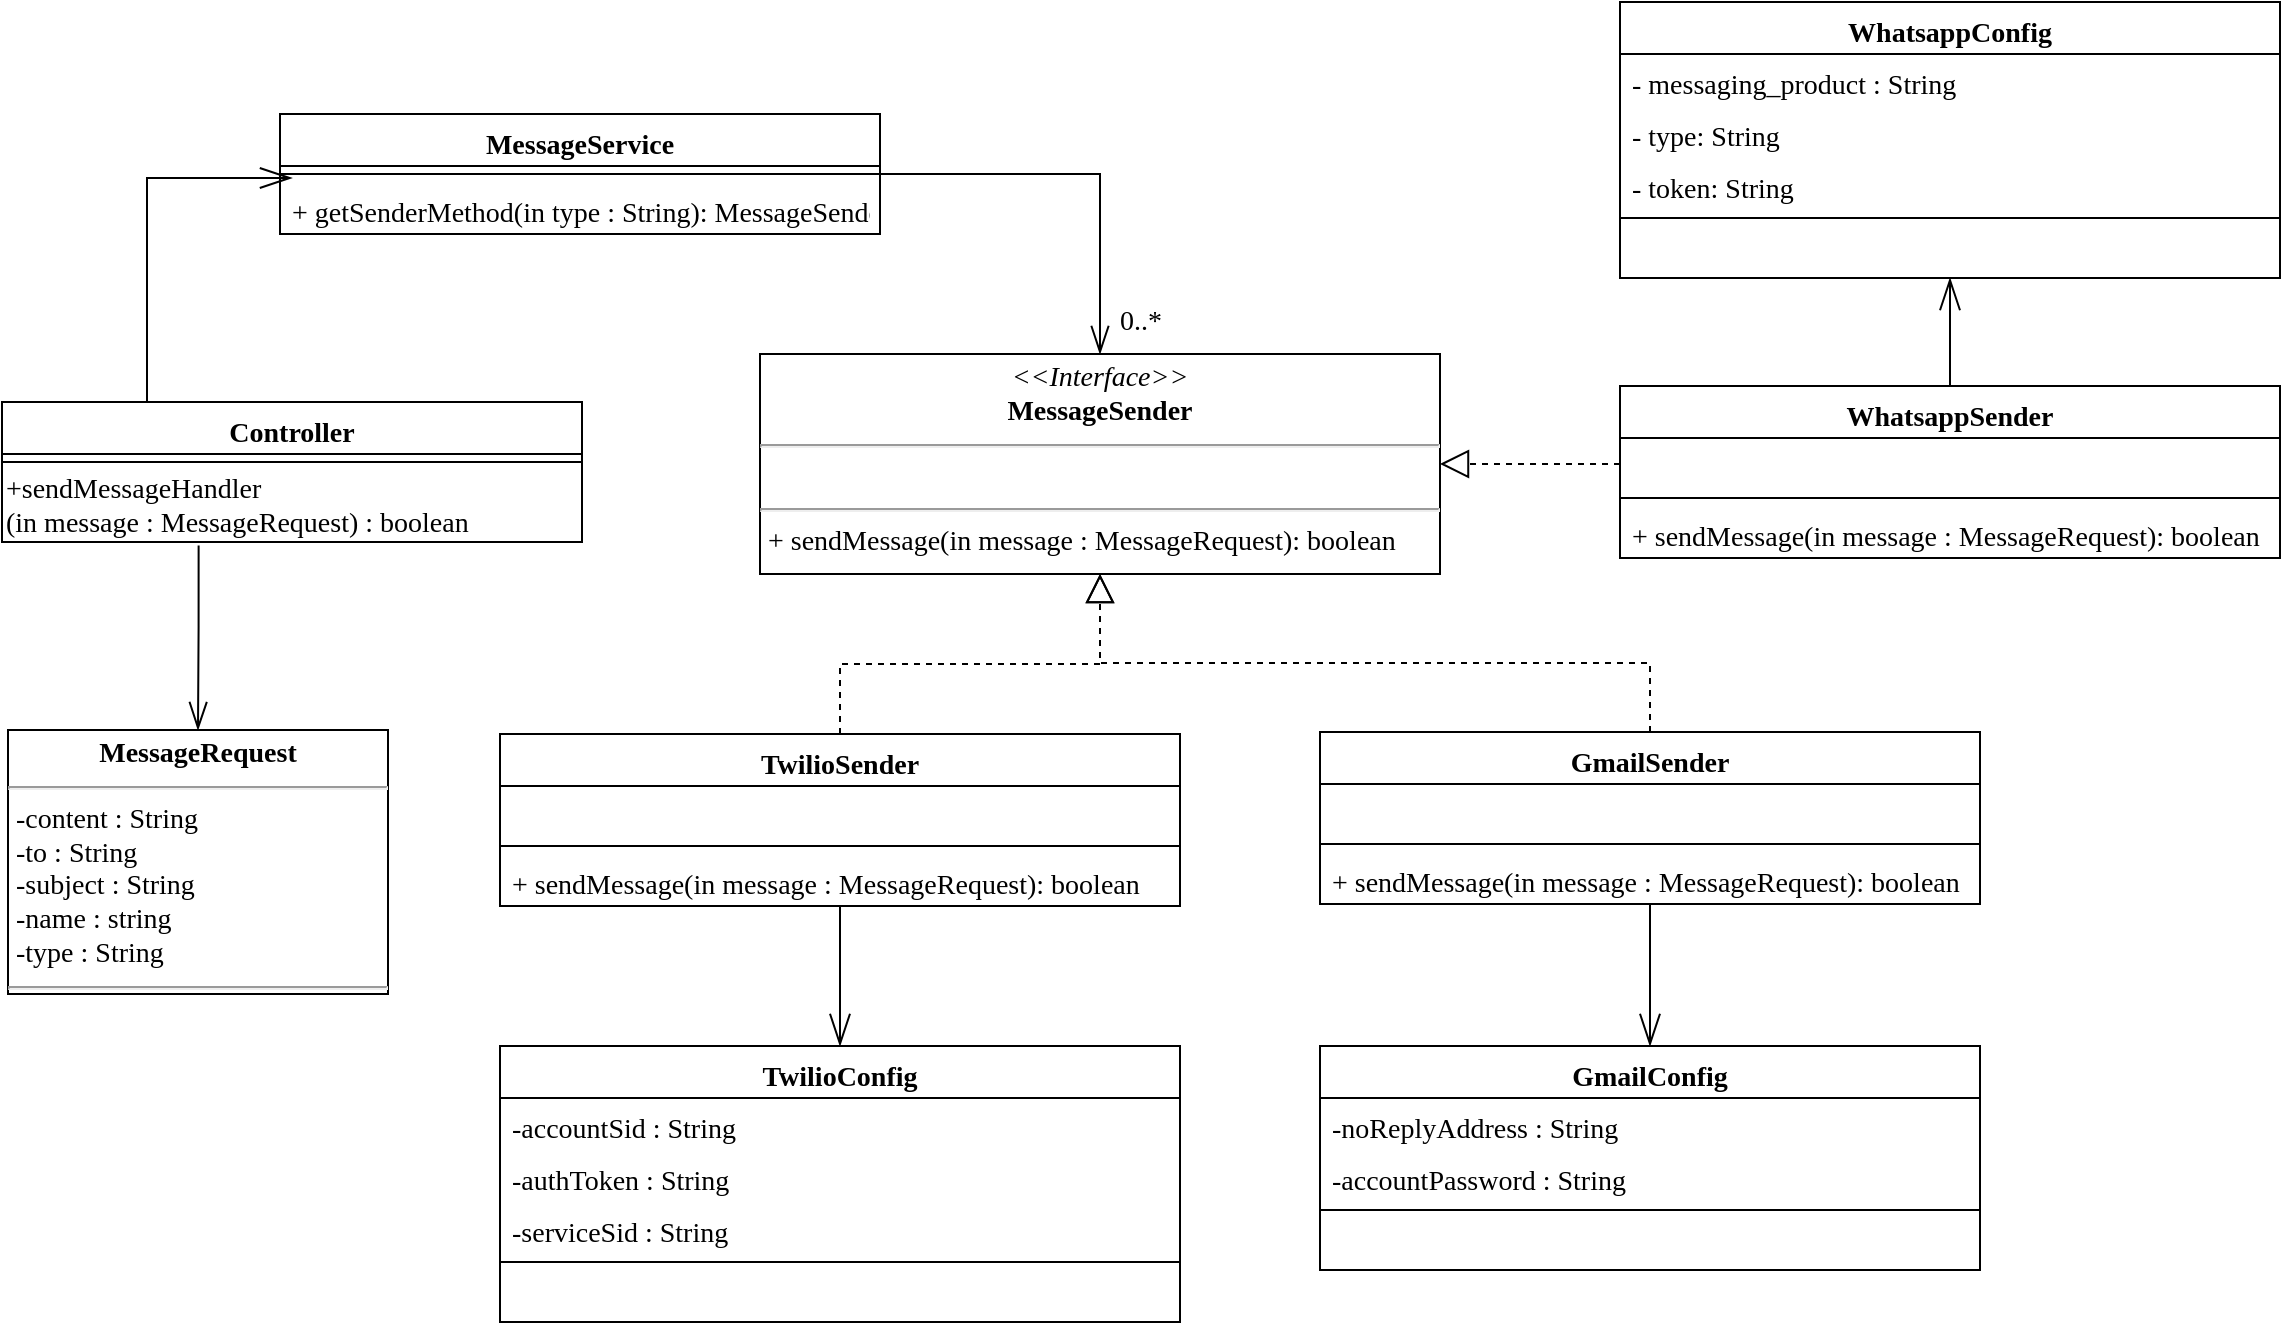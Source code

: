 <mxfile version="13.9.9" type="device" pages="5"><diagram id="z_rhrN2Yad9yi5kRMVoT" name="Page-1"><mxGraphModel dx="868" dy="1679" grid="1" gridSize="10" guides="1" tooltips="1" connect="1" arrows="1" fold="1" page="1" pageScale="1" pageWidth="827" pageHeight="1169" math="0" shadow="0"><root><mxCell id="0"/><mxCell id="1" parent="0"/><mxCell id="1UFmlA8rHsITES6SqWIe-31" style="edgeStyle=orthogonalEdgeStyle;rounded=0;orthogonalLoop=1;jettySize=auto;html=1;entryX=0.5;entryY=0;entryDx=0;entryDy=0;endArrow=openThin;endFill=0;endSize=12;startArrow=none;startFill=0;startSize=14;exitX=0.997;exitY=0.5;exitDx=0;exitDy=0;exitPerimeter=0;fontFamily=Times New Roman;fontSize=14;" parent="1" source="ATz53CvE5zwu1DQsKb0m-20" target="1UFmlA8rHsITES6SqWIe-9" edge="1"><mxGeometry relative="1" as="geometry"><mxPoint x="430" y="49" as="sourcePoint"/></mxGeometry></mxCell><mxCell id="ATz53CvE5zwu1DQsKb0m-23" value="&lt;font style=&quot;font-size: 14px;&quot;&gt;0..*&lt;/font&gt;" style="edgeLabel;html=1;align=center;verticalAlign=middle;resizable=0;points=[];fontFamily=Times New Roman;fontSize=14;" parent="1UFmlA8rHsITES6SqWIe-31" vertex="1" connectable="0"><mxGeometry x="0.862" y="4" relative="1" as="geometry"><mxPoint x="16" y="-2" as="offset"/></mxGeometry></mxCell><mxCell id="ATz53CvE5zwu1DQsKb0m-22" style="edgeStyle=orthogonalEdgeStyle;rounded=0;orthogonalLoop=1;jettySize=auto;html=1;exitX=0.25;exitY=0;exitDx=0;exitDy=0;entryX=0.02;entryY=-0.077;entryDx=0;entryDy=0;endArrow=openThin;endFill=0;endSize=14;entryPerimeter=0;fontFamily=Times New Roman;fontSize=14;" parent="1" source="1UFmlA8rHsITES6SqWIe-1" target="ATz53CvE5zwu1DQsKb0m-21" edge="1"><mxGeometry relative="1" as="geometry"><mxPoint x="130" y="49" as="targetPoint"/></mxGeometry></mxCell><mxCell id="1UFmlA8rHsITES6SqWIe-1" value="Controller" style="swimlane;fontStyle=1;align=center;verticalAlign=top;childLayout=stackLayout;horizontal=1;startSize=26;horizontalStack=0;resizeParent=1;resizeParentMax=0;resizeLast=0;collapsible=1;marginBottom=0;fontFamily=Times New Roman;fontSize=14;" parent="1" vertex="1"><mxGeometry x="11" y="194" width="290" height="70" as="geometry"/></mxCell><mxCell id="1UFmlA8rHsITES6SqWIe-3" value="" style="line;strokeWidth=1;fillColor=none;align=left;verticalAlign=middle;spacingTop=-1;spacingLeft=3;spacingRight=3;rotatable=0;labelPosition=right;points=[];portConstraint=eastwest;fontFamily=Times New Roman;fontSize=14;" parent="1UFmlA8rHsITES6SqWIe-1" vertex="1"><mxGeometry y="26" width="290" height="8" as="geometry"/></mxCell><mxCell id="1UFmlA8rHsITES6SqWIe-27" value="+sendMessageHandler&lt;br&gt;(in message : MessageRequest) : boolean" style="text;html=1;strokeColor=none;fillColor=none;align=left;verticalAlign=middle;whiteSpace=wrap;rounded=0;fontFamily=Times New Roman;fontSize=14;" parent="1UFmlA8rHsITES6SqWIe-1" vertex="1"><mxGeometry y="34" width="290" height="36" as="geometry"/></mxCell><mxCell id="1UFmlA8rHsITES6SqWIe-9" value="&lt;p style=&quot;margin: 4px 0px 0px ; text-align: center ; font-size: 14px&quot;&gt;&lt;i style=&quot;font-size: 14px&quot;&gt;&amp;lt;&amp;lt;Interface&amp;gt;&amp;gt;&lt;/i&gt;&lt;br style=&quot;font-size: 14px&quot;&gt;&lt;font style=&quot;font-size: 14px&quot;&gt;&lt;b style=&quot;font-size: 14px&quot;&gt;MessageSender&lt;/b&gt;&lt;/font&gt;&lt;/p&gt;&lt;hr style=&quot;font-size: 14px&quot;&gt;&lt;p style=&quot;margin: 0px 0px 0px 4px ; font-size: 14px&quot;&gt;&lt;br style=&quot;font-size: 14px&quot;&gt;&lt;/p&gt;&lt;hr style=&quot;font-size: 14px&quot;&gt;&lt;p style=&quot;margin: 0px 0px 0px 4px ; font-size: 14px&quot;&gt;+ sendMessage(in message : MessageRequest): boolean&lt;br style=&quot;font-size: 14px&quot;&gt;&lt;/p&gt;" style="verticalAlign=top;align=left;overflow=fill;fontSize=14;fontFamily=Times New Roman;html=1;" parent="1" vertex="1"><mxGeometry x="390" y="170" width="340" height="110" as="geometry"/></mxCell><mxCell id="1UFmlA8rHsITES6SqWIe-25" style="edgeStyle=orthogonalEdgeStyle;rounded=0;orthogonalLoop=1;jettySize=auto;html=1;exitX=0.5;exitY=0;exitDx=0;exitDy=0;dashed=1;endArrow=block;endFill=0;endSize=12;fontFamily=Times New Roman;fontSize=14;" parent="1" source="1UFmlA8rHsITES6SqWIe-10" target="1UFmlA8rHsITES6SqWIe-9" edge="1"><mxGeometry relative="1" as="geometry"/></mxCell><mxCell id="ATz53CvE5zwu1DQsKb0m-57" value="" style="edgeStyle=orthogonalEdgeStyle;rounded=0;orthogonalLoop=1;jettySize=auto;html=1;startArrow=none;startFill=0;startSize=11;endArrow=openThin;endFill=0;endSize=14;fontFamily=Times New Roman;fontSize=14;" parent="1" source="1UFmlA8rHsITES6SqWIe-10" target="ATz53CvE5zwu1DQsKb0m-52" edge="1"><mxGeometry relative="1" as="geometry"/></mxCell><mxCell id="1UFmlA8rHsITES6SqWIe-10" value="GmailSender" style="swimlane;fontStyle=1;align=center;verticalAlign=top;childLayout=stackLayout;horizontal=1;startSize=26;horizontalStack=0;resizeParent=1;resizeParentMax=0;resizeLast=0;collapsible=1;marginBottom=0;fontFamily=Times New Roman;fontSize=14;" parent="1" vertex="1"><mxGeometry x="670" y="359" width="330" height="86" as="geometry"/></mxCell><mxCell id="1UFmlA8rHsITES6SqWIe-41" value=" " style="text;strokeColor=none;fillColor=none;align=left;verticalAlign=top;spacingLeft=4;spacingRight=4;overflow=hidden;rotatable=0;points=[[0,0.5],[1,0.5]];portConstraint=eastwest;fontFamily=Times New Roman;fontSize=14;" parent="1UFmlA8rHsITES6SqWIe-10" vertex="1"><mxGeometry y="26" width="330" height="26" as="geometry"/></mxCell><mxCell id="1UFmlA8rHsITES6SqWIe-12" value="" style="line;strokeWidth=1;fillColor=none;align=left;verticalAlign=middle;spacingTop=-1;spacingLeft=3;spacingRight=3;rotatable=0;labelPosition=right;points=[];portConstraint=eastwest;fontFamily=Times New Roman;fontSize=14;" parent="1UFmlA8rHsITES6SqWIe-10" vertex="1"><mxGeometry y="52" width="330" height="8" as="geometry"/></mxCell><mxCell id="ATz53CvE5zwu1DQsKb0m-64" value="+ sendMessage(in message : MessageRequest): boolean" style="text;strokeColor=none;fillColor=none;align=left;verticalAlign=top;spacingLeft=4;spacingRight=4;overflow=hidden;rotatable=0;points=[[0,0.5],[1,0.5]];portConstraint=eastwest;fontFamily=Times New Roman;fontSize=14;" parent="1UFmlA8rHsITES6SqWIe-10" vertex="1"><mxGeometry y="60" width="330" height="26" as="geometry"/></mxCell><mxCell id="1UFmlA8rHsITES6SqWIe-24" style="edgeStyle=orthogonalEdgeStyle;rounded=0;orthogonalLoop=1;jettySize=auto;html=1;exitX=0.5;exitY=0;exitDx=0;exitDy=0;entryX=0.5;entryY=1;entryDx=0;entryDy=0;dashed=1;endArrow=block;endFill=0;endSize=12;fontFamily=Times New Roman;fontSize=14;" parent="1" source="1UFmlA8rHsITES6SqWIe-14" target="1UFmlA8rHsITES6SqWIe-9" edge="1"><mxGeometry relative="1" as="geometry"/></mxCell><mxCell id="ATz53CvE5zwu1DQsKb0m-51" value="" style="edgeStyle=orthogonalEdgeStyle;rounded=0;orthogonalLoop=1;jettySize=auto;html=1;startArrow=none;startFill=0;endArrow=openThin;endFill=0;endSize=14;fontFamily=Times New Roman;fontSize=14;" parent="1" source="1UFmlA8rHsITES6SqWIe-14" target="ATz53CvE5zwu1DQsKb0m-45" edge="1"><mxGeometry relative="1" as="geometry"/></mxCell><mxCell id="1UFmlA8rHsITES6SqWIe-14" value="TwilioSender" style="swimlane;fontStyle=1;align=center;verticalAlign=top;childLayout=stackLayout;horizontal=1;startSize=26;horizontalStack=0;resizeParent=1;resizeParentMax=0;resizeLast=0;collapsible=1;marginBottom=0;fontFamily=Times New Roman;fontSize=14;" parent="1" vertex="1"><mxGeometry x="260" y="360" width="340" height="86" as="geometry"/></mxCell><mxCell id="1UFmlA8rHsITES6SqWIe-15" value=" " style="text;strokeColor=none;fillColor=none;align=left;verticalAlign=top;spacingLeft=4;spacingRight=4;overflow=hidden;rotatable=0;points=[[0,0.5],[1,0.5]];portConstraint=eastwest;fontFamily=Times New Roman;fontSize=14;" parent="1UFmlA8rHsITES6SqWIe-14" vertex="1"><mxGeometry y="26" width="340" height="26" as="geometry"/></mxCell><mxCell id="1UFmlA8rHsITES6SqWIe-16" value="" style="line;strokeWidth=1;fillColor=none;align=left;verticalAlign=middle;spacingTop=-1;spacingLeft=3;spacingRight=3;rotatable=0;labelPosition=right;points=[];portConstraint=eastwest;fontFamily=Times New Roman;fontSize=14;" parent="1UFmlA8rHsITES6SqWIe-14" vertex="1"><mxGeometry y="52" width="340" height="8" as="geometry"/></mxCell><mxCell id="1UFmlA8rHsITES6SqWIe-17" value="+ sendMessage(in message : MessageRequest): boolean" style="text;strokeColor=none;fillColor=none;align=left;verticalAlign=top;spacingLeft=4;spacingRight=4;overflow=hidden;rotatable=0;points=[[0,0.5],[1,0.5]];portConstraint=eastwest;fontFamily=Times New Roman;fontSize=14;" parent="1UFmlA8rHsITES6SqWIe-14" vertex="1"><mxGeometry y="60" width="340" height="26" as="geometry"/></mxCell><mxCell id="1UFmlA8rHsITES6SqWIe-26" style="edgeStyle=orthogonalEdgeStyle;rounded=0;orthogonalLoop=1;jettySize=auto;html=1;dashed=1;endArrow=block;endFill=0;endSize=12;fontFamily=Times New Roman;fontSize=14;exitX=0;exitY=0.5;exitDx=0;exitDy=0;" parent="1" source="1UFmlA8rHsITES6SqWIe-19" target="1UFmlA8rHsITES6SqWIe-9" edge="1"><mxGeometry relative="1" as="geometry"><mxPoint x="700" y="225" as="sourcePoint"/></mxGeometry></mxCell><mxCell id="ATz53CvE5zwu1DQsKb0m-63" value="" style="edgeStyle=orthogonalEdgeStyle;rounded=0;orthogonalLoop=1;jettySize=auto;html=1;startArrow=none;startFill=0;startSize=11;endArrow=openThin;endFill=0;endSize=14;fontFamily=Times New Roman;fontSize=14;" parent="1" source="1UFmlA8rHsITES6SqWIe-18" target="ATz53CvE5zwu1DQsKb0m-58" edge="1"><mxGeometry relative="1" as="geometry"/></mxCell><mxCell id="1UFmlA8rHsITES6SqWIe-18" value="WhatsappSender" style="swimlane;fontStyle=1;align=center;verticalAlign=top;childLayout=stackLayout;horizontal=1;startSize=26;horizontalStack=0;resizeParent=1;resizeParentMax=0;resizeLast=0;collapsible=1;marginBottom=0;fontFamily=Times New Roman;fontSize=14;" parent="1" vertex="1"><mxGeometry x="820" y="186" width="330" height="86" as="geometry"/></mxCell><mxCell id="1UFmlA8rHsITES6SqWIe-19" value=" " style="text;strokeColor=none;fillColor=none;align=left;verticalAlign=top;spacingLeft=4;spacingRight=4;overflow=hidden;rotatable=0;points=[[0,0.5],[1,0.5]];portConstraint=eastwest;fontFamily=Times New Roman;fontSize=14;" parent="1UFmlA8rHsITES6SqWIe-18" vertex="1"><mxGeometry y="26" width="330" height="26" as="geometry"/></mxCell><mxCell id="1UFmlA8rHsITES6SqWIe-20" value="" style="line;strokeWidth=1;fillColor=none;align=left;verticalAlign=middle;spacingTop=-1;spacingLeft=3;spacingRight=3;rotatable=0;labelPosition=right;points=[];portConstraint=eastwest;fontFamily=Times New Roman;fontSize=14;" parent="1UFmlA8rHsITES6SqWIe-18" vertex="1"><mxGeometry y="52" width="330" height="8" as="geometry"/></mxCell><mxCell id="1UFmlA8rHsITES6SqWIe-21" value="+ sendMessage(in message : MessageRequest): boolean" style="text;strokeColor=none;fillColor=none;align=left;verticalAlign=top;spacingLeft=4;spacingRight=4;overflow=hidden;rotatable=0;points=[[0,0.5],[1,0.5]];portConstraint=eastwest;fontFamily=Times New Roman;fontSize=14;" parent="1UFmlA8rHsITES6SqWIe-18" vertex="1"><mxGeometry y="60" width="330" height="26" as="geometry"/></mxCell><mxCell id="1UFmlA8rHsITES6SqWIe-40" style="edgeStyle=orthogonalEdgeStyle;rounded=0;orthogonalLoop=1;jettySize=auto;html=1;startArrow=none;startFill=0;startSize=14;endArrow=openThin;endFill=0;endSize=12;exitX=0.339;exitY=1.05;exitDx=0;exitDy=0;exitPerimeter=0;entryX=0.5;entryY=0;entryDx=0;entryDy=0;fontFamily=Times New Roman;fontSize=14;" parent="1" source="1UFmlA8rHsITES6SqWIe-27" target="ATz53CvE5zwu1DQsKb0m-24" edge="1"><mxGeometry relative="1" as="geometry"><mxPoint x="-74" y="240" as="sourcePoint"/><mxPoint x="110" y="340" as="targetPoint"/></mxGeometry></mxCell><mxCell id="ATz53CvE5zwu1DQsKb0m-16" value="MessageService" style="swimlane;fontStyle=1;align=center;verticalAlign=top;childLayout=stackLayout;horizontal=1;startSize=26;horizontalStack=0;resizeParent=1;resizeParentMax=0;resizeLast=0;collapsible=1;marginBottom=0;fontFamily=Times New Roman;fontSize=14;" parent="1" vertex="1"><mxGeometry x="150" y="50" width="300" height="60" as="geometry"/></mxCell><mxCell id="ATz53CvE5zwu1DQsKb0m-20" value="" style="line;strokeWidth=1;fillColor=none;align=left;verticalAlign=middle;spacingTop=-1;spacingLeft=3;spacingRight=3;rotatable=0;labelPosition=right;points=[];portConstraint=eastwest;fontFamily=Times New Roman;fontSize=14;" parent="ATz53CvE5zwu1DQsKb0m-16" vertex="1"><mxGeometry y="26" width="300" height="8" as="geometry"/></mxCell><mxCell id="ATz53CvE5zwu1DQsKb0m-21" value="+ getSenderMethod(in type : String): MessageSender" style="text;strokeColor=none;fillColor=none;align=left;verticalAlign=top;spacingLeft=4;spacingRight=4;overflow=hidden;rotatable=0;points=[[0,0.5],[1,0.5]];portConstraint=eastwest;fontFamily=Times New Roman;fontSize=14;" parent="ATz53CvE5zwu1DQsKb0m-16" vertex="1"><mxGeometry y="34" width="300" height="26" as="geometry"/></mxCell><mxCell id="ATz53CvE5zwu1DQsKb0m-24" value="&lt;p style=&quot;margin: 4px 0px 0px ; text-align: center ; font-size: 14px&quot;&gt;&lt;b&gt;MessageRequest&lt;/b&gt;&lt;/p&gt;&lt;hr style=&quot;font-size: 14px&quot;&gt;&lt;p style=&quot;margin: 0px 0px 0px 4px ; font-size: 14px&quot;&gt;-content : String&lt;br style=&quot;font-size: 14px&quot;&gt;-to : String&lt;/p&gt;&lt;p style=&quot;margin: 0px 0px 0px 4px ; font-size: 14px&quot;&gt;-subject : String&lt;/p&gt;&lt;p style=&quot;margin: 0px 0px 0px 4px ; font-size: 14px&quot;&gt;-name : string&lt;/p&gt;&lt;p style=&quot;margin: 0px 0px 0px 4px ; font-size: 14px&quot;&gt;-type : String&lt;/p&gt;&lt;hr style=&quot;font-size: 14px&quot;&gt;&lt;p style=&quot;margin: 0px 0px 0px 4px ; font-size: 14px&quot;&gt;&amp;nbsp;&lt;/p&gt;" style="verticalAlign=top;align=left;overflow=fill;fontSize=14;fontFamily=Times New Roman;html=1;" parent="1" vertex="1"><mxGeometry x="14" y="358" width="190" height="132" as="geometry"/></mxCell><mxCell id="ATz53CvE5zwu1DQsKb0m-45" value="TwilioConfig" style="swimlane;fontStyle=1;align=center;verticalAlign=top;childLayout=stackLayout;horizontal=1;startSize=26;horizontalStack=0;resizeParent=1;resizeParentMax=0;resizeLast=0;collapsible=1;marginBottom=0;fontFamily=Times New Roman;fontSize=14;" parent="1" vertex="1"><mxGeometry x="260" y="516" width="340" height="138" as="geometry"/></mxCell><mxCell id="ATz53CvE5zwu1DQsKb0m-46" value="-accountSid : String" style="text;strokeColor=none;fillColor=none;align=left;verticalAlign=top;spacingLeft=4;spacingRight=4;overflow=hidden;rotatable=0;points=[[0,0.5],[1,0.5]];portConstraint=eastwest;fontFamily=Times New Roman;fontSize=14;" parent="ATz53CvE5zwu1DQsKb0m-45" vertex="1"><mxGeometry y="26" width="340" height="26" as="geometry"/></mxCell><mxCell id="ATz53CvE5zwu1DQsKb0m-47" value="-authToken : String" style="text;strokeColor=none;fillColor=none;align=left;verticalAlign=top;spacingLeft=4;spacingRight=4;overflow=hidden;rotatable=0;points=[[0,0.5],[1,0.5]];portConstraint=eastwest;fontFamily=Times New Roman;fontSize=14;" parent="ATz53CvE5zwu1DQsKb0m-45" vertex="1"><mxGeometry y="52" width="340" height="26" as="geometry"/></mxCell><mxCell id="ATz53CvE5zwu1DQsKb0m-48" value="-serviceSid : String" style="text;strokeColor=none;fillColor=none;align=left;verticalAlign=top;spacingLeft=4;spacingRight=4;overflow=hidden;rotatable=0;points=[[0,0.5],[1,0.5]];portConstraint=eastwest;fontFamily=Times New Roman;fontSize=14;" parent="ATz53CvE5zwu1DQsKb0m-45" vertex="1"><mxGeometry y="78" width="340" height="26" as="geometry"/></mxCell><mxCell id="ATz53CvE5zwu1DQsKb0m-49" value="" style="line;strokeWidth=1;fillColor=none;align=left;verticalAlign=middle;spacingTop=-1;spacingLeft=3;spacingRight=3;rotatable=0;labelPosition=right;points=[];portConstraint=eastwest;fontFamily=Times New Roman;fontSize=14;" parent="ATz53CvE5zwu1DQsKb0m-45" vertex="1"><mxGeometry y="104" width="340" height="8" as="geometry"/></mxCell><mxCell id="ATz53CvE5zwu1DQsKb0m-50" value=" " style="text;strokeColor=none;fillColor=none;align=left;verticalAlign=top;spacingLeft=4;spacingRight=4;overflow=hidden;rotatable=0;points=[[0,0.5],[1,0.5]];portConstraint=eastwest;fontFamily=Times New Roman;fontSize=14;" parent="ATz53CvE5zwu1DQsKb0m-45" vertex="1"><mxGeometry y="112" width="340" height="26" as="geometry"/></mxCell><mxCell id="ATz53CvE5zwu1DQsKb0m-52" value="GmailConfig" style="swimlane;fontStyle=1;align=center;verticalAlign=top;childLayout=stackLayout;horizontal=1;startSize=26;horizontalStack=0;resizeParent=1;resizeParentMax=0;resizeLast=0;collapsible=1;marginBottom=0;fontFamily=Times New Roman;fontSize=14;" parent="1" vertex="1"><mxGeometry x="670" y="516" width="330" height="112" as="geometry"/></mxCell><mxCell id="ATz53CvE5zwu1DQsKb0m-53" value="-noReplyAddress : String" style="text;strokeColor=none;fillColor=none;align=left;verticalAlign=top;spacingLeft=4;spacingRight=4;overflow=hidden;rotatable=0;points=[[0,0.5],[1,0.5]];portConstraint=eastwest;fontFamily=Times New Roman;fontSize=14;" parent="ATz53CvE5zwu1DQsKb0m-52" vertex="1"><mxGeometry y="26" width="330" height="26" as="geometry"/></mxCell><mxCell id="ATz53CvE5zwu1DQsKb0m-54" value="-accountPassword : String" style="text;strokeColor=none;fillColor=none;align=left;verticalAlign=top;spacingLeft=4;spacingRight=4;overflow=hidden;rotatable=0;points=[[0,0.5],[1,0.5]];portConstraint=eastwest;fontFamily=Times New Roman;fontSize=14;" parent="ATz53CvE5zwu1DQsKb0m-52" vertex="1"><mxGeometry y="52" width="330" height="26" as="geometry"/></mxCell><mxCell id="ATz53CvE5zwu1DQsKb0m-55" value="" style="line;strokeWidth=1;fillColor=none;align=left;verticalAlign=middle;spacingTop=-1;spacingLeft=3;spacingRight=3;rotatable=0;labelPosition=right;points=[];portConstraint=eastwest;fontFamily=Times New Roman;fontSize=14;" parent="ATz53CvE5zwu1DQsKb0m-52" vertex="1"><mxGeometry y="78" width="330" height="8" as="geometry"/></mxCell><mxCell id="ATz53CvE5zwu1DQsKb0m-56" value=" " style="text;strokeColor=none;fillColor=none;align=left;verticalAlign=top;spacingLeft=4;spacingRight=4;overflow=hidden;rotatable=0;points=[[0,0.5],[1,0.5]];portConstraint=eastwest;fontFamily=Times New Roman;fontSize=14;" parent="ATz53CvE5zwu1DQsKb0m-52" vertex="1"><mxGeometry y="86" width="330" height="26" as="geometry"/></mxCell><mxCell id="ATz53CvE5zwu1DQsKb0m-58" value="WhatsappConfig" style="swimlane;fontStyle=1;align=center;verticalAlign=top;childLayout=stackLayout;horizontal=1;startSize=26;horizontalStack=0;resizeParent=1;resizeParentMax=0;resizeLast=0;collapsible=1;marginBottom=0;fontFamily=Times New Roman;fontSize=14;" parent="1" vertex="1"><mxGeometry x="820" y="-6" width="330" height="138" as="geometry"/></mxCell><mxCell id="ATz53CvE5zwu1DQsKb0m-59" value="- messaging_product : String" style="text;strokeColor=none;fillColor=none;align=left;verticalAlign=top;spacingLeft=4;spacingRight=4;overflow=hidden;rotatable=0;points=[[0,0.5],[1,0.5]];portConstraint=eastwest;fontFamily=Times New Roman;fontSize=14;" parent="ATz53CvE5zwu1DQsKb0m-58" vertex="1"><mxGeometry y="26" width="330" height="26" as="geometry"/></mxCell><mxCell id="ATz53CvE5zwu1DQsKb0m-60" value="- type: String" style="text;strokeColor=none;fillColor=none;align=left;verticalAlign=top;spacingLeft=4;spacingRight=4;overflow=hidden;rotatable=0;points=[[0,0.5],[1,0.5]];portConstraint=eastwest;fontFamily=Times New Roman;fontSize=14;" parent="ATz53CvE5zwu1DQsKb0m-58" vertex="1"><mxGeometry y="52" width="330" height="26" as="geometry"/></mxCell><mxCell id="ATz53CvE5zwu1DQsKb0m-65" value="- token: String" style="text;strokeColor=none;fillColor=none;align=left;verticalAlign=top;spacingLeft=4;spacingRight=4;overflow=hidden;rotatable=0;points=[[0,0.5],[1,0.5]];portConstraint=eastwest;fontFamily=Times New Roman;fontSize=14;" parent="ATz53CvE5zwu1DQsKb0m-58" vertex="1"><mxGeometry y="78" width="330" height="26" as="geometry"/></mxCell><mxCell id="ATz53CvE5zwu1DQsKb0m-61" value="" style="line;strokeWidth=1;fillColor=none;align=left;verticalAlign=middle;spacingTop=-1;spacingLeft=3;spacingRight=3;rotatable=0;labelPosition=right;points=[];portConstraint=eastwest;fontFamily=Times New Roman;fontSize=14;" parent="ATz53CvE5zwu1DQsKb0m-58" vertex="1"><mxGeometry y="104" width="330" height="8" as="geometry"/></mxCell><mxCell id="ATz53CvE5zwu1DQsKb0m-62" value=" " style="text;strokeColor=none;fillColor=none;align=left;verticalAlign=top;spacingLeft=4;spacingRight=4;overflow=hidden;rotatable=0;points=[[0,0.5],[1,0.5]];portConstraint=eastwest;fontFamily=Times New Roman;fontSize=14;" parent="ATz53CvE5zwu1DQsKb0m-58" vertex="1"><mxGeometry y="112" width="330" height="26" as="geometry"/></mxCell></root></mxGraphModel></diagram><diagram id="suqm2fpa4V_xyfKwqMKH" name="Page-3"><mxGraphModel dx="1848" dy="600" grid="1" gridSize="10" guides="1" tooltips="1" connect="1" arrows="1" fold="1" page="1" pageScale="1" pageWidth="827" pageHeight="1169" math="0" shadow="0"><root><mxCell id="t21ynLkMcmh39V43uUfb-0"/><mxCell id="t21ynLkMcmh39V43uUfb-1" parent="t21ynLkMcmh39V43uUfb-0"/><mxCell id="YQhFulsNKX4_Jqk7QDHX-298" value="" style="edgeStyle=none;rounded=0;orthogonalLoop=1;jettySize=auto;html=1;startArrow=none;startFill=0;endArrow=classicThin;endFill=1;fontFamily=Times New Roman;fontSize=17;" parent="t21ynLkMcmh39V43uUfb-1" source="YQhFulsNKX4_Jqk7QDHX-0" target="YQhFulsNKX4_Jqk7QDHX-271" edge="1"><mxGeometry relative="1" as="geometry"/></mxCell><mxCell id="YQhFulsNKX4_Jqk7QDHX-339" value="1..*" style="edgeLabel;html=1;align=center;verticalAlign=middle;resizable=0;points=[];fontSize=17;fontFamily=Times New Roman;" parent="YQhFulsNKX4_Jqk7QDHX-298" vertex="1" connectable="0"><mxGeometry x="0.6" y="-3" relative="1" as="geometry"><mxPoint as="offset"/></mxGeometry></mxCell><mxCell id="YQhFulsNKX4_Jqk7QDHX-340" value="1" style="edgeLabel;html=1;align=center;verticalAlign=middle;resizable=0;points=[];fontSize=17;fontFamily=Times New Roman;" parent="YQhFulsNKX4_Jqk7QDHX-298" vertex="1" connectable="0"><mxGeometry x="-0.68" y="3" relative="1" as="geometry"><mxPoint as="offset"/></mxGeometry></mxCell><mxCell id="YQhFulsNKX4_Jqk7QDHX-0" value="User" style="swimlane;fontStyle=1;childLayout=stackLayout;horizontal=1;startSize=26;fillColor=#dae8fc;horizontalStack=0;resizeParent=1;resizeParentMax=0;resizeLast=0;collapsible=1;marginBottom=0;fontSize=17;strokeColor=#6c8ebf;" parent="t21ynLkMcmh39V43uUfb-1" vertex="1"><mxGeometry x="550" y="470" width="200" height="674" as="geometry"/></mxCell><mxCell id="YQhFulsNKX4_Jqk7QDHX-1" value="- updatedAt : datetime" style="text;strokeColor=none;fillColor=none;align=left;verticalAlign=top;spacingLeft=4;spacingRight=4;overflow=hidden;rotatable=0;points=[[0,0.5],[1,0.5]];portConstraint=eastwest;fontSize=17;" parent="YQhFulsNKX4_Jqk7QDHX-0" vertex="1"><mxGeometry y="26" width="200" height="26" as="geometry"/></mxCell><mxCell id="YQhFulsNKX4_Jqk7QDHX-2" value="- createdAt : datetime" style="text;strokeColor=none;fillColor=none;align=left;verticalAlign=top;spacingLeft=4;spacingRight=4;overflow=hidden;rotatable=0;points=[[0,0.5],[1,0.5]];portConstraint=eastwest;fontSize=17;" parent="YQhFulsNKX4_Jqk7QDHX-0" vertex="1"><mxGeometry y="52" width="200" height="26" as="geometry"/></mxCell><mxCell id="YQhFulsNKX4_Jqk7QDHX-3" value="- deletedAt : datetime" style="text;strokeColor=none;fillColor=none;align=left;verticalAlign=top;spacingLeft=4;spacingRight=4;overflow=hidden;rotatable=0;points=[[0,0.5],[1,0.5]];portConstraint=eastwest;fontSize=17;" parent="YQhFulsNKX4_Jqk7QDHX-0" vertex="1"><mxGeometry y="78" width="200" height="26" as="geometry"/></mxCell><mxCell id="YQhFulsNKX4_Jqk7QDHX-4" value="- keywords: string[]" style="text;strokeColor=none;fillColor=none;align=left;verticalAlign=top;spacingLeft=4;spacingRight=4;overflow=hidden;rotatable=0;points=[[0,0.5],[1,0.5]];portConstraint=eastwest;fontSize=17;" parent="YQhFulsNKX4_Jqk7QDHX-0" vertex="1"><mxGeometry y="104" width="200" height="26" as="geometry"/></mxCell><mxCell id="YQhFulsNKX4_Jqk7QDHX-5" value="- birthday: Date" style="text;strokeColor=none;fillColor=none;align=left;verticalAlign=top;spacingLeft=4;spacingRight=4;overflow=hidden;rotatable=0;points=[[0,0.5],[1,0.5]];portConstraint=eastwest;fontSize=17;" parent="YQhFulsNKX4_Jqk7QDHX-0" vertex="1"><mxGeometry y="130" width="200" height="26" as="geometry"/></mxCell><mxCell id="YQhFulsNKX4_Jqk7QDHX-6" value="- type: UserType[]" style="text;strokeColor=none;fillColor=none;align=left;verticalAlign=top;spacingLeft=4;spacingRight=4;overflow=hidden;rotatable=0;points=[[0,0.5],[1,0.5]];portConstraint=eastwest;fontSize=17;" parent="YQhFulsNKX4_Jqk7QDHX-0" vertex="1"><mxGeometry y="156" width="200" height="22" as="geometry"/></mxCell><mxCell id="YQhFulsNKX4_Jqk7QDHX-7" value="- gender: String" style="text;strokeColor=none;fillColor=none;align=left;verticalAlign=top;spacingLeft=4;spacingRight=4;overflow=hidden;rotatable=0;points=[[0,0.5],[1,0.5]];portConstraint=eastwest;fontSize=17;" parent="YQhFulsNKX4_Jqk7QDHX-0" vertex="1"><mxGeometry y="178" width="200" height="26" as="geometry"/></mxCell><mxCell id="YQhFulsNKX4_Jqk7QDHX-187" value="-password : string" style="text;strokeColor=none;fillColor=none;align=left;verticalAlign=top;spacingLeft=4;spacingRight=4;overflow=hidden;rotatable=0;points=[[0,0.5],[1,0.5]];portConstraint=eastwest;fontSize=17;" parent="YQhFulsNKX4_Jqk7QDHX-0" vertex="1"><mxGeometry y="204" width="200" height="26" as="geometry"/></mxCell><mxCell id="YQhFulsNKX4_Jqk7QDHX-8" value="- userPicture : Blob" style="text;strokeColor=none;fillColor=none;align=left;verticalAlign=top;spacingLeft=4;spacingRight=4;overflow=hidden;rotatable=0;points=[[0,0.5],[1,0.5]];portConstraint=eastwest;fontSize=17;" parent="YQhFulsNKX4_Jqk7QDHX-0" vertex="1"><mxGeometry y="230" width="200" height="26" as="geometry"/></mxCell><mxCell id="YQhFulsNKX4_Jqk7QDHX-9" value="- userAvatar : Blob" style="text;strokeColor=none;fillColor=none;align=left;verticalAlign=top;spacingLeft=4;spacingRight=4;overflow=hidden;rotatable=0;points=[[0,0.5],[1,0.5]];portConstraint=eastwest;fontSize=17;" parent="YQhFulsNKX4_Jqk7QDHX-0" vertex="1"><mxGeometry y="256" width="200" height="26" as="geometry"/></mxCell><mxCell id="YQhFulsNKX4_Jqk7QDHX-10" value="- principalPhone: String" style="text;strokeColor=none;fillColor=none;align=left;verticalAlign=top;spacingLeft=4;spacingRight=4;overflow=hidden;rotatable=0;points=[[0,0.5],[1,0.5]];portConstraint=eastwest;fontSize=17;" parent="YQhFulsNKX4_Jqk7QDHX-0" vertex="1"><mxGeometry y="282" width="200" height="26" as="geometry"/></mxCell><mxCell id="YQhFulsNKX4_Jqk7QDHX-11" value="- principalEmail: String" style="text;strokeColor=none;fillColor=none;align=left;verticalAlign=top;spacingLeft=4;spacingRight=4;overflow=hidden;rotatable=0;points=[[0,0.5],[1,0.5]];portConstraint=eastwest;fontSize=17;" parent="YQhFulsNKX4_Jqk7QDHX-0" vertex="1"><mxGeometry y="308" width="200" height="26" as="geometry"/></mxCell><mxCell id="YQhFulsNKX4_Jqk7QDHX-12" value="- defaultLanguage : Language" style="text;strokeColor=none;fillColor=none;align=left;verticalAlign=top;spacingLeft=4;spacingRight=4;overflow=hidden;rotatable=0;points=[[0,0.5],[1,0.5]];portConstraint=eastwest;fontSize=17;" parent="YQhFulsNKX4_Jqk7QDHX-0" vertex="1"><mxGeometry y="334" width="200" height="26" as="geometry"/></mxCell><mxCell id="YQhFulsNKX4_Jqk7QDHX-13" value="- firstname: String" style="text;strokeColor=none;fillColor=none;align=left;verticalAlign=top;spacingLeft=4;spacingRight=4;overflow=hidden;rotatable=0;points=[[0,0.5],[1,0.5]];portConstraint=eastwest;fontSize=17;" parent="YQhFulsNKX4_Jqk7QDHX-0" vertex="1"><mxGeometry y="360" width="200" height="26" as="geometry"/></mxCell><mxCell id="YQhFulsNKX4_Jqk7QDHX-14" value="- lastname: String" style="text;strokeColor=none;fillColor=none;align=left;verticalAlign=top;spacingLeft=4;spacingRight=4;overflow=hidden;rotatable=0;points=[[0,0.5],[1,0.5]];portConstraint=eastwest;fontSize=17;" parent="YQhFulsNKX4_Jqk7QDHX-0" vertex="1"><mxGeometry y="386" width="200" height="20" as="geometry"/></mxCell><mxCell id="YQhFulsNKX4_Jqk7QDHX-15" value="- isLocked: boolean" style="text;strokeColor=none;fillColor=none;align=left;verticalAlign=top;spacingLeft=4;spacingRight=4;overflow=hidden;rotatable=0;points=[[0,0.5],[1,0.5]];portConstraint=eastwest;fontSize=17;" parent="YQhFulsNKX4_Jqk7QDHX-0" vertex="1"><mxGeometry y="406" width="200" height="26" as="geometry"/></mxCell><mxCell id="YQhFulsNKX4_Jqk7QDHX-16" value="- isVerified: boolean" style="text;strokeColor=none;fillColor=none;align=left;verticalAlign=top;spacingLeft=4;spacingRight=4;overflow=hidden;rotatable=0;points=[[0,0.5],[1,0.5]];portConstraint=eastwest;fontSize=17;" parent="YQhFulsNKX4_Jqk7QDHX-0" vertex="1"><mxGeometry y="432" width="200" height="26" as="geometry"/></mxCell><mxCell id="YQhFulsNKX4_Jqk7QDHX-17" value="" style="line;strokeWidth=1;fillColor=none;align=left;verticalAlign=middle;spacingTop=-1;spacingLeft=3;spacingRight=3;rotatable=0;labelPosition=right;points=[];portConstraint=eastwest;fontSize=17;" parent="YQhFulsNKX4_Jqk7QDHX-0" vertex="1"><mxGeometry y="458" width="200" height="8" as="geometry"/></mxCell><mxCell id="YQhFulsNKX4_Jqk7QDHX-18" value="+ create()" style="text;strokeColor=none;fillColor=none;align=left;verticalAlign=top;spacingLeft=4;spacingRight=4;overflow=hidden;rotatable=0;points=[[0,0.5],[1,0.5]];portConstraint=eastwest;fontSize=17;" parent="YQhFulsNKX4_Jqk7QDHX-0" vertex="1"><mxGeometry y="466" width="200" height="26" as="geometry"/></mxCell><mxCell id="YQhFulsNKX4_Jqk7QDHX-19" value="+ update()" style="text;strokeColor=none;fillColor=none;align=left;verticalAlign=top;spacingLeft=4;spacingRight=4;overflow=hidden;rotatable=0;points=[[0,0.5],[1,0.5]];portConstraint=eastwest;fontSize=17;" parent="YQhFulsNKX4_Jqk7QDHX-0" vertex="1"><mxGeometry y="492" width="200" height="26" as="geometry"/></mxCell><mxCell id="YQhFulsNKX4_Jqk7QDHX-20" value="+ read()" style="text;strokeColor=none;fillColor=none;align=left;verticalAlign=top;spacingLeft=4;spacingRight=4;overflow=hidden;rotatable=0;points=[[0,0.5],[1,0.5]];portConstraint=eastwest;fontSize=17;" parent="YQhFulsNKX4_Jqk7QDHX-0" vertex="1"><mxGeometry y="518" width="200" height="26" as="geometry"/></mxCell><mxCell id="YQhFulsNKX4_Jqk7QDHX-21" value="+ delete()" style="text;strokeColor=none;fillColor=none;align=left;verticalAlign=top;spacingLeft=4;spacingRight=4;overflow=hidden;rotatable=0;points=[[0,0.5],[1,0.5]];portConstraint=eastwest;fontSize=17;" parent="YQhFulsNKX4_Jqk7QDHX-0" vertex="1"><mxGeometry y="544" width="200" height="26" as="geometry"/></mxCell><mxCell id="YQhFulsNKX4_Jqk7QDHX-22" value="+ whoAmI() : UserType" style="text;strokeColor=none;fillColor=none;align=left;verticalAlign=top;spacingLeft=4;spacingRight=4;overflow=hidden;rotatable=0;points=[[0,0.5],[1,0.5]];portConstraint=eastwest;fontSize=17;" parent="YQhFulsNKX4_Jqk7QDHX-0" vertex="1"><mxGeometry y="570" width="200" height="26" as="geometry"/></mxCell><mxCell id="YQhFulsNKX4_Jqk7QDHX-23" value="+ lock()" style="text;strokeColor=none;fillColor=none;align=left;verticalAlign=top;spacingLeft=4;spacingRight=4;overflow=hidden;rotatable=0;points=[[0,0.5],[1,0.5]];portConstraint=eastwest;fontSize=17;" parent="YQhFulsNKX4_Jqk7QDHX-0" vertex="1"><mxGeometry y="596" width="200" height="26" as="geometry"/></mxCell><mxCell id="YQhFulsNKX4_Jqk7QDHX-24" value="+ unLock()" style="text;strokeColor=none;fillColor=none;align=left;verticalAlign=top;spacingLeft=4;spacingRight=4;overflow=hidden;rotatable=0;points=[[0,0.5],[1,0.5]];portConstraint=eastwest;fontSize=17;" parent="YQhFulsNKX4_Jqk7QDHX-0" vertex="1"><mxGeometry y="622" width="200" height="26" as="geometry"/></mxCell><mxCell id="YQhFulsNKX4_Jqk7QDHX-25" value="+ verify()" style="text;strokeColor=none;fillColor=none;align=left;verticalAlign=top;spacingLeft=4;spacingRight=4;overflow=hidden;rotatable=0;points=[[0,0.5],[1,0.5]];portConstraint=eastwest;fontSize=17;" parent="YQhFulsNKX4_Jqk7QDHX-0" vertex="1"><mxGeometry y="648" width="200" height="26" as="geometry"/></mxCell><mxCell id="YQhFulsNKX4_Jqk7QDHX-57" value="&amp;lt;&amp;lt;enumeration&amp;gt;&amp;gt;&lt;br style=&quot;font-size: 17px;&quot;&gt;&lt;b style=&quot;font-size: 17px;&quot;&gt;Language&lt;/b&gt;" style="swimlane;fontStyle=0;align=center;verticalAlign=top;childLayout=stackLayout;horizontal=1;startSize=45;horizontalStack=0;resizeParent=1;resizeParentMax=0;resizeLast=0;collapsible=0;marginBottom=0;html=1;fontSize=17;" parent="t21ynLkMcmh39V43uUfb-1" vertex="1"><mxGeometry x="870" y="575" width="200" height="195" as="geometry"/></mxCell><mxCell id="YQhFulsNKX4_Jqk7QDHX-58" value="FR" style="text;html=1;strokeColor=none;fillColor=none;align=left;verticalAlign=middle;spacingLeft=4;spacingRight=4;overflow=hidden;rotatable=0;points=[[0,0.5],[1,0.5]];portConstraint=eastwest;fontSize=17;" parent="YQhFulsNKX4_Jqk7QDHX-57" vertex="1"><mxGeometry y="45" width="200" height="30" as="geometry"/></mxCell><mxCell id="YQhFulsNKX4_Jqk7QDHX-59" value="EN-US" style="text;html=1;strokeColor=none;fillColor=none;align=left;verticalAlign=middle;spacingLeft=4;spacingRight=4;overflow=hidden;rotatable=0;points=[[0,0.5],[1,0.5]];portConstraint=eastwest;fontSize=17;" parent="YQhFulsNKX4_Jqk7QDHX-57" vertex="1"><mxGeometry y="75" width="200" height="30" as="geometry"/></mxCell><mxCell id="YQhFulsNKX4_Jqk7QDHX-60" value="EN-UK&lt;span style=&quot;color: rgba(0, 0, 0, 0); font-family: monospace; font-size: 17px;&quot;&gt;%3CmxGraphModel%3E%3Croot%3E%3CmxCell%20id%3D%220%22%2F%3E%3CmxCell%20id%3D%221%22%20parent%3D%220%22%2F%3E%3CmxCell%20id%3D%222%22%20value%3D%22%26amp%3Blt%3B%26amp%3Blt%3Benumeration%26amp%3Bgt%3B%26amp%3Bgt%3B%26lt%3Bbr%26gt%3B%26lt%3Bb%26gt%3BManagerRole%26lt%3B%2Fb%26gt%3B%22%20style%3D%22swimlane%3BfontStyle%3D0%3Balign%3Dcenter%3BverticalAlign%3Dtop%3BchildLayout%3DstackLayout%3Bhorizontal%3D1%3BstartSize%3D40%3BhorizontalStack%3D0%3BresizeParent%3D1%3BresizeParentMax%3D0%3BresizeLast%3D0%3Bcollapsible%3D0%3BmarginBottom%3D0%3Bhtml%3D1%3B%22%20vertex%3D%221%22%20parent%3D%221%22%3E%3CmxGeometry%20x%3D%2250%22%20y%3D%22575%22%20width%3D%22200%22%20height%3D%22130%22%20as%3D%22geometry%22%2F%3E%3C%2FmxCell%3E%3CmxCell%20id%3D%223%22%20value%3D%22POI_MANAGER%22%20style%3D%22text%3Bhtml%3D1%3BstrokeColor%3Dnone%3BfillColor%3Dnone%3Balign%3Dleft%3BverticalAlign%3Dmiddle%3BspacingLeft%3D4%3BspacingRight%3D4%3Boverflow%3Dhidden%3Brotatable%3D0%3Bpoints%3D%5B%5B0%2C0.5%5D%2C%5B1%2C0.5%5D%5D%3BportConstraint%3Deastwest%3B%22%20vertex%3D%221%22%20parent%3D%222%22%3E%3CmxGeometry%20y%3D%2240%22%20width%3D%22200%22%20height%3D%2230%22%20as%3D%22geometry%22%2F%3E%3C%2FmxCell%3E%3CmxCell%20id%3D%224%22%20value%3D%22PLANNER_MANAGER%22%20style%3D%22text%3Bhtml%3D1%3BstrokeColor%3Dnone%3BfillColor%3Dnone%3Balign%3Dleft%3BverticalAlign%3Dmiddle%3BspacingLeft%3D4%3BspacingRight%3D4%3Boverflow%3Dhidden%3Brotatable%3D0%3Bpoints%3D%5B%5B0%2C0.5%5D%2C%5B1%2C0.5%5D%5D%3BportConstraint%3Deastwest%3B%22%20vertex%3D%221%22%20parent%3D%222%22%3E%3CmxGeometry%20y%3D%2270%22%20width%3D%22200%22%20height%3D%2230%22%20as%3D%22geometry%22%2F%3E%3C%2FmxCell%3E%3CmxCell%20id%3D%225%22%20value%3D%22SIMPLE_MANAGER%22%20style%3D%22text%3Bhtml%3D1%3BstrokeColor%3Dnone%3BfillColor%3Dnone%3Balign%3Dleft%3BverticalAlign%3Dmiddle%3BspacingLeft%3D4%3BspacingRight%3D4%3Boverflow%3Dhidden%3Brotatable%3D0%3Bpoints%3D%5B%5B0%2C0.5%5D%2C%5B1%2C0.5%5D%5D%3BportConstraint%3Deastwest%3B%22%20vertex%3D%221%22%20parent%3D%222%22%3E%3CmxGeometry%20y%3D%22100%22%20width%3D%22200%22%20height%3D%2230%22%20as%3D%22geometry%22%2F%3E%3C%2FmxCell%3E%3C%2Froot%3E%3C%2FmxGraphModel%3E&lt;/span&gt;" style="text;html=1;strokeColor=none;fillColor=none;align=left;verticalAlign=middle;spacingLeft=4;spacingRight=4;overflow=hidden;rotatable=0;points=[[0,0.5],[1,0.5]];portConstraint=eastwest;fontSize=17;" parent="YQhFulsNKX4_Jqk7QDHX-57" vertex="1"><mxGeometry y="105" width="200" height="30" as="geometry"/></mxCell><mxCell id="YQhFulsNKX4_Jqk7QDHX-61" value="DE" style="text;html=1;strokeColor=none;fillColor=none;align=left;verticalAlign=middle;spacingLeft=4;spacingRight=4;overflow=hidden;rotatable=0;points=[[0,0.5],[1,0.5]];portConstraint=eastwest;fontSize=17;" parent="YQhFulsNKX4_Jqk7QDHX-57" vertex="1"><mxGeometry y="135" width="200" height="30" as="geometry"/></mxCell><mxCell id="YQhFulsNKX4_Jqk7QDHX-62" value="..." style="text;html=1;strokeColor=none;fillColor=none;align=left;verticalAlign=middle;spacingLeft=4;spacingRight=4;overflow=hidden;rotatable=0;points=[[0,0.5],[1,0.5]];portConstraint=eastwest;fontSize=17;" parent="YQhFulsNKX4_Jqk7QDHX-57" vertex="1"><mxGeometry y="165" width="200" height="30" as="geometry"/></mxCell><mxCell id="YQhFulsNKX4_Jqk7QDHX-182" style="edgeStyle=none;rounded=0;orthogonalLoop=1;jettySize=auto;html=1;exitX=0.5;exitY=1;exitDx=0;exitDy=0;entryX=0.5;entryY=0;entryDx=0;entryDy=0;startArrow=classicThin;startFill=1;endArrow=none;endFill=0;fontFamily=Times New Roman;fontSize=17;" parent="t21ynLkMcmh39V43uUfb-1" source="YQhFulsNKX4_Jqk7QDHX-63" target="YQhFulsNKX4_Jqk7QDHX-76" edge="1"><mxGeometry relative="1" as="geometry"/></mxCell><mxCell id="YQhFulsNKX4_Jqk7QDHX-183" value="1" style="edgeLabel;html=1;align=center;verticalAlign=middle;resizable=0;points=[];fontSize=17;fontFamily=Times New Roman;" parent="YQhFulsNKX4_Jqk7QDHX-182" vertex="1" connectable="0"><mxGeometry x="-0.686" y="-2" relative="1" as="geometry"><mxPoint y="-1" as="offset"/></mxGeometry></mxCell><mxCell id="YQhFulsNKX4_Jqk7QDHX-184" value="1..*" style="edgeLabel;html=1;align=center;verticalAlign=middle;resizable=0;points=[];fontSize=17;fontFamily=Times New Roman;" parent="YQhFulsNKX4_Jqk7QDHX-182" vertex="1" connectable="0"><mxGeometry x="0.57" y="-2" relative="1" as="geometry"><mxPoint as="offset"/></mxGeometry></mxCell><mxCell id="YQhFulsNKX4_Jqk7QDHX-63" value="BusinessActor" style="swimlane;fontStyle=1;childLayout=stackLayout;horizontal=1;startSize=26;fillColor=#dae8fc;horizontalStack=0;resizeParent=1;resizeParentMax=0;resizeLast=0;collapsible=1;marginBottom=0;fontSize=17;strokeColor=#6c8ebf;" parent="t21ynLkMcmh39V43uUfb-1" vertex="1"><mxGeometry x="1224" y="448" width="240" height="138" as="geometry"/></mxCell><mxCell id="YQhFulsNKX4_Jqk7QDHX-64" value="-keywords : string[]" style="text;strokeColor=none;fillColor=none;align=left;verticalAlign=top;spacingLeft=4;spacingRight=4;overflow=hidden;rotatable=0;points=[[0,0.5],[1,0.5]];portConstraint=eastwest;fontSize=17;" parent="YQhFulsNKX4_Jqk7QDHX-63" vertex="1"><mxGeometry y="26" width="240" height="26" as="geometry"/></mxCell><mxCell id="YQhFulsNKX4_Jqk7QDHX-65" value="" style="line;strokeWidth=1;fillColor=none;align=left;verticalAlign=middle;spacingTop=-1;spacingLeft=3;spacingRight=3;rotatable=0;labelPosition=right;points=[];portConstraint=eastwest;fontSize=17;" parent="YQhFulsNKX4_Jqk7QDHX-63" vertex="1"><mxGeometry y="52" width="240" height="8" as="geometry"/></mxCell><mxCell id="YQhFulsNKX4_Jqk7QDHX-66" value="+ getBusinnessInformation()" style="text;strokeColor=none;fillColor=none;align=left;verticalAlign=top;spacingLeft=4;spacingRight=4;overflow=hidden;rotatable=0;points=[[0,0.5],[1,0.5]];portConstraint=eastwest;fontSize=17;" parent="YQhFulsNKX4_Jqk7QDHX-63" vertex="1"><mxGeometry y="60" width="240" height="26" as="geometry"/></mxCell><mxCell id="YQhFulsNKX4_Jqk7QDHX-67" value="+ getAgency(String type)" style="text;strokeColor=none;fillColor=none;align=left;verticalAlign=top;spacingLeft=4;spacingRight=4;overflow=hidden;rotatable=0;points=[[0,0.5],[1,0.5]];portConstraint=eastwest;fontSize=17;" parent="YQhFulsNKX4_Jqk7QDHX-63" vertex="1"><mxGeometry y="86" width="240" height="26" as="geometry"/></mxCell><mxCell id="YQhFulsNKX4_Jqk7QDHX-68" value="+ getSieges()" style="text;strokeColor=none;fillColor=none;align=left;verticalAlign=top;spacingLeft=4;spacingRight=4;overflow=hidden;rotatable=0;points=[[0,0.5],[1,0.5]];portConstraint=eastwest;fontSize=17;" parent="YQhFulsNKX4_Jqk7QDHX-63" vertex="1"><mxGeometry y="112" width="240" height="26" as="geometry"/></mxCell><mxCell id="YQhFulsNKX4_Jqk7QDHX-73" value="" style="edgeStyle=orthogonalEdgeStyle;rounded=0;orthogonalLoop=1;jettySize=auto;html=1;fontSize=17;" parent="t21ynLkMcmh39V43uUfb-1" source="YQhFulsNKX4_Jqk7QDHX-76" target="YQhFulsNKX4_Jqk7QDHX-176" edge="1"><mxGeometry relative="1" as="geometry"/></mxCell><mxCell id="YQhFulsNKX4_Jqk7QDHX-74" value="1" style="edgeLabel;html=1;align=center;verticalAlign=middle;resizable=0;points=[];fontSize=17;fontFamily=Times New Roman;" parent="YQhFulsNKX4_Jqk7QDHX-73" vertex="1" connectable="0"><mxGeometry x="0.693" relative="1" as="geometry"><mxPoint as="offset"/></mxGeometry></mxCell><mxCell id="YQhFulsNKX4_Jqk7QDHX-75" value="1..*" style="edgeLabel;html=1;align=center;verticalAlign=middle;resizable=0;points=[];fontSize=17;fontFamily=Times New Roman;" parent="YQhFulsNKX4_Jqk7QDHX-73" vertex="1" connectable="0"><mxGeometry x="-0.76" y="-2" relative="1" as="geometry"><mxPoint as="offset"/></mxGeometry></mxCell><mxCell id="YQhFulsNKX4_Jqk7QDHX-208" value="" style="edgeStyle=none;rounded=0;orthogonalLoop=1;jettySize=auto;html=1;startArrow=none;startFill=0;endArrow=classicThin;endFill=1;fontFamily=Times New Roman;fontSize=17;" parent="t21ynLkMcmh39V43uUfb-1" source="YQhFulsNKX4_Jqk7QDHX-76" target="YQhFulsNKX4_Jqk7QDHX-209" edge="1"><mxGeometry relative="1" as="geometry"><mxPoint x="1344" y="1188" as="targetPoint"/></mxGeometry></mxCell><mxCell id="YQhFulsNKX4_Jqk7QDHX-223" value="1" style="edgeLabel;html=1;align=center;verticalAlign=middle;resizable=0;points=[];fontSize=17;fontFamily=Times New Roman;" parent="YQhFulsNKX4_Jqk7QDHX-208" vertex="1" connectable="0"><mxGeometry x="0.552" y="3" relative="1" as="geometry"><mxPoint as="offset"/></mxGeometry></mxCell><mxCell id="YQhFulsNKX4_Jqk7QDHX-224" value="1" style="edgeLabel;html=1;align=center;verticalAlign=middle;resizable=0;points=[];fontSize=17;fontFamily=Times New Roman;" parent="YQhFulsNKX4_Jqk7QDHX-208" vertex="1" connectable="0"><mxGeometry x="-0.755" relative="1" as="geometry"><mxPoint as="offset"/></mxGeometry></mxCell><mxCell id="YQhFulsNKX4_Jqk7QDHX-76" value="Businessinformation" style="swimlane;fontStyle=1;childLayout=stackLayout;horizontal=1;startSize=26;fillColor=#dae8fc;horizontalStack=0;resizeParent=1;resizeParentMax=0;resizeLast=0;collapsible=1;marginBottom=0;fontSize=17;strokeColor=#6c8ebf;" parent="t21ynLkMcmh39V43uUfb-1" vertex="1"><mxGeometry x="1199" y="710" width="290" height="580" as="geometry"/></mxCell><mxCell id="YQhFulsNKX4_Jqk7QDHX-77" value="+ businessName: string" style="text;strokeColor=none;fillColor=none;align=left;verticalAlign=top;spacingLeft=4;spacingRight=4;overflow=hidden;rotatable=0;points=[[0,0.5],[1,0.5]];portConstraint=eastwest;fontSize=17;" parent="YQhFulsNKX4_Jqk7QDHX-76" vertex="1"><mxGeometry y="26" width="290" height="26" as="geometry"/></mxCell><mxCell id="YQhFulsNKX4_Jqk7QDHX-78" value="+ businessCode: string" style="text;strokeColor=none;fillColor=none;align=left;verticalAlign=top;spacingLeft=4;spacingRight=4;overflow=hidden;rotatable=0;points=[[0,0.5],[1,0.5]];portConstraint=eastwest;fontSize=17;" parent="YQhFulsNKX4_Jqk7QDHX-76" vertex="1"><mxGeometry y="52" width="290" height="26" as="geometry"/></mxCell><mxCell id="YQhFulsNKX4_Jqk7QDHX-79" value="+ businessDesignation: string" style="text;strokeColor=none;fillColor=none;align=left;verticalAlign=top;spacingLeft=4;spacingRight=4;overflow=hidden;rotatable=0;points=[[0,0.5],[1,0.5]];portConstraint=eastwest;fontSize=17;" parent="YQhFulsNKX4_Jqk7QDHX-76" vertex="1"><mxGeometry y="78" width="290" height="26" as="geometry"/></mxCell><mxCell id="YQhFulsNKX4_Jqk7QDHX-80" value="+ businessLogo: Blob" style="text;strokeColor=none;fillColor=none;align=left;verticalAlign=top;spacingLeft=4;spacingRight=4;overflow=hidden;rotatable=0;points=[[0,0.5],[1,0.5]];portConstraint=eastwest;fontSize=17;" parent="YQhFulsNKX4_Jqk7QDHX-76" vertex="1"><mxGeometry y="104" width="290" height="26" as="geometry"/></mxCell><mxCell id="YQhFulsNKX4_Jqk7QDHX-81" value="+ businessType: string" style="text;strokeColor=none;fillColor=none;align=left;verticalAlign=top;spacingLeft=4;spacingRight=4;overflow=hidden;rotatable=0;points=[[0,0.5],[1,0.5]];portConstraint=eastwest;fontSize=17;" parent="YQhFulsNKX4_Jqk7QDHX-76" vertex="1"><mxGeometry y="130" width="290" height="26" as="geometry"/></mxCell><mxCell id="YQhFulsNKX4_Jqk7QDHX-82" value="+ businessTaxationNumber: string" style="text;strokeColor=none;fillColor=none;align=left;verticalAlign=top;spacingLeft=4;spacingRight=4;overflow=hidden;rotatable=0;points=[[0,0.5],[1,0.5]];portConstraint=eastwest;fontSize=17;" parent="YQhFulsNKX4_Jqk7QDHX-76" vertex="1"><mxGeometry y="156" width="290" height="26" as="geometry"/></mxCell><mxCell id="YQhFulsNKX4_Jqk7QDHX-83" value="+ businessRegistrationNumber: string" style="text;strokeColor=none;fillColor=none;align=left;verticalAlign=top;spacingLeft=4;spacingRight=4;overflow=hidden;rotatable=0;points=[[0,0.5],[1,0.5]];portConstraint=eastwest;fontSize=17;" parent="YQhFulsNKX4_Jqk7QDHX-76" vertex="1"><mxGeometry y="182" width="290" height="26" as="geometry"/></mxCell><mxCell id="YQhFulsNKX4_Jqk7QDHX-84" value="+ businessAddress: Address" style="text;strokeColor=none;fillColor=none;align=left;verticalAlign=top;spacingLeft=4;spacingRight=4;overflow=hidden;rotatable=0;points=[[0,0.5],[1,0.5]];portConstraint=eastwest;fontSize=17;" parent="YQhFulsNKX4_Jqk7QDHX-76" vertex="1"><mxGeometry y="208" width="290" height="26" as="geometry"/></mxCell><mxCell id="YQhFulsNKX4_Jqk7QDHX-85" value="+ isBusiness: boolean" style="text;strokeColor=none;fillColor=none;align=left;verticalAlign=top;spacingLeft=4;spacingRight=4;overflow=hidden;rotatable=0;points=[[0,0.5],[1,0.5]];portConstraint=eastwest;fontSize=17;" parent="YQhFulsNKX4_Jqk7QDHX-76" vertex="1"><mxGeometry y="234" width="290" height="26" as="geometry"/></mxCell><mxCell id="YQhFulsNKX4_Jqk7QDHX-86" value="+ score: integer" style="text;strokeColor=none;fillColor=none;align=left;verticalAlign=top;spacingLeft=4;spacingRight=4;overflow=hidden;rotatable=0;points=[[0,0.5],[1,0.5]];portConstraint=eastwest;fontSize=17;" parent="YQhFulsNKX4_Jqk7QDHX-76" vertex="1"><mxGeometry y="260" width="290" height="26" as="geometry"/></mxCell><mxCell id="YQhFulsNKX4_Jqk7QDHX-87" value="+ website: string" style="text;strokeColor=none;fillColor=none;align=left;verticalAlign=top;spacingLeft=4;spacingRight=4;overflow=hidden;rotatable=0;points=[[0,0.5],[1,0.5]];portConstraint=eastwest;fontSize=17;" parent="YQhFulsNKX4_Jqk7QDHX-76" vertex="1"><mxGeometry y="286" width="290" height="26" as="geometry"/></mxCell><mxCell id="YQhFulsNKX4_Jqk7QDHX-255" value="+ facebookLink : String" style="text;strokeColor=none;fillColor=none;align=left;verticalAlign=top;spacingLeft=4;spacingRight=4;overflow=hidden;rotatable=0;points=[[0,0.5],[1,0.5]];portConstraint=eastwest;fontSize=17;" parent="YQhFulsNKX4_Jqk7QDHX-76" vertex="1"><mxGeometry y="312" width="290" height="26" as="geometry"/></mxCell><mxCell id="YQhFulsNKX4_Jqk7QDHX-256" value="+ whatsappLink : String" style="text;strokeColor=none;fillColor=none;align=left;verticalAlign=top;spacingLeft=4;spacingRight=4;overflow=hidden;rotatable=0;points=[[0,0.5],[1,0.5]];portConstraint=eastwest;fontSize=17;" parent="YQhFulsNKX4_Jqk7QDHX-76" vertex="1"><mxGeometry y="338" width="290" height="26" as="geometry"/></mxCell><mxCell id="YQhFulsNKX4_Jqk7QDHX-257" value="+ linkedinLink : String" style="text;strokeColor=none;fillColor=none;align=left;verticalAlign=top;spacingLeft=4;spacingRight=4;overflow=hidden;rotatable=0;points=[[0,0.5],[1,0.5]];portConstraint=eastwest;fontSize=17;" parent="YQhFulsNKX4_Jqk7QDHX-76" vertex="1"><mxGeometry y="364" width="290" height="26" as="geometry"/></mxCell><mxCell id="YQhFulsNKX4_Jqk7QDHX-269" value="- isLocked: boolean" style="text;strokeColor=none;fillColor=none;align=left;verticalAlign=top;spacingLeft=4;spacingRight=4;overflow=hidden;rotatable=0;points=[[0,0.5],[1,0.5]];portConstraint=eastwest;fontSize=17;" parent="YQhFulsNKX4_Jqk7QDHX-76" vertex="1"><mxGeometry y="390" width="290" height="26" as="geometry"/></mxCell><mxCell id="YQhFulsNKX4_Jqk7QDHX-270" value="+ isPublic: boolean" style="text;strokeColor=none;fillColor=none;align=left;verticalAlign=top;spacingLeft=4;spacingRight=4;overflow=hidden;rotatable=0;points=[[0,0.5],[1,0.5]];portConstraint=eastwest;fontSize=17;" parent="YQhFulsNKX4_Jqk7QDHX-76" vertex="1"><mxGeometry y="416" width="290" height="26" as="geometry"/></mxCell><mxCell id="YQhFulsNKX4_Jqk7QDHX-258" value="+ greetingMessage: String" style="text;strokeColor=none;fillColor=none;align=left;verticalAlign=top;spacingLeft=4;spacingRight=4;overflow=hidden;rotatable=0;points=[[0,0.5],[1,0.5]];portConstraint=eastwest;fontSize=17;" parent="YQhFulsNKX4_Jqk7QDHX-76" vertex="1"><mxGeometry y="442" width="290" height="26" as="geometry"/></mxCell><mxCell id="EPN8en48AroYlKVwK9Rr-14" value="+ version: String" style="text;strokeColor=none;fillColor=none;align=left;verticalAlign=top;spacingLeft=4;spacingRight=4;overflow=hidden;rotatable=0;points=[[0,0.5],[1,0.5]];portConstraint=eastwest;fontSize=17;" parent="YQhFulsNKX4_Jqk7QDHX-76" vertex="1"><mxGeometry y="468" width="290" height="26" as="geometry"/></mxCell><mxCell id="YQhFulsNKX4_Jqk7QDHX-88" value="" style="line;strokeWidth=1;fillColor=none;align=left;verticalAlign=middle;spacingTop=-1;spacingLeft=3;spacingRight=3;rotatable=0;labelPosition=right;points=[];portConstraint=eastwest;fontSize=17;" parent="YQhFulsNKX4_Jqk7QDHX-76" vertex="1"><mxGeometry y="494" width="290" height="8" as="geometry"/></mxCell><mxCell id="YQhFulsNKX4_Jqk7QDHX-91" value="+ getRoutes()" style="text;strokeColor=none;fillColor=none;align=left;verticalAlign=top;spacingLeft=4;spacingRight=4;overflow=hidden;rotatable=0;points=[[0,0.5],[1,0.5]];portConstraint=eastwest;fontSize=17;" parent="YQhFulsNKX4_Jqk7QDHX-76" vertex="1"><mxGeometry y="502" width="290" height="26" as="geometry"/></mxCell><mxCell id="YQhFulsNKX4_Jqk7QDHX-92" value="+ getStat()" style="text;strokeColor=none;fillColor=none;align=left;verticalAlign=top;spacingLeft=4;spacingRight=4;overflow=hidden;rotatable=0;points=[[0,0.5],[1,0.5]];portConstraint=eastwest;fontSize=17;" parent="YQhFulsNKX4_Jqk7QDHX-76" vertex="1"><mxGeometry y="528" width="290" height="26" as="geometry"/></mxCell><mxCell id="YQhFulsNKX4_Jqk7QDHX-93" value="+ getScore()" style="text;strokeColor=none;fillColor=none;align=left;verticalAlign=top;spacingLeft=4;spacingRight=4;overflow=hidden;rotatable=0;points=[[0,0.5],[1,0.5]];portConstraint=eastwest;fontSize=17;" parent="YQhFulsNKX4_Jqk7QDHX-76" vertex="1"><mxGeometry y="554" width="290" height="26" as="geometry"/></mxCell><mxCell id="YQhFulsNKX4_Jqk7QDHX-96" style="edgeStyle=orthogonalEdgeStyle;rounded=0;sketch=0;orthogonalLoop=1;jettySize=auto;html=1;entryX=1;entryY=0.5;entryDx=0;entryDy=0;startArrow=none;startFill=0;endArrow=block;endFill=0;endSize=12;strokeWidth=2;fontSize=17;exitX=0;exitY=0.5;exitDx=0;exitDy=0;" parent="t21ynLkMcmh39V43uUfb-1" source="YQhFulsNKX4_Jqk7QDHX-64" target="YQhFulsNKX4_Jqk7QDHX-3" edge="1"><mxGeometry relative="1" as="geometry"><mxPoint x="1330" y="510" as="sourcePoint"/><Array as="points"><mxPoint x="820" y="487"/><mxPoint x="820" y="561"/></Array></mxGeometry></mxCell><mxCell id="YQhFulsNKX4_Jqk7QDHX-97" value="" style="rounded=0;sketch=0;orthogonalLoop=1;jettySize=auto;html=1;startArrow=none;startFill=0;endArrow=open;endFill=0;endSize=12;strokeWidth=2;fontSize=17;exitX=0.463;exitY=1.147;exitDx=0;exitDy=0;entryX=0.5;entryY=0;entryDx=0;entryDy=0;exitPerimeter=0;" parent="t21ynLkMcmh39V43uUfb-1" source="YQhFulsNKX4_Jqk7QDHX-119" target="YQhFulsNKX4_Jqk7QDHX-127" edge="1"><mxGeometry relative="1" as="geometry"/></mxCell><mxCell id="YQhFulsNKX4_Jqk7QDHX-98" value="1..*" style="edgeLabel;html=1;align=center;verticalAlign=middle;resizable=0;points=[];fontSize=17;" parent="YQhFulsNKX4_Jqk7QDHX-97" vertex="1" connectable="0"><mxGeometry x="0.577" y="2" relative="1" as="geometry"><mxPoint as="offset"/></mxGeometry></mxCell><mxCell id="YQhFulsNKX4_Jqk7QDHX-99" value="1" style="edgeLabel;html=1;align=center;verticalAlign=middle;resizable=0;points=[];fontSize=17;" parent="YQhFulsNKX4_Jqk7QDHX-97" vertex="1" connectable="0"><mxGeometry x="-0.862" y="3" relative="1" as="geometry"><mxPoint as="offset"/></mxGeometry></mxCell><mxCell id="YQhFulsNKX4_Jqk7QDHX-100" value="PointOfInterest" style="swimlane;fontStyle=1;childLayout=stackLayout;horizontal=1;startSize=26;fillColor=#dae8fc;horizontalStack=0;resizeParent=1;resizeParentMax=0;resizeLast=0;collapsible=1;marginBottom=0;fontSize=17;strokeColor=#6c8ebf;" parent="t21ynLkMcmh39V43uUfb-1" vertex="1"><mxGeometry x="1902" y="630" width="240" height="424" as="geometry"/></mxCell><mxCell id="YQhFulsNKX4_Jqk7QDHX-101" value="+ businessName: string" style="text;strokeColor=none;fillColor=none;align=left;verticalAlign=top;spacingLeft=4;spacingRight=4;overflow=hidden;rotatable=0;points=[[0,0.5],[1,0.5]];portConstraint=eastwest;fontSize=17;" parent="YQhFulsNKX4_Jqk7QDHX-100" vertex="1"><mxGeometry y="26" width="240" height="26" as="geometry"/></mxCell><mxCell id="YQhFulsNKX4_Jqk7QDHX-102" value="+ businessDesignation: string" style="text;strokeColor=none;fillColor=none;align=left;verticalAlign=top;spacingLeft=4;spacingRight=4;overflow=hidden;rotatable=0;points=[[0,0.5],[1,0.5]];portConstraint=eastwest;fontSize=17;" parent="YQhFulsNKX4_Jqk7QDHX-100" vertex="1"><mxGeometry y="52" width="240" height="26" as="geometry"/></mxCell><mxCell id="YQhFulsNKX4_Jqk7QDHX-103" value="+ agencyType : String" style="text;strokeColor=none;fillColor=none;align=left;verticalAlign=top;spacingLeft=4;spacingRight=4;overflow=hidden;rotatable=0;points=[[0,0.5],[1,0.5]];portConstraint=eastwest;fontSize=17;" parent="YQhFulsNKX4_Jqk7QDHX-100" vertex="1"><mxGeometry y="78" width="240" height="26" as="geometry"/></mxCell><mxCell id="YQhFulsNKX4_Jqk7QDHX-104" value="+ businessTaxationNumber: string" style="text;strokeColor=none;fillColor=none;align=left;verticalAlign=top;spacingLeft=4;spacingRight=4;overflow=hidden;rotatable=0;points=[[0,0.5],[1,0.5]];portConstraint=eastwest;fontSize=17;" parent="YQhFulsNKX4_Jqk7QDHX-100" vertex="1"><mxGeometry y="104" width="240" height="26" as="geometry"/></mxCell><mxCell id="YQhFulsNKX4_Jqk7QDHX-105" value="+ businessRegistrationNumber: string" style="text;strokeColor=none;fillColor=none;align=left;verticalAlign=top;spacingLeft=4;spacingRight=4;overflow=hidden;rotatable=0;points=[[0,0.5],[1,0.5]];portConstraint=eastwest;fontSize=17;" parent="YQhFulsNKX4_Jqk7QDHX-100" vertex="1"><mxGeometry y="130" width="240" height="26" as="geometry"/></mxCell><mxCell id="YQhFulsNKX4_Jqk7QDHX-106" value="+ businessLogo: Blob" style="text;strokeColor=none;fillColor=none;align=left;verticalAlign=top;spacingLeft=4;spacingRight=4;overflow=hidden;rotatable=0;points=[[0,0.5],[1,0.5]];portConstraint=eastwest;fontSize=17;" parent="YQhFulsNKX4_Jqk7QDHX-100" vertex="1"><mxGeometry y="156" width="240" height="26" as="geometry"/></mxCell><mxCell id="YQhFulsNKX4_Jqk7QDHX-107" value="+ businessAddress: Address" style="text;strokeColor=none;fillColor=none;align=left;verticalAlign=top;spacingLeft=4;spacingRight=4;overflow=hidden;rotatable=0;points=[[0,0.5],[1,0.5]];portConstraint=eastwest;fontSize=17;" parent="YQhFulsNKX4_Jqk7QDHX-100" vertex="1"><mxGeometry y="182" width="240" height="26" as="geometry"/></mxCell><mxCell id="YQhFulsNKX4_Jqk7QDHX-108" value="+ isBusiness: boolean" style="text;strokeColor=none;fillColor=none;align=left;verticalAlign=top;spacingLeft=4;spacingRight=4;overflow=hidden;rotatable=0;points=[[0,0.5],[1,0.5]];portConstraint=eastwest;fontSize=17;" parent="YQhFulsNKX4_Jqk7QDHX-100" vertex="1"><mxGeometry y="208" width="240" height="26" as="geometry"/></mxCell><mxCell id="YQhFulsNKX4_Jqk7QDHX-109" value="+ description: string" style="text;strokeColor=none;fillColor=none;align=left;verticalAlign=top;spacingLeft=4;spacingRight=4;overflow=hidden;rotatable=0;points=[[0,0.5],[1,0.5]];portConstraint=eastwest;fontSize=17;" parent="YQhFulsNKX4_Jqk7QDHX-100" vertex="1"><mxGeometry y="234" width="240" height="26" as="geometry"/></mxCell><mxCell id="YQhFulsNKX4_Jqk7QDHX-110" value="+ score: integer" style="text;strokeColor=none;fillColor=none;align=left;verticalAlign=top;spacingLeft=4;spacingRight=4;overflow=hidden;rotatable=0;points=[[0,0.5],[1,0.5]];portConstraint=eastwest;fontSize=17;" parent="YQhFulsNKX4_Jqk7QDHX-100" vertex="1"><mxGeometry y="260" width="240" height="26" as="geometry"/></mxCell><mxCell id="YQhFulsNKX4_Jqk7QDHX-111" value="+ website: string" style="text;strokeColor=none;fillColor=none;align=left;verticalAlign=top;spacingLeft=4;spacingRight=4;overflow=hidden;rotatable=0;points=[[0,0.5],[1,0.5]];portConstraint=eastwest;fontSize=17;" parent="YQhFulsNKX4_Jqk7QDHX-100" vertex="1"><mxGeometry y="286" width="240" height="26" as="geometry"/></mxCell><mxCell id="YQhFulsNKX4_Jqk7QDHX-112" value="+ location : GPS" style="text;strokeColor=none;fillColor=none;align=left;verticalAlign=top;spacingLeft=4;spacingRight=4;overflow=hidden;rotatable=0;points=[[0,0.5],[1,0.5]];portConstraint=eastwest;fontSize=17;" parent="YQhFulsNKX4_Jqk7QDHX-100" vertex="1"><mxGeometry y="312" width="240" height="26" as="geometry"/></mxCell><mxCell id="YQhFulsNKX4_Jqk7QDHX-113" value="" style="line;strokeWidth=1;fillColor=none;align=left;verticalAlign=middle;spacingTop=-1;spacingLeft=3;spacingRight=3;rotatable=0;labelPosition=right;points=[];portConstraint=eastwest;fontSize=17;" parent="YQhFulsNKX4_Jqk7QDHX-100" vertex="1"><mxGeometry y="338" width="240" height="8" as="geometry"/></mxCell><mxCell id="YQhFulsNKX4_Jqk7QDHX-115" value="+ getResource(type)" style="text;strokeColor=none;fillColor=none;align=left;verticalAlign=top;spacingLeft=4;spacingRight=4;overflow=hidden;rotatable=0;points=[[0,0.5],[1,0.5]];portConstraint=eastwest;fontSize=17;" parent="YQhFulsNKX4_Jqk7QDHX-100" vertex="1"><mxGeometry y="346" width="240" height="26" as="geometry"/></mxCell><mxCell id="YQhFulsNKX4_Jqk7QDHX-118" value="+ getStat()" style="text;strokeColor=none;fillColor=none;align=left;verticalAlign=top;spacingLeft=4;spacingRight=4;overflow=hidden;rotatable=0;points=[[0,0.5],[1,0.5]];portConstraint=eastwest;fontSize=17;" parent="YQhFulsNKX4_Jqk7QDHX-100" vertex="1"><mxGeometry y="372" width="240" height="26" as="geometry"/></mxCell><mxCell id="YQhFulsNKX4_Jqk7QDHX-119" value="+ getScore()" style="text;strokeColor=none;fillColor=none;align=left;verticalAlign=top;spacingLeft=4;spacingRight=4;overflow=hidden;rotatable=0;points=[[0,0.5],[1,0.5]];portConstraint=eastwest;fontSize=17;" parent="YQhFulsNKX4_Jqk7QDHX-100" vertex="1"><mxGeometry y="398" width="240" height="26" as="geometry"/></mxCell><mxCell id="YQhFulsNKX4_Jqk7QDHX-121" value="&lt;b style=&quot;font-size: 17px;&quot;&gt;1..n&lt;/b&gt;" style="rounded=0;sketch=0;orthogonalLoop=1;jettySize=auto;html=1;exitX=1;exitY=0.5;exitDx=0;exitDy=0;startArrow=none;startFill=0;endArrow=open;endFill=0;endSize=12;strokeWidth=2;fontSize=17;entryX=0;entryY=0.5;entryDx=0;entryDy=0;" parent="t21ynLkMcmh39V43uUfb-1" source="YQhFulsNKX4_Jqk7QDHX-83" target="YQhFulsNKX4_Jqk7QDHX-110" edge="1"><mxGeometry x="0.808" y="20" relative="1" as="geometry"><mxPoint as="offset"/><mxPoint x="1880" y="1080" as="targetPoint"/></mxGeometry></mxCell><mxCell id="YQhFulsNKX4_Jqk7QDHX-122" value="1" style="edgeLabel;html=1;align=center;verticalAlign=middle;resizable=0;points=[];fontStyle=1;fontSize=17;" parent="YQhFulsNKX4_Jqk7QDHX-121" vertex="1" connectable="0"><mxGeometry x="-0.619" y="9" relative="1" as="geometry"><mxPoint x="-24.57" y="-12" as="offset"/></mxGeometry></mxCell><mxCell id="YQhFulsNKX4_Jqk7QDHX-123" value="has" style="edgeLabel;html=1;align=center;verticalAlign=middle;resizable=0;points=[];fontStyle=1;fontSize=17;" parent="YQhFulsNKX4_Jqk7QDHX-121" vertex="1" connectable="0"><mxGeometry x="0.167" y="-1" relative="1" as="geometry"><mxPoint x="-14.14" y="-21" as="offset"/></mxGeometry></mxCell><mxCell id="YQhFulsNKX4_Jqk7QDHX-351" value="" style="edgeStyle=none;rounded=0;orthogonalLoop=1;jettySize=auto;html=1;dashed=1;startArrow=none;startFill=0;endArrow=classicThin;endFill=1;fontFamily=Times New Roman;fontSize=17;" parent="t21ynLkMcmh39V43uUfb-1" source="YQhFulsNKX4_Jqk7QDHX-127" target="YQhFulsNKX4_Jqk7QDHX-342" edge="1"><mxGeometry relative="1" as="geometry"/></mxCell><mxCell id="YQhFulsNKX4_Jqk7QDHX-354" value="1..*" style="edgeLabel;html=1;align=center;verticalAlign=middle;resizable=0;points=[];fontSize=17;fontFamily=Times New Roman;" parent="YQhFulsNKX4_Jqk7QDHX-351" vertex="1" connectable="0"><mxGeometry x="0.609" y="-2" relative="1" as="geometry"><mxPoint as="offset"/></mxGeometry></mxCell><mxCell id="YQhFulsNKX4_Jqk7QDHX-355" value="1" style="edgeLabel;html=1;align=center;verticalAlign=middle;resizable=0;points=[];fontSize=17;fontFamily=Times New Roman;" parent="YQhFulsNKX4_Jqk7QDHX-351" vertex="1" connectable="0"><mxGeometry x="-0.704" y="-2" relative="1" as="geometry"><mxPoint as="offset"/></mxGeometry></mxCell><mxCell id="YQhFulsNKX4_Jqk7QDHX-127" value="Catalog" style="swimlane;fontStyle=1;childLayout=stackLayout;horizontal=1;startSize=26;fillColor=#dae8fc;horizontalStack=0;resizeParent=1;resizeParentMax=0;resizeLast=0;collapsible=1;marginBottom=0;fontSize=17;strokeColor=#6c8ebf;" parent="t21ynLkMcmh39V43uUfb-1" vertex="1"><mxGeometry x="1895" y="1213" width="240" height="274" as="geometry"/></mxCell><mxCell id="YQhFulsNKX4_Jqk7QDHX-128" value="- isAbstract : booean" style="text;strokeColor=none;fillColor=none;align=left;verticalAlign=top;spacingLeft=4;spacingRight=4;overflow=hidden;rotatable=0;points=[[0,0.5],[1,0.5]];portConstraint=eastwest;fontSize=17;" parent="YQhFulsNKX4_Jqk7QDHX-127" vertex="1"><mxGeometry y="26" width="240" height="26" as="geometry"/></mxCell><mxCell id="YQhFulsNKX4_Jqk7QDHX-129" value="- label: String" style="text;strokeColor=none;fillColor=none;align=left;verticalAlign=top;spacingLeft=4;spacingRight=4;overflow=hidden;rotatable=0;points=[[0,0.5],[1,0.5]];portConstraint=eastwest;fontSize=17;" parent="YQhFulsNKX4_Jqk7QDHX-127" vertex="1"><mxGeometry y="52" width="240" height="26" as="geometry"/></mxCell><mxCell id="YQhFulsNKX4_Jqk7QDHX-132" value="- description: String" style="text;strokeColor=none;fillColor=none;align=left;verticalAlign=top;spacingLeft=4;spacingRight=4;overflow=hidden;rotatable=0;points=[[0,0.5],[1,0.5]];portConstraint=eastwest;fontSize=17;" parent="YQhFulsNKX4_Jqk7QDHX-127" vertex="1"><mxGeometry y="78" width="240" height="26" as="geometry"/></mxCell><mxCell id="YQhFulsNKX4_Jqk7QDHX-345" value="- images : String []" style="text;strokeColor=none;fillColor=none;align=left;verticalAlign=top;spacingLeft=4;spacingRight=4;overflow=hidden;rotatable=0;points=[[0,0.5],[1,0.5]];portConstraint=eastwest;fontSize=17;" parent="YQhFulsNKX4_Jqk7QDHX-127" vertex="1"><mxGeometry y="104" width="240" height="26" as="geometry"/></mxCell><mxCell id="YQhFulsNKX4_Jqk7QDHX-254" value="- isAvailable: boolean" style="text;strokeColor=none;fillColor=none;align=left;verticalAlign=top;spacingLeft=4;spacingRight=4;overflow=hidden;rotatable=0;points=[[0,0.5],[1,0.5]];portConstraint=eastwest;fontSize=17;" parent="YQhFulsNKX4_Jqk7QDHX-127" vertex="1"><mxGeometry y="130" width="240" height="26" as="geometry"/></mxCell><mxCell id="YQhFulsNKX4_Jqk7QDHX-253" value="- cost: integer" style="text;strokeColor=none;fillColor=none;align=left;verticalAlign=top;spacingLeft=4;spacingRight=4;overflow=hidden;rotatable=0;points=[[0,0.5],[1,0.5]];portConstraint=eastwest;fontSize=17;" parent="YQhFulsNKX4_Jqk7QDHX-127" vertex="1"><mxGeometry y="156" width="240" height="26" as="geometry"/></mxCell><mxCell id="hZs45bIyfAUVWuQu7nlv-0" value="- currency: String" style="text;strokeColor=none;fillColor=none;align=left;verticalAlign=top;spacingLeft=4;spacingRight=4;overflow=hidden;rotatable=0;points=[[0,0.5],[1,0.5]];portConstraint=eastwest;fontSize=17;" parent="YQhFulsNKX4_Jqk7QDHX-127" vertex="1"><mxGeometry y="182" width="240" height="26" as="geometry"/></mxCell><mxCell id="YQhFulsNKX4_Jqk7QDHX-303" value="- isPublic: boolean" style="text;strokeColor=none;fillColor=none;align=left;verticalAlign=top;spacingLeft=4;spacingRight=4;overflow=hidden;rotatable=0;points=[[0,0.5],[1,0.5]];portConstraint=eastwest;fontSize=17;" parent="YQhFulsNKX4_Jqk7QDHX-127" vertex="1"><mxGeometry y="208" width="240" height="26" as="geometry"/></mxCell><mxCell id="YQhFulsNKX4_Jqk7QDHX-314" value="- score: interger" style="text;strokeColor=none;fillColor=none;align=left;verticalAlign=top;spacingLeft=4;spacingRight=4;overflow=hidden;rotatable=0;points=[[0,0.5],[1,0.5]];portConstraint=eastwest;fontSize=17;" parent="YQhFulsNKX4_Jqk7QDHX-127" vertex="1"><mxGeometry y="234" width="240" height="26" as="geometry"/></mxCell><mxCell id="YQhFulsNKX4_Jqk7QDHX-133" value="" style="line;strokeWidth=1;fillColor=none;align=left;verticalAlign=middle;spacingTop=-1;spacingLeft=3;spacingRight=3;rotatable=0;labelPosition=right;points=[];portConstraint=eastwest;fontSize=17;" parent="YQhFulsNKX4_Jqk7QDHX-127" vertex="1"><mxGeometry y="260" width="240" height="14" as="geometry"/></mxCell><mxCell id="YQhFulsNKX4_Jqk7QDHX-158" value="" style="edgeStyle=orthogonalEdgeStyle;rounded=0;orthogonalLoop=1;jettySize=auto;html=1;startArrow=none;startFill=0;endArrow=openThin;endFill=0;endSize=14;strokeWidth=2;fontSize=17;" parent="t21ynLkMcmh39V43uUfb-1" source="YQhFulsNKX4_Jqk7QDHX-164" target="YQhFulsNKX4_Jqk7QDHX-168" edge="1"><mxGeometry relative="1" as="geometry"/></mxCell><mxCell id="YQhFulsNKX4_Jqk7QDHX-159" value="1" style="edgeLabel;html=1;align=center;verticalAlign=middle;resizable=0;points=[];fontSize=17;" parent="YQhFulsNKX4_Jqk7QDHX-158" vertex="1" connectable="0"><mxGeometry x="0.793" relative="1" as="geometry"><mxPoint y="16" as="offset"/></mxGeometry></mxCell><mxCell id="YQhFulsNKX4_Jqk7QDHX-160" value="1..*" style="edgeLabel;html=1;align=center;verticalAlign=middle;resizable=0;points=[];fontSize=17;" parent="YQhFulsNKX4_Jqk7QDHX-158" vertex="1" connectable="0"><mxGeometry x="-0.744" y="-1" relative="1" as="geometry"><mxPoint y="15" as="offset"/></mxGeometry></mxCell><mxCell id="YQhFulsNKX4_Jqk7QDHX-161" style="rounded=0;orthogonalLoop=1;jettySize=auto;html=1;exitX=0.25;exitY=1;exitDx=0;exitDy=0;startArrow=open;startFill=0;endArrow=none;endFill=0;endSize=14;strokeWidth=2;fontSize=17;" parent="t21ynLkMcmh39V43uUfb-1" source="YQhFulsNKX4_Jqk7QDHX-164" target="YQhFulsNKX4_Jqk7QDHX-100" edge="1"><mxGeometry relative="1" as="geometry"/></mxCell><mxCell id="YQhFulsNKX4_Jqk7QDHX-162" value="1..*" style="edgeLabel;html=1;align=center;verticalAlign=middle;resizable=0;points=[];fontSize=17;" parent="YQhFulsNKX4_Jqk7QDHX-161" vertex="1" connectable="0"><mxGeometry x="-0.746" y="-1" relative="1" as="geometry"><mxPoint y="14" as="offset"/></mxGeometry></mxCell><mxCell id="YQhFulsNKX4_Jqk7QDHX-163" value="1" style="edgeLabel;html=1;align=center;verticalAlign=middle;resizable=0;points=[];fontSize=17;" parent="YQhFulsNKX4_Jqk7QDHX-161" vertex="1" connectable="0"><mxGeometry x="0.814" y="2" relative="1" as="geometry"><mxPoint x="10.89" y="-11.53" as="offset"/></mxGeometry></mxCell><mxCell id="YQhFulsNKX4_Jqk7QDHX-164" value="TimeTable" style="swimlane;fontStyle=1;childLayout=stackLayout;horizontal=1;startSize=26;fillColor=#d5e8d4;horizontalStack=0;resizeParent=1;resizeParentMax=0;resizeLast=0;collapsible=1;marginBottom=0;fontSize=17;strokeColor=#82b366;" parent="t21ynLkMcmh39V43uUfb-1" vertex="1"><mxGeometry x="1960" y="445" width="240" height="92" as="geometry"/></mxCell><mxCell id="YQhFulsNKX4_Jqk7QDHX-165" value="+ openTime : Date" style="text;strokeColor=none;fillColor=none;align=left;verticalAlign=top;spacingLeft=4;spacingRight=4;overflow=hidden;rotatable=0;points=[[0,0.5],[1,0.5]];portConstraint=eastwest;fontSize=17;" parent="YQhFulsNKX4_Jqk7QDHX-164" vertex="1"><mxGeometry y="26" width="240" height="26" as="geometry"/></mxCell><mxCell id="YQhFulsNKX4_Jqk7QDHX-166" value="+ closeTime : Date" style="text;strokeColor=none;fillColor=none;align=left;verticalAlign=top;spacingLeft=4;spacingRight=4;overflow=hidden;rotatable=0;points=[[0,0.5],[1,0.5]];portConstraint=eastwest;fontSize=17;" parent="YQhFulsNKX4_Jqk7QDHX-164" vertex="1"><mxGeometry y="52" width="240" height="26" as="geometry"/></mxCell><mxCell id="YQhFulsNKX4_Jqk7QDHX-167" value="" style="line;strokeWidth=1;fillColor=none;align=left;verticalAlign=middle;spacingTop=-1;spacingLeft=3;spacingRight=3;rotatable=0;labelPosition=right;points=[];portConstraint=eastwest;fontSize=17;" parent="YQhFulsNKX4_Jqk7QDHX-164" vertex="1"><mxGeometry y="78" width="240" height="14" as="geometry"/></mxCell><mxCell id="YQhFulsNKX4_Jqk7QDHX-168" value="DayOfTheWeek" style="swimlane;fontStyle=1;childLayout=stackLayout;horizontal=1;startSize=26;fillColor=#d5e8d4;horizontalStack=0;resizeParent=1;resizeParentMax=0;resizeLast=0;collapsible=1;marginBottom=0;fontSize=17;strokeColor=#82b366;" parent="t21ynLkMcmh39V43uUfb-1" vertex="1"><mxGeometry x="1520" y="445" width="240" height="92" as="geometry"/></mxCell><mxCell id="YQhFulsNKX4_Jqk7QDHX-169" value="+ dayId: Date" style="text;strokeColor=none;fillColor=none;align=left;verticalAlign=top;spacingLeft=4;spacingRight=4;overflow=hidden;rotatable=0;points=[[0,0.5],[1,0.5]];portConstraint=eastwest;fontSize=17;" parent="YQhFulsNKX4_Jqk7QDHX-168" vertex="1"><mxGeometry y="26" width="240" height="26" as="geometry"/></mxCell><mxCell id="YQhFulsNKX4_Jqk7QDHX-170" value="+ dayName : string" style="text;strokeColor=none;fillColor=none;align=left;verticalAlign=top;spacingLeft=4;spacingRight=4;overflow=hidden;rotatable=0;points=[[0,0.5],[1,0.5]];portConstraint=eastwest;fontSize=17;" parent="YQhFulsNKX4_Jqk7QDHX-168" vertex="1"><mxGeometry y="52" width="240" height="26" as="geometry"/></mxCell><mxCell id="YQhFulsNKX4_Jqk7QDHX-171" value="" style="line;strokeWidth=1;fillColor=none;align=left;verticalAlign=middle;spacingTop=-1;spacingLeft=3;spacingRight=3;rotatable=0;labelPosition=right;points=[];portConstraint=eastwest;fontSize=17;" parent="YQhFulsNKX4_Jqk7QDHX-168" vertex="1"><mxGeometry y="78" width="240" height="14" as="geometry"/></mxCell><mxCell id="YQhFulsNKX4_Jqk7QDHX-172" value="Contact" style="swimlane;fontStyle=1;childLayout=stackLayout;horizontal=1;startSize=26;fillColor=none;horizontalStack=0;resizeParent=1;resizeParentMax=0;resizeLast=0;collapsible=1;marginBottom=0;fontSize=17;" parent="t21ynLkMcmh39V43uUfb-1" vertex="1"><mxGeometry x="1570" y="765" width="240" height="40" as="geometry"/></mxCell><mxCell id="YQhFulsNKX4_Jqk7QDHX-174" style="rounded=0;orthogonalLoop=1;jettySize=auto;html=1;exitX=1;exitY=0.5;exitDx=0;exitDy=0;entryX=0;entryY=0.25;entryDx=0;entryDy=0;startArrow=none;startFill=0;endArrow=openThin;endFill=0;endSize=14;strokeWidth=2;fontSize=17;" parent="t21ynLkMcmh39V43uUfb-1" source="YQhFulsNKX4_Jqk7QDHX-78" target="YQhFulsNKX4_Jqk7QDHX-172" edge="1"><mxGeometry relative="1" as="geometry"/></mxCell><mxCell id="YQhFulsNKX4_Jqk7QDHX-188" value="1..*" style="edgeLabel;html=1;align=center;verticalAlign=middle;resizable=0;points=[];fontSize=17;fontFamily=Times New Roman;" parent="YQhFulsNKX4_Jqk7QDHX-174" vertex="1" connectable="0"><mxGeometry x="0.432" y="-2" relative="1" as="geometry"><mxPoint x="-1" as="offset"/></mxGeometry></mxCell><mxCell id="YQhFulsNKX4_Jqk7QDHX-189" value="1" style="edgeLabel;html=1;align=center;verticalAlign=middle;resizable=0;points=[];fontSize=17;fontFamily=Times New Roman;" parent="YQhFulsNKX4_Jqk7QDHX-174" vertex="1" connectable="0"><mxGeometry x="-0.753" relative="1" as="geometry"><mxPoint as="offset"/></mxGeometry></mxCell><mxCell id="YQhFulsNKX4_Jqk7QDHX-175" style="rounded=0;orthogonalLoop=1;jettySize=auto;html=1;exitX=0;exitY=0.5;exitDx=0;exitDy=0;entryX=1;entryY=0.25;entryDx=0;entryDy=0;startArrow=none;startFill=0;endArrow=openThin;endFill=0;endSize=14;strokeWidth=2;fontSize=17;" parent="t21ynLkMcmh39V43uUfb-1" source="YQhFulsNKX4_Jqk7QDHX-105" target="YQhFulsNKX4_Jqk7QDHX-172" edge="1"><mxGeometry relative="1" as="geometry"><mxPoint x="1930" y="789" as="sourcePoint"/><mxPoint x="1810" y="783" as="targetPoint"/></mxGeometry></mxCell><mxCell id="YQhFulsNKX4_Jqk7QDHX-190" value="1..*" style="edgeLabel;html=1;align=center;verticalAlign=middle;resizable=0;points=[];fontSize=17;fontFamily=Times New Roman;" parent="YQhFulsNKX4_Jqk7QDHX-175" vertex="1" connectable="0"><mxGeometry x="0.678" y="1" relative="1" as="geometry"><mxPoint as="offset"/></mxGeometry></mxCell><mxCell id="YQhFulsNKX4_Jqk7QDHX-191" value="1" style="edgeLabel;html=1;align=center;verticalAlign=middle;resizable=0;points=[];fontSize=17;fontFamily=Times New Roman;" parent="YQhFulsNKX4_Jqk7QDHX-175" vertex="1" connectable="0"><mxGeometry x="-0.752" y="3" relative="1" as="geometry"><mxPoint as="offset"/></mxGeometry></mxCell><mxCell id="YQhFulsNKX4_Jqk7QDHX-176" value="BusinessDomain" style="swimlane;fontStyle=1;childLayout=stackLayout;horizontal=1;startSize=26;fillColor=#dae8fc;horizontalStack=0;resizeParent=1;resizeParentMax=0;resizeLast=0;collapsible=1;marginBottom=0;fontSize=17;strokeColor=#6c8ebf;" parent="t21ynLkMcmh39V43uUfb-1" vertex="1"><mxGeometry x="840" y="866" width="240" height="86" as="geometry"/></mxCell><mxCell id="YQhFulsNKX4_Jqk7QDHX-177" value="+ domain: string" style="text;strokeColor=none;fillColor=none;align=left;verticalAlign=top;spacingLeft=4;spacingRight=4;overflow=hidden;rotatable=0;points=[[0,0.5],[1,0.5]];portConstraint=eastwest;fontSize=17;" parent="YQhFulsNKX4_Jqk7QDHX-176" vertex="1"><mxGeometry y="26" width="240" height="26" as="geometry"/></mxCell><mxCell id="YQhFulsNKX4_Jqk7QDHX-178" value="" style="line;strokeWidth=1;fillColor=none;align=left;verticalAlign=middle;spacingTop=-1;spacingLeft=3;spacingRight=3;rotatable=0;labelPosition=right;points=[];portConstraint=eastwest;fontSize=17;" parent="YQhFulsNKX4_Jqk7QDHX-176" vertex="1"><mxGeometry y="52" width="240" height="8" as="geometry"/></mxCell><mxCell id="YQhFulsNKX4_Jqk7QDHX-179" value=" " style="text;strokeColor=none;fillColor=none;align=left;verticalAlign=top;spacingLeft=4;spacingRight=4;overflow=hidden;rotatable=0;points=[[0,0.5],[1,0.5]];portConstraint=eastwest;fontSize=17;" parent="YQhFulsNKX4_Jqk7QDHX-176" vertex="1"><mxGeometry y="60" width="240" height="26" as="geometry"/></mxCell><mxCell id="YQhFulsNKX4_Jqk7QDHX-236" value="" style="edgeStyle=none;rounded=0;orthogonalLoop=1;jettySize=auto;html=1;startArrow=none;startFill=0;endArrow=classicThin;endFill=1;fontFamily=Times New Roman;fontSize=17;" parent="t21ynLkMcmh39V43uUfb-1" source="YQhFulsNKX4_Jqk7QDHX-209" target="YQhFulsNKX4_Jqk7QDHX-225" edge="1"><mxGeometry relative="1" as="geometry"/></mxCell><mxCell id="YQhFulsNKX4_Jqk7QDHX-246" value="1..*" style="edgeLabel;html=1;align=center;verticalAlign=middle;resizable=0;points=[];fontSize=17;fontFamily=Times New Roman;" parent="YQhFulsNKX4_Jqk7QDHX-236" vertex="1" connectable="0"><mxGeometry x="0.599" y="-2" relative="1" as="geometry"><mxPoint x="-12.52" as="offset"/></mxGeometry></mxCell><mxCell id="YQhFulsNKX4_Jqk7QDHX-247" value="1" style="edgeLabel;html=1;align=center;verticalAlign=middle;resizable=0;points=[];fontSize=17;fontFamily=Times New Roman;" parent="YQhFulsNKX4_Jqk7QDHX-236" vertex="1" connectable="0"><mxGeometry x="-0.691" y="1" relative="1" as="geometry"><mxPoint as="offset"/></mxGeometry></mxCell><mxCell id="YQhFulsNKX4_Jqk7QDHX-250" style="edgeStyle=none;rounded=0;orthogonalLoop=1;jettySize=auto;html=1;exitX=1;exitY=0.5;exitDx=0;exitDy=0;entryX=0;entryY=0.5;entryDx=0;entryDy=0;startArrow=none;startFill=0;endArrow=classicThin;endFill=1;fontFamily=Times New Roman;fontSize=17;" parent="t21ynLkMcmh39V43uUfb-1" source="YQhFulsNKX4_Jqk7QDHX-212" target="YQhFulsNKX4_Jqk7QDHX-239" edge="1"><mxGeometry relative="1" as="geometry"/></mxCell><mxCell id="YQhFulsNKX4_Jqk7QDHX-251" value="1..*" style="edgeLabel;html=1;align=center;verticalAlign=middle;resizable=0;points=[];fontSize=17;fontFamily=Times New Roman;" parent="YQhFulsNKX4_Jqk7QDHX-250" vertex="1" connectable="0"><mxGeometry x="0.674" relative="1" as="geometry"><mxPoint as="offset"/></mxGeometry></mxCell><mxCell id="YQhFulsNKX4_Jqk7QDHX-252" value="1" style="edgeLabel;html=1;align=center;verticalAlign=middle;resizable=0;points=[];fontSize=17;fontFamily=Times New Roman;" parent="YQhFulsNKX4_Jqk7QDHX-250" vertex="1" connectable="0"><mxGeometry x="-0.692" y="1" relative="1" as="geometry"><mxPoint as="offset"/></mxGeometry></mxCell><mxCell id="YQhFulsNKX4_Jqk7QDHX-209" value="Portfolio" style="swimlane;fontStyle=1;childLayout=stackLayout;horizontal=1;startSize=26;fillColor=none;horizontalStack=0;resizeParent=1;resizeParentMax=0;resizeLast=0;collapsible=1;marginBottom=0;fontSize=17;" parent="t21ynLkMcmh39V43uUfb-1" vertex="1"><mxGeometry x="1190" y="1330" width="290" height="86" as="geometry"/></mxCell><mxCell id="YQhFulsNKX4_Jqk7QDHX-212" value=" " style="text;strokeColor=none;fillColor=none;align=left;verticalAlign=top;spacingLeft=4;spacingRight=4;overflow=hidden;rotatable=0;points=[[0,0.5],[1,0.5]];portConstraint=eastwest;fontSize=17;" parent="YQhFulsNKX4_Jqk7QDHX-209" vertex="1"><mxGeometry y="26" width="290" height="26" as="geometry"/></mxCell><mxCell id="YQhFulsNKX4_Jqk7QDHX-216" value="" style="line;strokeWidth=1;fillColor=none;align=left;verticalAlign=middle;spacingTop=-1;spacingLeft=3;spacingRight=3;rotatable=0;labelPosition=right;points=[];portConstraint=eastwest;fontSize=17;" parent="YQhFulsNKX4_Jqk7QDHX-209" vertex="1"><mxGeometry y="52" width="290" height="8" as="geometry"/></mxCell><mxCell id="YQhFulsNKX4_Jqk7QDHX-217" value=" " style="text;strokeColor=none;fillColor=none;align=left;verticalAlign=top;spacingLeft=4;spacingRight=4;overflow=hidden;rotatable=0;points=[[0,0.5],[1,0.5]];portConstraint=eastwest;fontSize=17;" parent="YQhFulsNKX4_Jqk7QDHX-209" vertex="1"><mxGeometry y="60" width="290" height="26" as="geometry"/></mxCell><mxCell id="YQhFulsNKX4_Jqk7QDHX-225" value="Experience" style="swimlane;fontStyle=1;childLayout=stackLayout;horizontal=1;startSize=26;fillColor=#dae8fc;horizontalStack=0;resizeParent=1;resizeParentMax=0;resizeLast=0;collapsible=1;marginBottom=0;fontSize=17;strokeColor=#6c8ebf;" parent="t21ynLkMcmh39V43uUfb-1" vertex="1"><mxGeometry x="700" y="1276" width="290" height="190" as="geometry"/></mxCell><mxCell id="YQhFulsNKX4_Jqk7QDHX-226" value="- experienceLabel : string" style="text;strokeColor=none;fillColor=none;align=left;verticalAlign=top;spacingLeft=4;spacingRight=4;overflow=hidden;rotatable=0;points=[[0,0.5],[1,0.5]];portConstraint=eastwest;fontSize=17;" parent="YQhFulsNKX4_Jqk7QDHX-225" vertex="1"><mxGeometry y="26" width="290" height="26" as="geometry"/></mxCell><mxCell id="YQhFulsNKX4_Jqk7QDHX-227" value="- experienceDescription: string" style="text;strokeColor=none;fillColor=none;align=left;verticalAlign=top;spacingLeft=4;spacingRight=4;overflow=hidden;rotatable=0;points=[[0,0.5],[1,0.5]];portConstraint=eastwest;fontSize=17;" parent="YQhFulsNKX4_Jqk7QDHX-225" vertex="1"><mxGeometry y="52" width="290" height="26" as="geometry"/></mxCell><mxCell id="YQhFulsNKX4_Jqk7QDHX-228" value="- references : Document[]" style="text;strokeColor=none;fillColor=none;align=left;verticalAlign=top;spacingLeft=4;spacingRight=4;overflow=hidden;rotatable=0;points=[[0,0.5],[1,0.5]];portConstraint=eastwest;fontSize=17;" parent="YQhFulsNKX4_Jqk7QDHX-225" vertex="1"><mxGeometry y="78" width="290" height="26" as="geometry"/></mxCell><mxCell id="YQhFulsNKX4_Jqk7QDHX-248" value="- startAt : datetime" style="text;strokeColor=none;fillColor=none;align=left;verticalAlign=top;spacingLeft=4;spacingRight=4;overflow=hidden;rotatable=0;points=[[0,0.5],[1,0.5]];portConstraint=eastwest;fontSize=17;" parent="YQhFulsNKX4_Jqk7QDHX-225" vertex="1"><mxGeometry y="104" width="290" height="26" as="geometry"/></mxCell><mxCell id="YQhFulsNKX4_Jqk7QDHX-249" value="- endAt : datetime" style="text;strokeColor=none;fillColor=none;align=left;verticalAlign=top;spacingLeft=4;spacingRight=4;overflow=hidden;rotatable=0;points=[[0,0.5],[1,0.5]];portConstraint=eastwest;fontSize=17;" parent="YQhFulsNKX4_Jqk7QDHX-225" vertex="1"><mxGeometry y="130" width="290" height="26" as="geometry"/></mxCell><mxCell id="YQhFulsNKX4_Jqk7QDHX-232" value="" style="line;strokeWidth=1;fillColor=none;align=left;verticalAlign=middle;spacingTop=-1;spacingLeft=3;spacingRight=3;rotatable=0;labelPosition=right;points=[];portConstraint=eastwest;fontSize=17;" parent="YQhFulsNKX4_Jqk7QDHX-225" vertex="1"><mxGeometry y="156" width="290" height="8" as="geometry"/></mxCell><mxCell id="YQhFulsNKX4_Jqk7QDHX-235" value=" " style="text;strokeColor=none;fillColor=none;align=left;verticalAlign=top;spacingLeft=4;spacingRight=4;overflow=hidden;rotatable=0;points=[[0,0.5],[1,0.5]];portConstraint=eastwest;fontSize=17;" parent="YQhFulsNKX4_Jqk7QDHX-225" vertex="1"><mxGeometry y="164" width="290" height="26" as="geometry"/></mxCell><mxCell id="YQhFulsNKX4_Jqk7QDHX-237" value="Skill" style="swimlane;fontStyle=1;childLayout=stackLayout;horizontal=1;startSize=26;fillColor=#dae8fc;horizontalStack=0;resizeParent=1;resizeParentMax=0;resizeLast=0;collapsible=1;marginBottom=0;fontSize=17;strokeColor=#6c8ebf;" parent="t21ynLkMcmh39V43uUfb-1" vertex="1"><mxGeometry x="1575" y="1304" width="290" height="138" as="geometry"/></mxCell><mxCell id="YQhFulsNKX4_Jqk7QDHX-238" value="- skillLabel: string" style="text;strokeColor=none;fillColor=none;align=left;verticalAlign=top;spacingLeft=4;spacingRight=4;overflow=hidden;rotatable=0;points=[[0,0.5],[1,0.5]];portConstraint=eastwest;fontSize=17;" parent="YQhFulsNKX4_Jqk7QDHX-237" vertex="1"><mxGeometry y="26" width="290" height="26" as="geometry"/></mxCell><mxCell id="YQhFulsNKX4_Jqk7QDHX-239" value="- skillDescription: string" style="text;strokeColor=none;fillColor=none;align=left;verticalAlign=top;spacingLeft=4;spacingRight=4;overflow=hidden;rotatable=0;points=[[0,0.5],[1,0.5]];portConstraint=eastwest;fontSize=17;" parent="YQhFulsNKX4_Jqk7QDHX-237" vertex="1"><mxGeometry y="52" width="290" height="26" as="geometry"/></mxCell><mxCell id="YQhFulsNKX4_Jqk7QDHX-240" value="- references:Document[]" style="text;strokeColor=none;fillColor=none;align=left;verticalAlign=top;spacingLeft=4;spacingRight=4;overflow=hidden;rotatable=0;points=[[0,0.5],[1,0.5]];portConstraint=eastwest;fontSize=17;" parent="YQhFulsNKX4_Jqk7QDHX-237" vertex="1"><mxGeometry y="78" width="290" height="26" as="geometry"/></mxCell><mxCell id="YQhFulsNKX4_Jqk7QDHX-241" value="" style="line;strokeWidth=1;fillColor=none;align=left;verticalAlign=middle;spacingTop=-1;spacingLeft=3;spacingRight=3;rotatable=0;labelPosition=right;points=[];portConstraint=eastwest;fontSize=17;" parent="YQhFulsNKX4_Jqk7QDHX-237" vertex="1"><mxGeometry y="104" width="290" height="8" as="geometry"/></mxCell><mxCell id="YQhFulsNKX4_Jqk7QDHX-244" value=" " style="text;strokeColor=none;fillColor=none;align=left;verticalAlign=top;spacingLeft=4;spacingRight=4;overflow=hidden;rotatable=0;points=[[0,0.5],[1,0.5]];portConstraint=eastwest;fontSize=17;" parent="YQhFulsNKX4_Jqk7QDHX-237" vertex="1"><mxGeometry y="112" width="290" height="26" as="geometry"/></mxCell><mxCell id="YQhFulsNKX4_Jqk7QDHX-336" value="&amp;lt;&amp;lt;use&amp;gt;&amp;gt;" style="edgeStyle=none;rounded=0;orthogonalLoop=1;jettySize=auto;html=1;exitX=0.5;exitY=1;exitDx=0;exitDy=0;entryX=0.5;entryY=0;entryDx=0;entryDy=0;startArrow=none;startFill=0;endArrow=classicThin;endFill=1;fontFamily=Times New Roman;fontSize=17;dashed=1;" parent="t21ynLkMcmh39V43uUfb-1" source="YQhFulsNKX4_Jqk7QDHX-271" target="YQhFulsNKX4_Jqk7QDHX-323" edge="1"><mxGeometry relative="1" as="geometry"/></mxCell><mxCell id="YQhFulsNKX4_Jqk7QDHX-271" value="UserChangeRecord" style="swimlane;fontStyle=1;childLayout=stackLayout;horizontal=1;startSize=26;fillColor=none;horizontalStack=0;resizeParent=1;resizeParentMax=0;resizeLast=0;collapsible=1;marginBottom=0;fontSize=17;" parent="t21ynLkMcmh39V43uUfb-1" vertex="1"><mxGeometry x="160" y="470" width="200" height="138" as="geometry"/></mxCell><mxCell id="YQhFulsNKX4_Jqk7QDHX-273" value="- createdAt : datetime" style="text;strokeColor=none;fillColor=none;align=left;verticalAlign=top;spacingLeft=4;spacingRight=4;overflow=hidden;rotatable=0;points=[[0,0.5],[1,0.5]];portConstraint=eastwest;fontSize=17;" parent="YQhFulsNKX4_Jqk7QDHX-271" vertex="1"><mxGeometry y="26" width="200" height="26" as="geometry"/></mxCell><mxCell id="YQhFulsNKX4_Jqk7QDHX-299" value="- action : Action" style="text;strokeColor=none;fillColor=none;align=left;verticalAlign=top;spacingLeft=4;spacingRight=4;overflow=hidden;rotatable=0;points=[[0,0.5],[1,0.5]];portConstraint=eastwest;fontSize=17;" parent="YQhFulsNKX4_Jqk7QDHX-271" vertex="1"><mxGeometry y="52" width="200" height="26" as="geometry"/></mxCell><mxCell id="YQhFulsNKX4_Jqk7QDHX-300" value="- reason: String" style="text;strokeColor=none;fillColor=none;align=left;verticalAlign=top;spacingLeft=4;spacingRight=4;overflow=hidden;rotatable=0;points=[[0,0.5],[1,0.5]];portConstraint=eastwest;fontSize=17;" parent="YQhFulsNKX4_Jqk7QDHX-271" vertex="1"><mxGeometry y="78" width="200" height="26" as="geometry"/></mxCell><mxCell id="YQhFulsNKX4_Jqk7QDHX-289" value="" style="line;strokeWidth=1;fillColor=none;align=left;verticalAlign=middle;spacingTop=-1;spacingLeft=3;spacingRight=3;rotatable=0;labelPosition=right;points=[];portConstraint=eastwest;fontSize=17;" parent="YQhFulsNKX4_Jqk7QDHX-271" vertex="1"><mxGeometry y="104" width="200" height="8" as="geometry"/></mxCell><mxCell id="YQhFulsNKX4_Jqk7QDHX-290" value=" " style="text;strokeColor=none;fillColor=none;align=left;verticalAlign=top;spacingLeft=4;spacingRight=4;overflow=hidden;rotatable=0;points=[[0,0.5],[1,0.5]];portConstraint=eastwest;fontSize=17;" parent="YQhFulsNKX4_Jqk7QDHX-271" vertex="1"><mxGeometry y="112" width="200" height="26" as="geometry"/></mxCell><mxCell id="YQhFulsNKX4_Jqk7QDHX-353" style="edgeStyle=none;rounded=0;orthogonalLoop=1;jettySize=auto;html=1;exitX=0.5;exitY=1;exitDx=0;exitDy=0;entryX=0.347;entryY=0.031;entryDx=0;entryDy=0;entryPerimeter=0;dashed=1;startArrow=none;startFill=0;endArrow=classicThin;endFill=1;fontFamily=Times New Roman;fontSize=17;" parent="t21ynLkMcmh39V43uUfb-1" source="YQhFulsNKX4_Jqk7QDHX-305" target="YQhFulsNKX4_Jqk7QDHX-342" edge="1"><mxGeometry relative="1" as="geometry"/></mxCell><mxCell id="YQhFulsNKX4_Jqk7QDHX-356" value="1" style="edgeLabel;html=1;align=center;verticalAlign=middle;resizable=0;points=[];fontSize=17;fontFamily=Times New Roman;" parent="YQhFulsNKX4_Jqk7QDHX-353" vertex="1" connectable="0"><mxGeometry x="0.573" y="4" relative="1" as="geometry"><mxPoint as="offset"/></mxGeometry></mxCell><mxCell id="EPN8en48AroYlKVwK9Rr-4" style="edgeStyle=orthogonalEdgeStyle;rounded=0;orthogonalLoop=1;jettySize=auto;html=1;exitX=0.5;exitY=0;exitDx=0;exitDy=0;entryX=0.5;entryY=1;entryDx=0;entryDy=0;" parent="t21ynLkMcmh39V43uUfb-1" source="YQhFulsNKX4_Jqk7QDHX-305" target="EPN8en48AroYlKVwK9Rr-3" edge="1"><mxGeometry relative="1" as="geometry"/></mxCell><mxCell id="YQhFulsNKX4_Jqk7QDHX-305" value="Evaluation" style="swimlane;fontStyle=1;childLayout=stackLayout;horizontal=1;startSize=26;fillColor=#dae8fc;horizontalStack=0;resizeParent=1;resizeParentMax=0;resizeLast=0;collapsible=1;marginBottom=0;fontSize=17;strokeColor=#6c8ebf;" parent="t21ynLkMcmh39V43uUfb-1" vertex="1"><mxGeometry x="2190" y="1000" width="240" height="170" as="geometry"/></mxCell><mxCell id="YQhFulsNKX4_Jqk7QDHX-306" value="- score: String" style="text;strokeColor=none;fillColor=none;align=left;verticalAlign=top;spacingLeft=4;spacingRight=4;overflow=hidden;rotatable=0;points=[[0,0.5],[1,0.5]];portConstraint=eastwest;fontSize=17;" parent="YQhFulsNKX4_Jqk7QDHX-305" vertex="1"><mxGeometry y="26" width="240" height="26" as="geometry"/></mxCell><mxCell id="EPN8en48AroYlKVwK9Rr-1" value="- comment: String" style="text;strokeColor=none;fillColor=none;align=left;verticalAlign=top;spacingLeft=4;spacingRight=4;overflow=hidden;rotatable=0;points=[[0,0.5],[1,0.5]];portConstraint=eastwest;fontSize=17;" parent="YQhFulsNKX4_Jqk7QDHX-305" vertex="1"><mxGeometry y="52" width="240" height="26" as="geometry"/></mxCell><mxCell id="YQhFulsNKX4_Jqk7QDHX-307" value="- evaluatedAt: datetime" style="text;strokeColor=none;fillColor=none;align=left;verticalAlign=top;spacingLeft=4;spacingRight=4;overflow=hidden;rotatable=0;points=[[0,0.5],[1,0.5]];portConstraint=eastwest;fontSize=17;" parent="YQhFulsNKX4_Jqk7QDHX-305" vertex="1"><mxGeometry y="78" width="240" height="26" as="geometry"/></mxCell><mxCell id="EPN8en48AroYlKVwK9Rr-5" value="- likes: integer" style="text;strokeColor=none;fillColor=none;align=left;verticalAlign=top;spacingLeft=4;spacingRight=4;overflow=hidden;rotatable=0;points=[[0,0.5],[1,0.5]];portConstraint=eastwest;fontSize=17;" parent="YQhFulsNKX4_Jqk7QDHX-305" vertex="1"><mxGeometry y="104" width="240" height="26" as="geometry"/></mxCell><mxCell id="YQhFulsNKX4_Jqk7QDHX-308" value="- unlikes: integer" style="text;strokeColor=none;fillColor=none;align=left;verticalAlign=top;spacingLeft=4;spacingRight=4;overflow=hidden;rotatable=0;points=[[0,0.5],[1,0.5]];portConstraint=eastwest;fontSize=17;" parent="YQhFulsNKX4_Jqk7QDHX-305" vertex="1"><mxGeometry y="130" width="240" height="26" as="geometry"/></mxCell><mxCell id="YQhFulsNKX4_Jqk7QDHX-312" value="" style="line;strokeWidth=1;fillColor=none;align=left;verticalAlign=middle;spacingTop=-1;spacingLeft=3;spacingRight=3;rotatable=0;labelPosition=right;points=[];portConstraint=eastwest;fontSize=17;" parent="YQhFulsNKX4_Jqk7QDHX-305" vertex="1"><mxGeometry y="156" width="240" height="14" as="geometry"/></mxCell><mxCell id="YQhFulsNKX4_Jqk7QDHX-323" value="&amp;lt;&amp;lt;enumeration&amp;gt;&amp;gt;&lt;br style=&quot;font-size: 17px&quot;&gt;&lt;b&gt;Action&lt;/b&gt;" style="swimlane;fontStyle=0;align=center;verticalAlign=top;childLayout=stackLayout;horizontal=1;startSize=46;horizontalStack=0;resizeParent=1;resizeParentMax=0;resizeLast=0;collapsible=0;marginBottom=0;html=1;fontSize=17;" parent="t21ynLkMcmh39V43uUfb-1" vertex="1"><mxGeometry x="130" y="684" width="200" height="196" as="geometry"/></mxCell><mxCell id="YQhFulsNKX4_Jqk7QDHX-324" value="DELETED" style="text;html=1;strokeColor=none;fillColor=none;align=left;verticalAlign=middle;spacingLeft=4;spacingRight=4;overflow=hidden;rotatable=0;points=[[0,0.5],[1,0.5]];portConstraint=eastwest;fontSize=17;" parent="YQhFulsNKX4_Jqk7QDHX-323" vertex="1"><mxGeometry y="46" width="200" height="30" as="geometry"/></mxCell><mxCell id="YQhFulsNKX4_Jqk7QDHX-325" value="CREATED" style="text;html=1;strokeColor=none;fillColor=none;align=left;verticalAlign=middle;spacingLeft=4;spacingRight=4;overflow=hidden;rotatable=0;points=[[0,0.5],[1,0.5]];portConstraint=eastwest;fontSize=17;" parent="YQhFulsNKX4_Jqk7QDHX-323" vertex="1"><mxGeometry y="76" width="200" height="30" as="geometry"/></mxCell><mxCell id="YQhFulsNKX4_Jqk7QDHX-326" value="UPDATED" style="text;html=1;strokeColor=none;fillColor=none;align=left;verticalAlign=middle;spacingLeft=4;spacingRight=4;overflow=hidden;rotatable=0;points=[[0,0.5],[1,0.5]];portConstraint=eastwest;fontSize=17;" parent="YQhFulsNKX4_Jqk7QDHX-323" vertex="1"><mxGeometry y="106" width="200" height="30" as="geometry"/></mxCell><mxCell id="YQhFulsNKX4_Jqk7QDHX-327" value="LOCKED" style="text;html=1;strokeColor=none;fillColor=none;align=left;verticalAlign=middle;spacingLeft=4;spacingRight=4;overflow=hidden;rotatable=0;points=[[0,0.5],[1,0.5]];portConstraint=eastwest;fontSize=17;" parent="YQhFulsNKX4_Jqk7QDHX-323" vertex="1"><mxGeometry y="136" width="200" height="30" as="geometry"/></mxCell><mxCell id="YQhFulsNKX4_Jqk7QDHX-328" value="..." style="text;html=1;strokeColor=none;fillColor=none;align=left;verticalAlign=middle;spacingLeft=4;spacingRight=4;overflow=hidden;rotatable=0;points=[[0,0.5],[1,0.5]];portConstraint=eastwest;fontSize=17;" parent="YQhFulsNKX4_Jqk7QDHX-323" vertex="1"><mxGeometry y="166" width="200" height="30" as="geometry"/></mxCell><mxCell id="YQhFulsNKX4_Jqk7QDHX-331" value="Address" style="swimlane;fontStyle=1;childLayout=stackLayout;horizontal=1;startSize=26;fillColor=#dae8fc;horizontalStack=0;resizeParent=1;resizeParentMax=0;resizeLast=0;collapsible=1;marginBottom=0;fontSize=17;strokeColor=#6c8ebf;" parent="t21ynLkMcmh39V43uUfb-1" vertex="1"><mxGeometry x="1600" y="970" width="240" height="144" as="geometry"/></mxCell><mxCell id="YQhFulsNKX4_Jqk7QDHX-261" value="+ country: String" style="text;strokeColor=none;fillColor=none;align=left;verticalAlign=top;spacingLeft=4;spacingRight=4;overflow=hidden;rotatable=0;points=[[0,0.5],[1,0.5]];portConstraint=eastwest;fontSize=17;" parent="YQhFulsNKX4_Jqk7QDHX-331" vertex="1"><mxGeometry y="26" width="240" height="26" as="geometry"/></mxCell><mxCell id="YQhFulsNKX4_Jqk7QDHX-337" value="+ street: String" style="text;strokeColor=none;fillColor=none;align=left;verticalAlign=top;spacingLeft=4;spacingRight=4;overflow=hidden;rotatable=0;points=[[0,0.5],[1,0.5]];portConstraint=eastwest;fontSize=17;" parent="YQhFulsNKX4_Jqk7QDHX-331" vertex="1"><mxGeometry y="52" width="240" height="26" as="geometry"/></mxCell><mxCell id="YQhFulsNKX4_Jqk7QDHX-338" value="+ city: String" style="text;strokeColor=none;fillColor=none;align=left;verticalAlign=top;spacingLeft=4;spacingRight=4;overflow=hidden;rotatable=0;points=[[0,0.5],[1,0.5]];portConstraint=eastwest;fontSize=17;" parent="YQhFulsNKX4_Jqk7QDHX-331" vertex="1"><mxGeometry y="78" width="240" height="26" as="geometry"/></mxCell><mxCell id="YQhFulsNKX4_Jqk7QDHX-395" value="+ poBox: String" style="text;strokeColor=none;fillColor=none;align=left;verticalAlign=top;spacingLeft=4;spacingRight=4;overflow=hidden;rotatable=0;points=[[0,0.5],[1,0.5]];portConstraint=eastwest;fontSize=17;" parent="YQhFulsNKX4_Jqk7QDHX-331" vertex="1"><mxGeometry y="104" width="240" height="26" as="geometry"/></mxCell><mxCell id="YQhFulsNKX4_Jqk7QDHX-335" value="" style="line;strokeWidth=1;fillColor=none;align=left;verticalAlign=middle;spacingTop=-1;spacingLeft=3;spacingRight=3;rotatable=0;labelPosition=right;points=[];portConstraint=eastwest;fontSize=17;" parent="YQhFulsNKX4_Jqk7QDHX-331" vertex="1"><mxGeometry y="130" width="240" height="14" as="geometry"/></mxCell><mxCell id="YQhFulsNKX4_Jqk7QDHX-342" value="Post" style="swimlane;fontStyle=1;childLayout=stackLayout;horizontal=1;startSize=26;fillColor=#dae8fc;horizontalStack=0;resizeParent=1;resizeParentMax=0;resizeLast=0;collapsible=1;marginBottom=0;fontSize=17;strokeColor=#6c8ebf;" parent="t21ynLkMcmh39V43uUfb-1" vertex="1"><mxGeometry x="2230" y="1239" width="240" height="222" as="geometry"/></mxCell><mxCell id="YQhFulsNKX4_Jqk7QDHX-343" value="- postedAt: datetime" style="text;strokeColor=none;fillColor=none;align=left;verticalAlign=top;spacingLeft=4;spacingRight=4;overflow=hidden;rotatable=0;points=[[0,0.5],[1,0.5]];portConstraint=eastwest;fontSize=17;" parent="YQhFulsNKX4_Jqk7QDHX-342" vertex="1"><mxGeometry y="26" width="240" height="26" as="geometry"/></mxCell><mxCell id="YQhFulsNKX4_Jqk7QDHX-344" value="- cost : double" style="text;strokeColor=none;fillColor=none;align=left;verticalAlign=top;spacingLeft=4;spacingRight=4;overflow=hidden;rotatable=0;points=[[0,0.5],[1,0.5]];portConstraint=eastwest;fontSize=17;" parent="YQhFulsNKX4_Jqk7QDHX-342" vertex="1"><mxGeometry y="52" width="240" height="26" as="geometry"/></mxCell><mxCell id="EPN8en48AroYlKVwK9Rr-0" value="- currency: String" style="text;strokeColor=none;fillColor=none;align=left;verticalAlign=top;spacingLeft=4;spacingRight=4;overflow=hidden;rotatable=0;points=[[0,0.5],[1,0.5]];portConstraint=eastwest;fontSize=17;" parent="YQhFulsNKX4_Jqk7QDHX-342" vertex="1"><mxGeometry y="78" width="240" height="26" as="geometry"/></mxCell><mxCell id="YQhFulsNKX4_Jqk7QDHX-346" value="- link: String" style="text;strokeColor=none;fillColor=none;align=left;verticalAlign=top;spacingLeft=4;spacingRight=4;overflow=hidden;rotatable=0;points=[[0,0.5],[1,0.5]];portConstraint=eastwest;fontSize=17;" parent="YQhFulsNKX4_Jqk7QDHX-342" vertex="1"><mxGeometry y="104" width="240" height="26" as="geometry"/></mxCell><mxCell id="YQhFulsNKX4_Jqk7QDHX-352" value="- images : String []" style="text;strokeColor=none;fillColor=none;align=left;verticalAlign=top;spacingLeft=4;spacingRight=4;overflow=hidden;rotatable=0;points=[[0,0.5],[1,0.5]];portConstraint=eastwest;fontSize=17;" parent="YQhFulsNKX4_Jqk7QDHX-342" vertex="1"><mxGeometry y="130" width="240" height="26" as="geometry"/></mxCell><mxCell id="YQhFulsNKX4_Jqk7QDHX-347" value="- code: String" style="text;strokeColor=none;fillColor=none;align=left;verticalAlign=top;spacingLeft=4;spacingRight=4;overflow=hidden;rotatable=0;points=[[0,0.5],[1,0.5]];portConstraint=eastwest;fontSize=17;" parent="YQhFulsNKX4_Jqk7QDHX-342" vertex="1"><mxGeometry y="156" width="240" height="26" as="geometry"/></mxCell><mxCell id="YQhFulsNKX4_Jqk7QDHX-349" value="- score: interger" style="text;strokeColor=none;fillColor=none;align=left;verticalAlign=top;spacingLeft=4;spacingRight=4;overflow=hidden;rotatable=0;points=[[0,0.5],[1,0.5]];portConstraint=eastwest;fontSize=17;" parent="YQhFulsNKX4_Jqk7QDHX-342" vertex="1"><mxGeometry y="182" width="240" height="26" as="geometry"/></mxCell><mxCell id="YQhFulsNKX4_Jqk7QDHX-350" value="" style="line;strokeWidth=1;fillColor=none;align=left;verticalAlign=middle;spacingTop=-1;spacingLeft=3;spacingRight=3;rotatable=0;labelPosition=right;points=[];portConstraint=eastwest;fontSize=17;" parent="YQhFulsNKX4_Jqk7QDHX-342" vertex="1"><mxGeometry y="208" width="240" height="14" as="geometry"/></mxCell><mxCell id="YQhFulsNKX4_Jqk7QDHX-387" style="edgeStyle=none;rounded=0;orthogonalLoop=1;jettySize=auto;html=1;exitX=1;exitY=0.5;exitDx=0;exitDy=0;entryX=0;entryY=0.5;entryDx=0;entryDy=0;startArrow=none;startFill=0;endArrow=none;endFill=0;fontFamily=Times New Roman;fontSize=17;" parent="t21ynLkMcmh39V43uUfb-1" source="YQhFulsNKX4_Jqk7QDHX-358" target="YQhFulsNKX4_Jqk7QDHX-21" edge="1"><mxGeometry relative="1" as="geometry"/></mxCell><mxCell id="YQhFulsNKX4_Jqk7QDHX-389" value="1..*" style="edgeLabel;html=1;align=center;verticalAlign=middle;resizable=0;points=[];fontSize=17;fontFamily=Times New Roman;" parent="YQhFulsNKX4_Jqk7QDHX-387" vertex="1" connectable="0"><mxGeometry x="-0.838" y="1" relative="1" as="geometry"><mxPoint x="11.03" y="-5.08" as="offset"/></mxGeometry></mxCell><mxCell id="YQhFulsNKX4_Jqk7QDHX-390" value="1" style="edgeLabel;html=1;align=center;verticalAlign=middle;resizable=0;points=[];fontSize=17;fontFamily=Times New Roman;" parent="YQhFulsNKX4_Jqk7QDHX-387" vertex="1" connectable="0"><mxGeometry x="0.792" y="2" relative="1" as="geometry"><mxPoint as="offset"/></mxGeometry></mxCell><mxCell id="ixAc-I5F7_8il7596Ixy-42" style="edgeStyle=orthogonalEdgeStyle;rounded=0;orthogonalLoop=1;jettySize=auto;html=1;exitX=0.163;exitY=1.02;exitDx=0;exitDy=0;entryX=0.5;entryY=0;entryDx=0;entryDy=0;startArrow=open;startFill=0;startSize=16;endArrow=none;endFill=0;endSize=16;fontFamily=Times New Roman;fontSize=16;exitPerimeter=0;" parent="t21ynLkMcmh39V43uUfb-1" source="YQhFulsNKX4_Jqk7QDHX-365" target="ixAc-I5F7_8il7596Ixy-35" edge="1"><mxGeometry relative="1" as="geometry"/></mxCell><mxCell id="ixAc-I5F7_8il7596Ixy-45" value="1..*" style="edgeLabel;html=1;align=center;verticalAlign=middle;resizable=0;points=[];fontSize=16;fontFamily=Times New Roman;" parent="ixAc-I5F7_8il7596Ixy-42" vertex="1" connectable="0"><mxGeometry x="0.786" y="1" relative="1" as="geometry"><mxPoint y="-3" as="offset"/></mxGeometry></mxCell><mxCell id="ixAc-I5F7_8il7596Ixy-52" value="1" style="edgeLabel;html=1;align=center;verticalAlign=middle;resizable=0;points=[];fontSize=16;fontFamily=Times New Roman;" parent="ixAc-I5F7_8il7596Ixy-42" vertex="1" connectable="0"><mxGeometry x="-0.742" y="1" relative="1" as="geometry"><mxPoint x="9.96" y="4.5" as="offset"/></mxGeometry></mxCell><mxCell id="YQhFulsNKX4_Jqk7QDHX-358" value="YowyobSuscribedBusinessService" style="swimlane;fontStyle=1;childLayout=stackLayout;horizontal=1;startSize=26;fillColor=#dae8fc;horizontalStack=0;resizeParent=1;resizeParentMax=0;resizeLast=0;collapsible=1;marginBottom=0;fontSize=17;strokeColor=#6c8ebf;" parent="t21ynLkMcmh39V43uUfb-1" vertex="1"><mxGeometry x="140" y="970" width="300" height="190" as="geometry"/></mxCell><mxCell id="YQhFulsNKX4_Jqk7QDHX-360" value="- subscribedAt: datetime" style="text;strokeColor=none;fillColor=none;align=left;verticalAlign=top;spacingLeft=4;spacingRight=4;overflow=hidden;rotatable=0;points=[[0,0.5],[1,0.5]];portConstraint=eastwest;fontSize=17;" parent="YQhFulsNKX4_Jqk7QDHX-358" vertex="1"><mxGeometry y="26" width="300" height="26" as="geometry"/></mxCell><mxCell id="EPN8en48AroYlKVwK9Rr-40" value="- isCancelled: boolean" style="text;strokeColor=none;fillColor=none;align=left;verticalAlign=top;spacingLeft=4;spacingRight=4;overflow=hidden;rotatable=0;points=[[0,0.5],[1,0.5]];portConstraint=eastwest;fontSize=17;" parent="YQhFulsNKX4_Jqk7QDHX-358" vertex="1"><mxGeometry y="52" width="300" height="26" as="geometry"/></mxCell><mxCell id="EPN8en48AroYlKVwK9Rr-41" value="- isSuspended: boolean" style="text;strokeColor=none;fillColor=none;align=left;verticalAlign=top;spacingLeft=4;spacingRight=4;overflow=hidden;rotatable=0;points=[[0,0.5],[1,0.5]];portConstraint=eastwest;fontSize=17;" parent="YQhFulsNKX4_Jqk7QDHX-358" vertex="1"><mxGeometry y="78" width="300" height="26" as="geometry"/></mxCell><mxCell id="EPN8en48AroYlKVwK9Rr-19" value="- emittedAt: datetime" style="text;strokeColor=none;fillColor=none;align=left;verticalAlign=top;spacingLeft=4;spacingRight=4;overflow=hidden;rotatable=0;points=[[0,0.5],[1,0.5]];portConstraint=eastwest;fontSize=17;" parent="YQhFulsNKX4_Jqk7QDHX-358" vertex="1"><mxGeometry y="104" width="300" height="26" as="geometry"/></mxCell><mxCell id="YQhFulsNKX4_Jqk7QDHX-361" value="- subscriptionCancelationDate: datetime" style="text;strokeColor=none;fillColor=none;align=left;verticalAlign=top;spacingLeft=4;spacingRight=4;overflow=hidden;rotatable=0;points=[[0,0.5],[1,0.5]];portConstraint=eastwest;fontSize=17;" parent="YQhFulsNKX4_Jqk7QDHX-358" vertex="1"><mxGeometry y="130" width="300" height="26" as="geometry"/></mxCell><mxCell id="YQhFulsNKX4_Jqk7QDHX-364" value="" style="line;strokeWidth=1;fillColor=none;align=left;verticalAlign=middle;spacingTop=-1;spacingLeft=3;spacingRight=3;rotatable=0;labelPosition=right;points=[];portConstraint=eastwest;fontSize=17;" parent="YQhFulsNKX4_Jqk7QDHX-358" vertex="1"><mxGeometry y="156" width="300" height="8" as="geometry"/></mxCell><mxCell id="YQhFulsNKX4_Jqk7QDHX-365" value=" " style="text;strokeColor=none;fillColor=none;align=left;verticalAlign=top;spacingLeft=4;spacingRight=4;overflow=hidden;rotatable=0;points=[[0,0.5],[1,0.5]];portConstraint=eastwest;fontSize=17;" parent="YQhFulsNKX4_Jqk7QDHX-358" vertex="1"><mxGeometry y="164" width="300" height="26" as="geometry"/></mxCell><mxCell id="ixAc-I5F7_8il7596Ixy-62" value="" style="edgeStyle=orthogonalEdgeStyle;rounded=0;orthogonalLoop=1;jettySize=auto;html=1;startArrow=open;startFill=0;startSize=16;endArrow=none;endFill=0;endSize=16;fontFamily=Times New Roman;fontSize=16;entryX=0;entryY=0.5;entryDx=0;entryDy=0;" parent="t21ynLkMcmh39V43uUfb-1" source="YQhFulsNKX4_Jqk7QDHX-366" target="ixAc-I5F7_8il7596Ixy-19" edge="1"><mxGeometry relative="1" as="geometry"><mxPoint x="-150" y="957.0" as="targetPoint"/></mxGeometry></mxCell><mxCell id="ixAc-I5F7_8il7596Ixy-64" value="1..*" style="edgeLabel;html=1;align=center;verticalAlign=middle;resizable=0;points=[];fontSize=16;fontFamily=Times New Roman;" parent="ixAc-I5F7_8il7596Ixy-62" vertex="1" connectable="0"><mxGeometry x="0.799" y="-1" relative="1" as="geometry"><mxPoint as="offset"/></mxGeometry></mxCell><mxCell id="ixAc-I5F7_8il7596Ixy-65" value="1" style="edgeLabel;html=1;align=center;verticalAlign=middle;resizable=0;points=[];fontSize=16;fontFamily=Times New Roman;" parent="ixAc-I5F7_8il7596Ixy-62" vertex="1" connectable="0"><mxGeometry x="-0.837" y="-1" relative="1" as="geometry"><mxPoint as="offset"/></mxGeometry></mxCell><mxCell id="YQhFulsNKX4_Jqk7QDHX-366" value="YowyobBusinessService" style="swimlane;fontStyle=1;childLayout=stackLayout;horizontal=1;startSize=26;fillColor=#dae8fc;horizontalStack=0;resizeParent=1;resizeParentMax=0;resizeLast=0;collapsible=1;marginBottom=0;fontSize=17;strokeColor=#6c8ebf;" parent="t21ynLkMcmh39V43uUfb-1" vertex="1"><mxGeometry x="-770" y="960" width="280" height="190" as="geometry"/></mxCell><mxCell id="YQhFulsNKX4_Jqk7QDHX-367" value="- businessAppName : String " style="text;strokeColor=none;fillColor=none;align=left;verticalAlign=top;spacingLeft=4;spacingRight=4;overflow=hidden;rotatable=0;points=[[0,0.5],[1,0.5]];portConstraint=eastwest;fontSize=17;" parent="YQhFulsNKX4_Jqk7QDHX-366" vertex="1"><mxGeometry y="26" width="280" height="26" as="geometry"/></mxCell><mxCell id="YQhFulsNKX4_Jqk7QDHX-375" value="- businessAppDescription: String " style="text;strokeColor=none;fillColor=none;align=left;verticalAlign=top;spacingLeft=4;spacingRight=4;overflow=hidden;rotatable=0;points=[[0,0.5],[1,0.5]];portConstraint=eastwest;fontSize=17;" parent="YQhFulsNKX4_Jqk7QDHX-366" vertex="1"><mxGeometry y="52" width="280" height="26" as="geometry"/></mxCell><mxCell id="YQhFulsNKX4_Jqk7QDHX-374" value="- businessAppUrl : String " style="text;strokeColor=none;fillColor=none;align=left;verticalAlign=top;spacingLeft=4;spacingRight=4;overflow=hidden;rotatable=0;points=[[0,0.5],[1,0.5]];portConstraint=eastwest;fontSize=17;" parent="YQhFulsNKX4_Jqk7QDHX-366" vertex="1"><mxGeometry y="78" width="280" height="26" as="geometry"/></mxCell><mxCell id="EPN8en48AroYlKVwK9Rr-20" value="- trialPeriod: duration" style="text;strokeColor=none;fillColor=none;align=left;verticalAlign=top;spacingLeft=4;spacingRight=4;overflow=hidden;rotatable=0;points=[[0,0.5],[1,0.5]];portConstraint=eastwest;fontSize=17;" parent="YQhFulsNKX4_Jqk7QDHX-366" vertex="1"><mxGeometry y="104" width="280" height="26" as="geometry"/></mxCell><mxCell id="YQhFulsNKX4_Jqk7QDHX-376" value="- isFreeTier : boolean" style="text;strokeColor=none;fillColor=none;align=left;verticalAlign=top;spacingLeft=4;spacingRight=4;overflow=hidden;rotatable=0;points=[[0,0.5],[1,0.5]];portConstraint=eastwest;fontSize=17;" parent="YQhFulsNKX4_Jqk7QDHX-366" vertex="1"><mxGeometry y="130" width="280" height="26" as="geometry"/></mxCell><mxCell id="YQhFulsNKX4_Jqk7QDHX-372" value="" style="line;strokeWidth=1;fillColor=none;align=left;verticalAlign=middle;spacingTop=-1;spacingLeft=3;spacingRight=3;rotatable=0;labelPosition=right;points=[];portConstraint=eastwest;fontSize=17;" parent="YQhFulsNKX4_Jqk7QDHX-366" vertex="1"><mxGeometry y="156" width="280" height="8" as="geometry"/></mxCell><mxCell id="YQhFulsNKX4_Jqk7QDHX-373" value=" " style="text;strokeColor=none;fillColor=none;align=left;verticalAlign=top;spacingLeft=4;spacingRight=4;overflow=hidden;rotatable=0;points=[[0,0.5],[1,0.5]];portConstraint=eastwest;fontSize=17;" parent="YQhFulsNKX4_Jqk7QDHX-366" vertex="1"><mxGeometry y="164" width="280" height="26" as="geometry"/></mxCell><mxCell id="ixAc-I5F7_8il7596Ixy-8" value="" style="edgeStyle=orthogonalEdgeStyle;rounded=0;orthogonalLoop=1;jettySize=auto;html=1;endArrow=none;endFill=0;endSize=16;startArrow=block;startFill=0;startSize=16;exitX=0;exitY=0.5;exitDx=0;exitDy=0;" parent="t21ynLkMcmh39V43uUfb-1" source="YQhFulsNKX4_Jqk7QDHX-378" target="ixAc-I5F7_8il7596Ixy-4" edge="1"><mxGeometry relative="1" as="geometry"/></mxCell><mxCell id="ixAc-I5F7_8il7596Ixy-13" value="" style="edgeStyle=orthogonalEdgeStyle;rounded=0;orthogonalLoop=1;jettySize=auto;html=1;endArrow=none;endFill=0;endSize=16;startArrow=block;startFill=0;startSize=16;exitX=0.496;exitY=1.029;exitDx=0;exitDy=0;exitPerimeter=0;" parent="t21ynLkMcmh39V43uUfb-1" source="YQhFulsNKX4_Jqk7QDHX-384" target="ixAc-I5F7_8il7596Ixy-9" edge="1"><mxGeometry relative="1" as="geometry"><mxPoint x="143.356" y="1724" as="sourcePoint"/></mxGeometry></mxCell><mxCell id="ixAc-I5F7_8il7596Ixy-18" value="" style="edgeStyle=orthogonalEdgeStyle;rounded=0;orthogonalLoop=1;jettySize=auto;html=1;startArrow=block;startFill=0;startSize=16;endArrow=none;endFill=0;endSize=16;" parent="t21ynLkMcmh39V43uUfb-1" source="YQhFulsNKX4_Jqk7QDHX-377" target="ixAc-I5F7_8il7596Ixy-14" edge="1"><mxGeometry relative="1" as="geometry"/></mxCell><mxCell id="ixAc-I5F7_8il7596Ixy-44" style="edgeStyle=orthogonalEdgeStyle;rounded=0;orthogonalLoop=1;jettySize=auto;html=1;exitX=0.5;exitY=0;exitDx=0;exitDy=0;entryX=0.5;entryY=1;entryDx=0;entryDy=0;startArrow=open;startFill=0;startSize=16;endArrow=none;endFill=0;endSize=16;fontFamily=Times New Roman;fontSize=16;" parent="t21ynLkMcmh39V43uUfb-1" source="YQhFulsNKX4_Jqk7QDHX-377" target="ixAc-I5F7_8il7596Ixy-35" edge="1"><mxGeometry relative="1" as="geometry"/></mxCell><mxCell id="ixAc-I5F7_8il7596Ixy-50" value="1..*" style="edgeLabel;html=1;align=center;verticalAlign=middle;resizable=0;points=[];fontSize=16;fontFamily=Times New Roman;" parent="ixAc-I5F7_8il7596Ixy-44" vertex="1" connectable="0"><mxGeometry x="0.81" y="-3" relative="1" as="geometry"><mxPoint as="offset"/></mxGeometry></mxCell><mxCell id="ixAc-I5F7_8il7596Ixy-51" value="1" style="edgeLabel;html=1;align=center;verticalAlign=middle;resizable=0;points=[];fontSize=16;fontFamily=Times New Roman;" parent="ixAc-I5F7_8il7596Ixy-44" vertex="1" connectable="0"><mxGeometry x="-0.831" relative="1" as="geometry"><mxPoint x="11" y="-4.57" as="offset"/></mxGeometry></mxCell><mxCell id="ixAc-I5F7_8il7596Ixy-81" value="" style="edgeStyle=orthogonalEdgeStyle;rounded=0;orthogonalLoop=1;jettySize=auto;html=1;startArrow=block;startFill=0;startSize=16;endArrow=none;endFill=0;endSize=16;fontFamily=Times New Roman;fontSize=16;exitX=0;exitY=0.5;exitDx=0;exitDy=0;" parent="t21ynLkMcmh39V43uUfb-1" source="YQhFulsNKX4_Jqk7QDHX-378" target="ixAc-I5F7_8il7596Ixy-77" edge="1"><mxGeometry relative="1" as="geometry"><Array as="points"><mxPoint x="50" y="1503"/><mxPoint x="50" y="1444"/></Array></mxGeometry></mxCell><mxCell id="YQhFulsNKX4_Jqk7QDHX-377" value="&lt;&lt;abstract&gt;&gt;&#10;PaymentMethod" style="swimlane;fontStyle=1;childLayout=stackLayout;horizontal=1;startSize=48;fillColor=none;horizontalStack=0;resizeParent=1;resizeParentMax=0;resizeLast=0;collapsible=1;marginBottom=0;fontSize=17;" parent="t21ynLkMcmh39V43uUfb-1" vertex="1"><mxGeometry x="119" y="1520" width="240" height="108" as="geometry"/></mxCell><mxCell id="YQhFulsNKX4_Jqk7QDHX-378" value="+ name: String" style="text;strokeColor=none;fillColor=none;align=left;verticalAlign=top;spacingLeft=4;spacingRight=4;overflow=hidden;rotatable=0;points=[[0,0.5],[1,0.5]];portConstraint=eastwest;fontSize=17;" parent="YQhFulsNKX4_Jqk7QDHX-377" vertex="1"><mxGeometry y="48" width="240" height="26" as="geometry"/></mxCell><mxCell id="YQhFulsNKX4_Jqk7QDHX-383" value="" style="line;strokeWidth=1;fillColor=none;align=left;verticalAlign=middle;spacingTop=-1;spacingLeft=3;spacingRight=3;rotatable=0;labelPosition=right;points=[];portConstraint=eastwest;fontSize=17;" parent="YQhFulsNKX4_Jqk7QDHX-377" vertex="1"><mxGeometry y="74" width="240" height="8" as="geometry"/></mxCell><mxCell id="YQhFulsNKX4_Jqk7QDHX-384" value=" " style="text;strokeColor=none;fillColor=none;align=left;verticalAlign=top;spacingLeft=4;spacingRight=4;overflow=hidden;rotatable=0;points=[[0,0.5],[1,0.5]];portConstraint=eastwest;fontSize=17;" parent="YQhFulsNKX4_Jqk7QDHX-377" vertex="1"><mxGeometry y="82" width="240" height="26" as="geometry"/></mxCell><mxCell id="ixAc-I5F7_8il7596Ixy-0" style="edgeStyle=orthogonalEdgeStyle;rounded=0;orthogonalLoop=1;jettySize=auto;html=1;entryX=0.5;entryY=0;entryDx=0;entryDy=0;exitX=0.25;exitY=1.231;exitDx=0;exitDy=0;exitPerimeter=0;startArrow=classic;startFill=1;endArrow=none;endFill=0;" parent="t21ynLkMcmh39V43uUfb-1" source="YQhFulsNKX4_Jqk7QDHX-25" target="ixAc-I5F7_8il7596Ixy-67" edge="1"><mxGeometry relative="1" as="geometry"><mxPoint x="530" y="1150" as="sourcePoint"/><mxPoint x="440" y="1317.0" as="targetPoint"/><Array as="points"><mxPoint x="600" y="1230"/><mxPoint x="560" y="1230"/></Array></mxGeometry></mxCell><mxCell id="ixAc-I5F7_8il7596Ixy-2" value="1" style="edgeLabel;html=1;align=center;verticalAlign=middle;resizable=0;points=[];fontSize=16;fontFamily=Times New Roman;" parent="ixAc-I5F7_8il7596Ixy-0" vertex="1" connectable="0"><mxGeometry x="-0.873" y="2" relative="1" as="geometry"><mxPoint x="-12" as="offset"/></mxGeometry></mxCell><mxCell id="ixAc-I5F7_8il7596Ixy-66" value="1..*" style="edgeLabel;html=1;align=center;verticalAlign=middle;resizable=0;points=[];fontSize=16;fontFamily=Times New Roman;" parent="ixAc-I5F7_8il7596Ixy-0" vertex="1" connectable="0"><mxGeometry x="0.926" y="1" relative="1" as="geometry"><mxPoint x="19" y="-10.01" as="offset"/></mxGeometry></mxCell><mxCell id="ixAc-I5F7_8il7596Ixy-4" value="Paypal" style="swimlane;fontStyle=1;childLayout=stackLayout;horizontal=1;startSize=28;fillColor=none;horizontalStack=0;resizeParent=1;resizeParentMax=0;resizeLast=0;collapsible=1;marginBottom=0;fontSize=17;" parent="t21ynLkMcmh39V43uUfb-1" vertex="1"><mxGeometry x="-400" y="1568" width="240" height="88" as="geometry"/></mxCell><mxCell id="ixAc-I5F7_8il7596Ixy-5" value="+ name: String" style="text;strokeColor=none;fillColor=none;align=left;verticalAlign=top;spacingLeft=4;spacingRight=4;overflow=hidden;rotatable=0;points=[[0,0.5],[1,0.5]];portConstraint=eastwest;fontSize=17;" parent="ixAc-I5F7_8il7596Ixy-4" vertex="1"><mxGeometry y="28" width="240" height="26" as="geometry"/></mxCell><mxCell id="ixAc-I5F7_8il7596Ixy-6" value="" style="line;strokeWidth=1;fillColor=none;align=left;verticalAlign=middle;spacingTop=-1;spacingLeft=3;spacingRight=3;rotatable=0;labelPosition=right;points=[];portConstraint=eastwest;fontSize=17;" parent="ixAc-I5F7_8il7596Ixy-4" vertex="1"><mxGeometry y="54" width="240" height="8" as="geometry"/></mxCell><mxCell id="ixAc-I5F7_8il7596Ixy-7" value=" " style="text;strokeColor=none;fillColor=none;align=left;verticalAlign=top;spacingLeft=4;spacingRight=4;overflow=hidden;rotatable=0;points=[[0,0.5],[1,0.5]];portConstraint=eastwest;fontSize=17;" parent="ixAc-I5F7_8il7596Ixy-4" vertex="1"><mxGeometry y="62" width="240" height="26" as="geometry"/></mxCell><mxCell id="ixAc-I5F7_8il7596Ixy-9" value="Visa Card" style="swimlane;fontStyle=1;childLayout=stackLayout;horizontal=1;startSize=30;fillColor=none;horizontalStack=0;resizeParent=1;resizeParentMax=0;resizeLast=0;collapsible=1;marginBottom=0;fontSize=17;" parent="t21ynLkMcmh39V43uUfb-1" vertex="1"><mxGeometry x="-78.35" y="1680" width="240" height="90" as="geometry"/></mxCell><mxCell id="ixAc-I5F7_8il7596Ixy-10" value="+ name: String" style="text;strokeColor=none;fillColor=none;align=left;verticalAlign=top;spacingLeft=4;spacingRight=4;overflow=hidden;rotatable=0;points=[[0,0.5],[1,0.5]];portConstraint=eastwest;fontSize=17;" parent="ixAc-I5F7_8il7596Ixy-9" vertex="1"><mxGeometry y="30" width="240" height="26" as="geometry"/></mxCell><mxCell id="ixAc-I5F7_8il7596Ixy-11" value="" style="line;strokeWidth=1;fillColor=none;align=left;verticalAlign=middle;spacingTop=-1;spacingLeft=3;spacingRight=3;rotatable=0;labelPosition=right;points=[];portConstraint=eastwest;fontSize=17;" parent="ixAc-I5F7_8il7596Ixy-9" vertex="1"><mxGeometry y="56" width="240" height="8" as="geometry"/></mxCell><mxCell id="ixAc-I5F7_8il7596Ixy-12" value=" " style="text;strokeColor=none;fillColor=none;align=left;verticalAlign=top;spacingLeft=4;spacingRight=4;overflow=hidden;rotatable=0;points=[[0,0.5],[1,0.5]];portConstraint=eastwest;fontSize=17;" parent="ixAc-I5F7_8il7596Ixy-9" vertex="1"><mxGeometry y="64" width="240" height="26" as="geometry"/></mxCell><mxCell id="ixAc-I5F7_8il7596Ixy-14" value="MTN MoMo" style="swimlane;fontStyle=1;childLayout=stackLayout;horizontal=1;startSize=30;fillColor=none;horizontalStack=0;resizeParent=1;resizeParentMax=0;resizeLast=0;collapsible=1;marginBottom=0;fontSize=17;" parent="t21ynLkMcmh39V43uUfb-1" vertex="1"><mxGeometry x="220" y="1680" width="240" height="90" as="geometry"/></mxCell><mxCell id="ixAc-I5F7_8il7596Ixy-15" value="+ name: String" style="text;strokeColor=none;fillColor=none;align=left;verticalAlign=top;spacingLeft=4;spacingRight=4;overflow=hidden;rotatable=0;points=[[0,0.5],[1,0.5]];portConstraint=eastwest;fontSize=17;" parent="ixAc-I5F7_8il7596Ixy-14" vertex="1"><mxGeometry y="30" width="240" height="26" as="geometry"/></mxCell><mxCell id="ixAc-I5F7_8il7596Ixy-16" value="" style="line;strokeWidth=1;fillColor=none;align=left;verticalAlign=middle;spacingTop=-1;spacingLeft=3;spacingRight=3;rotatable=0;labelPosition=right;points=[];portConstraint=eastwest;fontSize=17;" parent="ixAc-I5F7_8il7596Ixy-14" vertex="1"><mxGeometry y="56" width="240" height="8" as="geometry"/></mxCell><mxCell id="ixAc-I5F7_8il7596Ixy-17" value=" " style="text;strokeColor=none;fillColor=none;align=left;verticalAlign=top;spacingLeft=4;spacingRight=4;overflow=hidden;rotatable=0;points=[[0,0.5],[1,0.5]];portConstraint=eastwest;fontSize=17;" parent="ixAc-I5F7_8il7596Ixy-14" vertex="1"><mxGeometry y="64" width="240" height="26" as="geometry"/></mxCell><mxCell id="EPN8en48AroYlKVwK9Rr-36" value="" style="edgeStyle=orthogonalEdgeStyle;rounded=0;orthogonalLoop=1;jettySize=auto;html=1;" parent="t21ynLkMcmh39V43uUfb-1" source="ixAc-I5F7_8il7596Ixy-19" target="EPN8en48AroYlKVwK9Rr-28" edge="1"><mxGeometry relative="1" as="geometry"/></mxCell><mxCell id="EPN8en48AroYlKVwK9Rr-38" value="1..*" style="edgeLabel;html=1;align=center;verticalAlign=middle;resizable=0;points=[];fontFamily=Times New Roman;fontSize=16;" parent="EPN8en48AroYlKVwK9Rr-36" vertex="1" connectable="0"><mxGeometry x="-0.722" relative="1" as="geometry"><mxPoint as="offset"/></mxGeometry></mxCell><mxCell id="EPN8en48AroYlKVwK9Rr-39" value="1" style="edgeLabel;html=1;align=center;verticalAlign=middle;resizable=0;points=[];fontFamily=Times New Roman;fontSize=16;" parent="EPN8en48AroYlKVwK9Rr-36" vertex="1" connectable="0"><mxGeometry x="0.717" relative="1" as="geometry"><mxPoint as="offset"/></mxGeometry></mxCell><mxCell id="ixAc-I5F7_8il7596Ixy-19" value="Bundle" style="swimlane;fontStyle=1;childLayout=stackLayout;horizontal=1;startSize=26;fillColor=#dae8fc;horizontalStack=0;resizeParent=1;resizeParentMax=0;resizeLast=0;collapsible=1;marginBottom=0;fontSize=17;strokeColor=#6c8ebf;" parent="t21ynLkMcmh39V43uUfb-1" vertex="1"><mxGeometry x="-370" y="960" width="350" height="320" as="geometry"/></mxCell><mxCell id="ixAc-I5F7_8il7596Ixy-20" value="- bundleName: String " style="text;strokeColor=none;fillColor=none;align=left;verticalAlign=top;spacingLeft=4;spacingRight=4;overflow=hidden;rotatable=0;points=[[0,0.5],[1,0.5]];portConstraint=eastwest;fontSize=17;" parent="ixAc-I5F7_8il7596Ixy-19" vertex="1"><mxGeometry y="26" width="350" height="26" as="geometry"/></mxCell><mxCell id="ixAc-I5F7_8il7596Ixy-21" value="- bundleDescription: String " style="text;strokeColor=none;fillColor=none;align=left;verticalAlign=top;spacingLeft=4;spacingRight=4;overflow=hidden;rotatable=0;points=[[0,0.5],[1,0.5]];portConstraint=eastwest;fontSize=17;" parent="ixAc-I5F7_8il7596Ixy-19" vertex="1"><mxGeometry y="52" width="350" height="26" as="geometry"/></mxCell><mxCell id="EPN8en48AroYlKVwK9Rr-15" value="- bundleDuration: Duration" style="text;strokeColor=none;fillColor=none;align=left;verticalAlign=top;spacingLeft=4;spacingRight=4;overflow=hidden;rotatable=0;points=[[0,0.5],[1,0.5]];portConstraint=eastwest;fontSize=17;" parent="ixAc-I5F7_8il7596Ixy-19" vertex="1"><mxGeometry y="78" width="350" height="26" as="geometry"/></mxCell><mxCell id="EPN8en48AroYlKVwK9Rr-37" value="- country: String " style="text;strokeColor=none;fillColor=none;align=left;verticalAlign=top;spacingLeft=4;spacingRight=4;overflow=hidden;rotatable=0;points=[[0,0.5],[1,0.5]];portConstraint=eastwest;fontSize=17;" parent="ixAc-I5F7_8il7596Ixy-19" vertex="1"><mxGeometry y="104" width="350" height="26" as="geometry"/></mxCell><mxCell id="ixAc-I5F7_8il7596Ixy-24" value="- fee: double" style="text;strokeColor=none;fillColor=none;align=left;verticalAlign=top;spacingLeft=4;spacingRight=4;overflow=hidden;rotatable=0;points=[[0,0.5],[1,0.5]];portConstraint=eastwest;fontSize=17;" parent="ixAc-I5F7_8il7596Ixy-19" vertex="1"><mxGeometry y="130" width="350" height="26" as="geometry"/></mxCell><mxCell id="EPN8en48AroYlKVwK9Rr-43" value="- recallCountMax: integer" style="text;strokeColor=none;fillColor=none;align=left;verticalAlign=top;spacingLeft=4;spacingRight=4;overflow=hidden;rotatable=0;points=[[0,0.5],[1,0.5]];portConstraint=eastwest;fontSize=17;" parent="ixAc-I5F7_8il7596Ixy-19" vertex="1"><mxGeometry y="156" width="350" height="26" as="geometry"/></mxCell><mxCell id="EPN8en48AroYlKVwK9Rr-44" value="- recallPeriodicity: duration" style="text;strokeColor=none;fillColor=none;align=left;verticalAlign=top;spacingLeft=4;spacingRight=4;overflow=hidden;rotatable=0;points=[[0,0.5],[1,0.5]];portConstraint=eastwest;fontSize=17;" parent="ixAc-I5F7_8il7596Ixy-19" vertex="1"><mxGeometry y="182" width="350" height="26" as="geometry"/></mxCell><mxCell id="IAhGelf4rZjYd-I-z1pj-0" value="- associatedServices : Map&lt;String,boolean&gt;" style="text;strokeColor=none;fillColor=none;align=left;verticalAlign=top;spacingLeft=4;spacingRight=4;overflow=hidden;rotatable=0;points=[[0,0.5],[1,0.5]];portConstraint=eastwest;fontSize=17;" vertex="1" parent="ixAc-I5F7_8il7596Ixy-19"><mxGeometry y="208" width="350" height="26" as="geometry"/></mxCell><mxCell id="EPN8en48AroYlKVwK9Rr-45" value="- penalityCost : double" style="text;strokeColor=none;fillColor=none;align=left;verticalAlign=top;spacingLeft=4;spacingRight=4;overflow=hidden;rotatable=0;points=[[0,0.5],[1,0.5]];portConstraint=eastwest;fontSize=17;" parent="ixAc-I5F7_8il7596Ixy-19" vertex="1"><mxGeometry y="234" width="350" height="26" as="geometry"/></mxCell><mxCell id="ixAc-I5F7_8il7596Ixy-28" value="- isPrepaid: boolean" style="text;strokeColor=none;fillColor=none;align=left;verticalAlign=top;spacingLeft=4;spacingRight=4;overflow=hidden;rotatable=0;points=[[0,0.5],[1,0.5]];portConstraint=eastwest;fontSize=17;" parent="ixAc-I5F7_8il7596Ixy-19" vertex="1"><mxGeometry y="260" width="350" height="26" as="geometry"/></mxCell><mxCell id="ixAc-I5F7_8il7596Ixy-25" value="" style="line;strokeWidth=1;fillColor=none;align=left;verticalAlign=middle;spacingTop=-1;spacingLeft=3;spacingRight=3;rotatable=0;labelPosition=right;points=[];portConstraint=eastwest;fontSize=17;" parent="ixAc-I5F7_8il7596Ixy-19" vertex="1"><mxGeometry y="286" width="350" height="8" as="geometry"/></mxCell><mxCell id="ixAc-I5F7_8il7596Ixy-26" value=" " style="text;strokeColor=none;fillColor=none;align=left;verticalAlign=top;spacingLeft=4;spacingRight=4;overflow=hidden;rotatable=0;points=[[0,0.5],[1,0.5]];portConstraint=eastwest;fontSize=17;" parent="ixAc-I5F7_8il7596Ixy-19" vertex="1"><mxGeometry y="294" width="350" height="26" as="geometry"/></mxCell><mxCell id="ixAc-I5F7_8il7596Ixy-35" value="Invoice" style="swimlane;fontStyle=1;childLayout=stackLayout;horizontal=1;startSize=26;fillColor=none;horizontalStack=0;resizeParent=1;resizeParentMax=0;resizeLast=0;collapsible=1;marginBottom=0;fontSize=17;" parent="t21ynLkMcmh39V43uUfb-1" vertex="1"><mxGeometry x="119" y="1192" width="240" height="268" as="geometry"/></mxCell><mxCell id="ixAc-I5F7_8il7596Ixy-36" value="- deliveredAt: datetime" style="text;strokeColor=none;fillColor=none;align=left;verticalAlign=top;spacingLeft=4;spacingRight=4;overflow=hidden;rotatable=0;points=[[0,0.5],[1,0.5]];portConstraint=eastwest;fontSize=17;" parent="ixAc-I5F7_8il7596Ixy-35" vertex="1"><mxGeometry y="26" width="240" height="26" as="geometry"/></mxCell><mxCell id="ixAc-I5F7_8il7596Ixy-37" value="- paidAt: datetime" style="text;strokeColor=none;fillColor=none;align=left;verticalAlign=top;spacingLeft=4;spacingRight=4;overflow=hidden;rotatable=0;points=[[0,0.5],[1,0.5]];portConstraint=eastwest;fontSize=17;" parent="ixAc-I5F7_8il7596Ixy-35" vertex="1"><mxGeometry y="52" width="240" height="26" as="geometry"/></mxCell><mxCell id="EPN8en48AroYlKVwK9Rr-16" value="- startPeriod: datetime" style="text;strokeColor=none;fillColor=none;align=left;verticalAlign=top;spacingLeft=4;spacingRight=4;overflow=hidden;rotatable=0;points=[[0,0.5],[1,0.5]];portConstraint=eastwest;fontSize=17;" parent="ixAc-I5F7_8il7596Ixy-35" vertex="1"><mxGeometry y="78" width="240" height="26" as="geometry"/></mxCell><mxCell id="EPN8en48AroYlKVwK9Rr-17" value="- endPeriod: datetime" style="text;strokeColor=none;fillColor=none;align=left;verticalAlign=top;spacingLeft=4;spacingRight=4;overflow=hidden;rotatable=0;points=[[0,0.5],[1,0.5]];portConstraint=eastwest;fontSize=17;" parent="ixAc-I5F7_8il7596Ixy-35" vertex="1"><mxGeometry y="104" width="240" height="26" as="geometry"/></mxCell><mxCell id="ixAc-I5F7_8il7596Ixy-53" value="- fee: double" style="text;strokeColor=none;fillColor=none;align=left;verticalAlign=top;spacingLeft=4;spacingRight=4;overflow=hidden;rotatable=0;points=[[0,0.5],[1,0.5]];portConstraint=eastwest;fontSize=17;" parent="ixAc-I5F7_8il7596Ixy-35" vertex="1"><mxGeometry y="130" width="240" height="26" as="geometry"/></mxCell><mxCell id="EPN8en48AroYlKVwK9Rr-46" value="- penalityCost : double" style="text;strokeColor=none;fillColor=none;align=left;verticalAlign=top;spacingLeft=4;spacingRight=4;overflow=hidden;rotatable=0;points=[[0,0.5],[1,0.5]];portConstraint=eastwest;fontSize=17;" parent="ixAc-I5F7_8il7596Ixy-35" vertex="1"><mxGeometry y="156" width="240" height="26" as="geometry"/></mxCell><mxCell id="ixAc-I5F7_8il7596Ixy-54" value="- status: string" style="text;strokeColor=none;fillColor=none;align=left;verticalAlign=top;spacingLeft=4;spacingRight=4;overflow=hidden;rotatable=0;points=[[0,0.5],[1,0.5]];portConstraint=eastwest;fontSize=17;" parent="ixAc-I5F7_8il7596Ixy-35" vertex="1"><mxGeometry y="182" width="240" height="26" as="geometry"/></mxCell><mxCell id="EPN8en48AroYlKVwK9Rr-42" value="- penalityTotal: double" style="text;strokeColor=none;fillColor=none;align=left;verticalAlign=top;spacingLeft=4;spacingRight=4;overflow=hidden;rotatable=0;points=[[0,0.5],[1,0.5]];portConstraint=eastwest;fontSize=17;" parent="ixAc-I5F7_8il7596Ixy-35" vertex="1"><mxGeometry y="208" width="240" height="26" as="geometry"/></mxCell><mxCell id="ixAc-I5F7_8il7596Ixy-38" value="" style="line;strokeWidth=1;fillColor=none;align=left;verticalAlign=middle;spacingTop=-1;spacingLeft=3;spacingRight=3;rotatable=0;labelPosition=right;points=[];portConstraint=eastwest;fontSize=17;" parent="ixAc-I5F7_8il7596Ixy-35" vertex="1"><mxGeometry y="234" width="240" height="8" as="geometry"/></mxCell><mxCell id="ixAc-I5F7_8il7596Ixy-39" value=" " style="text;strokeColor=none;fillColor=none;align=left;verticalAlign=top;spacingLeft=4;spacingRight=4;overflow=hidden;rotatable=0;points=[[0,0.5],[1,0.5]];portConstraint=eastwest;fontSize=17;" parent="ixAc-I5F7_8il7596Ixy-35" vertex="1"><mxGeometry y="242" width="240" height="26" as="geometry"/></mxCell><mxCell id="ixAc-I5F7_8il7596Ixy-67" value="UserPaymentMethod" style="swimlane;fontStyle=1;childLayout=stackLayout;horizontal=1;startSize=26;fillColor=none;horizontalStack=0;resizeParent=1;resizeParentMax=0;resizeLast=0;collapsible=1;marginBottom=0;fontSize=17;" parent="t21ynLkMcmh39V43uUfb-1" vertex="1"><mxGeometry x="440" y="1276" width="240" height="86" as="geometry"/></mxCell><mxCell id="ixAc-I5F7_8il7596Ixy-71" value=" " style="text;strokeColor=none;fillColor=none;align=left;verticalAlign=top;spacingLeft=4;spacingRight=4;overflow=hidden;rotatable=0;points=[[0,0.5],[1,0.5]];portConstraint=eastwest;fontSize=17;" parent="ixAc-I5F7_8il7596Ixy-67" vertex="1"><mxGeometry y="26" width="240" height="26" as="geometry"/></mxCell><mxCell id="ixAc-I5F7_8il7596Ixy-72" value="" style="line;strokeWidth=1;fillColor=none;align=left;verticalAlign=middle;spacingTop=-1;spacingLeft=3;spacingRight=3;rotatable=0;labelPosition=right;points=[];portConstraint=eastwest;fontSize=17;" parent="ixAc-I5F7_8il7596Ixy-67" vertex="1"><mxGeometry y="52" width="240" height="8" as="geometry"/></mxCell><mxCell id="ixAc-I5F7_8il7596Ixy-73" value=" " style="text;strokeColor=none;fillColor=none;align=left;verticalAlign=top;spacingLeft=4;spacingRight=4;overflow=hidden;rotatable=0;points=[[0,0.5],[1,0.5]];portConstraint=eastwest;fontSize=17;" parent="ixAc-I5F7_8il7596Ixy-67" vertex="1"><mxGeometry y="60" width="240" height="26" as="geometry"/></mxCell><mxCell id="ixAc-I5F7_8il7596Ixy-74" style="edgeStyle=orthogonalEdgeStyle;rounded=0;orthogonalLoop=1;jettySize=auto;html=1;exitX=1;exitY=0.5;exitDx=0;exitDy=0;entryX=0.517;entryY=0.962;entryDx=0;entryDy=0;entryPerimeter=0;startArrow=open;startFill=0;startSize=16;endArrow=none;endFill=0;endSize=16;fontFamily=Times New Roman;fontSize=16;" parent="t21ynLkMcmh39V43uUfb-1" source="YQhFulsNKX4_Jqk7QDHX-378" target="ixAc-I5F7_8il7596Ixy-73" edge="1"><mxGeometry relative="1" as="geometry"/></mxCell><mxCell id="ixAc-I5F7_8il7596Ixy-75" value="1..*" style="edgeLabel;html=1;align=center;verticalAlign=middle;resizable=0;points=[];fontSize=16;fontFamily=Times New Roman;" parent="ixAc-I5F7_8il7596Ixy-74" vertex="1" connectable="0"><mxGeometry x="0.891" y="1" relative="1" as="geometry"><mxPoint as="offset"/></mxGeometry></mxCell><mxCell id="ixAc-I5F7_8il7596Ixy-76" value="1" style="edgeLabel;html=1;align=center;verticalAlign=middle;resizable=0;points=[];fontSize=16;fontFamily=Times New Roman;" parent="ixAc-I5F7_8il7596Ixy-74" vertex="1" connectable="0"><mxGeometry x="-0.81" y="-1" relative="1" as="geometry"><mxPoint as="offset"/></mxGeometry></mxCell><mxCell id="ixAc-I5F7_8il7596Ixy-77" value="Cash" style="swimlane;fontStyle=1;childLayout=stackLayout;horizontal=1;startSize=30;fillColor=none;horizontalStack=0;resizeParent=1;resizeParentMax=0;resizeLast=0;collapsible=1;marginBottom=0;fontSize=17;" parent="t21ynLkMcmh39V43uUfb-1" vertex="1"><mxGeometry x="-414" y="1416" width="240" height="90" as="geometry"/></mxCell><mxCell id="ixAc-I5F7_8il7596Ixy-78" value="+ name: String" style="text;strokeColor=none;fillColor=none;align=left;verticalAlign=top;spacingLeft=4;spacingRight=4;overflow=hidden;rotatable=0;points=[[0,0.5],[1,0.5]];portConstraint=eastwest;fontSize=17;" parent="ixAc-I5F7_8il7596Ixy-77" vertex="1"><mxGeometry y="30" width="240" height="26" as="geometry"/></mxCell><mxCell id="ixAc-I5F7_8il7596Ixy-79" value="" style="line;strokeWidth=1;fillColor=none;align=left;verticalAlign=middle;spacingTop=-1;spacingLeft=3;spacingRight=3;rotatable=0;labelPosition=right;points=[];portConstraint=eastwest;fontSize=17;" parent="ixAc-I5F7_8il7596Ixy-77" vertex="1"><mxGeometry y="56" width="240" height="8" as="geometry"/></mxCell><mxCell id="ixAc-I5F7_8il7596Ixy-80" value=" " style="text;strokeColor=none;fillColor=none;align=left;verticalAlign=top;spacingLeft=4;spacingRight=4;overflow=hidden;rotatable=0;points=[[0,0.5],[1,0.5]];portConstraint=eastwest;fontSize=17;" parent="ixAc-I5F7_8il7596Ixy-77" vertex="1"><mxGeometry y="64" width="240" height="26" as="geometry"/></mxCell><mxCell id="EPN8en48AroYlKVwK9Rr-3" value="User" style="swimlane;fontStyle=1;childLayout=stackLayout;horizontal=1;startSize=26;fillColor=none;horizontalStack=0;resizeParent=1;resizeParentMax=0;resizeLast=0;collapsible=1;marginBottom=0;fontSize=17;" parent="t21ynLkMcmh39V43uUfb-1" vertex="1"><mxGeometry x="2190" y="880" width="240" height="40" as="geometry"/></mxCell><mxCell id="EPN8en48AroYlKVwK9Rr-13" style="edgeStyle=orthogonalEdgeStyle;rounded=0;orthogonalLoop=1;jettySize=auto;html=1;exitX=0.5;exitY=0;exitDx=0;exitDy=0;entryX=0.5;entryY=1;entryDx=0;entryDy=0;" parent="t21ynLkMcmh39V43uUfb-1" source="EPN8en48AroYlKVwK9Rr-6" target="YQhFulsNKX4_Jqk7QDHX-127" edge="1"><mxGeometry relative="1" as="geometry"/></mxCell><mxCell id="EPN8en48AroYlKVwK9Rr-6" value="ComputedEvaluation" style="swimlane;fontStyle=1;childLayout=stackLayout;horizontal=1;startSize=26;fillColor=#d5e8d4;horizontalStack=0;resizeParent=1;resizeParentMax=0;resizeLast=0;collapsible=1;marginBottom=0;fontSize=17;strokeColor=#82b366;" parent="t21ynLkMcmh39V43uUfb-1" vertex="1"><mxGeometry x="1895" y="1520" width="240" height="118" as="geometry"/></mxCell><mxCell id="EPN8en48AroYlKVwK9Rr-7" value="- score: String" style="text;strokeColor=none;fillColor=none;align=left;verticalAlign=top;spacingLeft=4;spacingRight=4;overflow=hidden;rotatable=0;points=[[0,0.5],[1,0.5]];portConstraint=eastwest;fontSize=17;" parent="EPN8en48AroYlKVwK9Rr-6" vertex="1"><mxGeometry y="26" width="240" height="26" as="geometry"/></mxCell><mxCell id="EPN8en48AroYlKVwK9Rr-10" value="- likes: integer" style="text;strokeColor=none;fillColor=none;align=left;verticalAlign=top;spacingLeft=4;spacingRight=4;overflow=hidden;rotatable=0;points=[[0,0.5],[1,0.5]];portConstraint=eastwest;fontSize=17;" parent="EPN8en48AroYlKVwK9Rr-6" vertex="1"><mxGeometry y="52" width="240" height="26" as="geometry"/></mxCell><mxCell id="EPN8en48AroYlKVwK9Rr-11" value="- unlikes: integer" style="text;strokeColor=none;fillColor=none;align=left;verticalAlign=top;spacingLeft=4;spacingRight=4;overflow=hidden;rotatable=0;points=[[0,0.5],[1,0.5]];portConstraint=eastwest;fontSize=17;" parent="EPN8en48AroYlKVwK9Rr-6" vertex="1"><mxGeometry y="78" width="240" height="26" as="geometry"/></mxCell><mxCell id="EPN8en48AroYlKVwK9Rr-12" value="" style="line;strokeWidth=1;fillColor=none;align=left;verticalAlign=middle;spacingTop=-1;spacingLeft=3;spacingRight=3;rotatable=0;labelPosition=right;points=[];portConstraint=eastwest;fontSize=17;" parent="EPN8en48AroYlKVwK9Rr-6" vertex="1"><mxGeometry y="104" width="240" height="14" as="geometry"/></mxCell><mxCell id="EPN8en48AroYlKVwK9Rr-21" style="edgeStyle=orthogonalEdgeStyle;rounded=0;orthogonalLoop=1;jettySize=auto;html=1;exitX=0;exitY=0.5;exitDx=0;exitDy=0;entryX=1;entryY=0.5;entryDx=0;entryDy=0;" parent="t21ynLkMcmh39V43uUfb-1" source="YQhFulsNKX4_Jqk7QDHX-361" target="ixAc-I5F7_8il7596Ixy-19" edge="1"><mxGeometry relative="1" as="geometry"/></mxCell><mxCell id="EPN8en48AroYlKVwK9Rr-22" value="&lt;font style=&quot;font-size: 17px&quot; face=&quot;Times New Roman&quot;&gt;1&lt;/font&gt;" style="edgeLabel;html=1;align=center;verticalAlign=middle;resizable=0;points=[];" parent="EPN8en48AroYlKVwK9Rr-21" vertex="1" connectable="0"><mxGeometry x="0.675" y="-3" relative="1" as="geometry"><mxPoint as="offset"/></mxGeometry></mxCell><mxCell id="EPN8en48AroYlKVwK9Rr-23" value="&lt;font face=&quot;Times New Roman&quot; style=&quot;font-size: 17px&quot;&gt;1..*&lt;/font&gt;" style="edgeLabel;html=1;align=center;verticalAlign=middle;resizable=0;points=[];" parent="EPN8en48AroYlKVwK9Rr-21" vertex="1" connectable="0"><mxGeometry x="-0.849" y="-2" relative="1" as="geometry"><mxPoint x="-10.83" y="-9" as="offset"/></mxGeometry></mxCell><mxCell id="EPN8en48AroYlKVwK9Rr-24" style="edgeStyle=orthogonalEdgeStyle;rounded=0;orthogonalLoop=1;jettySize=auto;html=1;exitX=0;exitY=0.5;exitDx=0;exitDy=0;entryX=0.514;entryY=1;entryDx=0;entryDy=0;entryPerimeter=0;" parent="t21ynLkMcmh39V43uUfb-1" source="EPN8en48AroYlKVwK9Rr-16" target="ixAc-I5F7_8il7596Ixy-26" edge="1"><mxGeometry relative="1" as="geometry"/></mxCell><mxCell id="EPN8en48AroYlKVwK9Rr-26" value="1..*" style="edgeLabel;html=1;align=center;verticalAlign=middle;resizable=0;points=[];" parent="EPN8en48AroYlKVwK9Rr-24" vertex="1" connectable="0"><mxGeometry x="-0.902" y="-2" relative="1" as="geometry"><mxPoint as="offset"/></mxGeometry></mxCell><mxCell id="EPN8en48AroYlKVwK9Rr-27" value="1" style="edgeLabel;html=1;align=center;verticalAlign=middle;resizable=0;points=[];" parent="EPN8en48AroYlKVwK9Rr-24" vertex="1" connectable="0"><mxGeometry x="0.903" y="-1" relative="1" as="geometry"><mxPoint as="offset"/></mxGeometry></mxCell><mxCell id="EPN8en48AroYlKVwK9Rr-28" value="Taxation" style="swimlane;fontStyle=1;childLayout=stackLayout;horizontal=1;startSize=26;fillColor=#dae8fc;horizontalStack=0;resizeParent=1;resizeParentMax=0;resizeLast=0;collapsible=1;marginBottom=0;fontSize=17;strokeColor=#6c8ebf;" parent="t21ynLkMcmh39V43uUfb-1" vertex="1"><mxGeometry x="-260" y="690" width="280" height="138" as="geometry"/></mxCell><mxCell id="EPN8en48AroYlKVwK9Rr-29" value="- TaxationName: String " style="text;strokeColor=none;fillColor=none;align=left;verticalAlign=top;spacingLeft=4;spacingRight=4;overflow=hidden;rotatable=0;points=[[0,0.5],[1,0.5]];portConstraint=eastwest;fontSize=17;" parent="EPN8en48AroYlKVwK9Rr-28" vertex="1"><mxGeometry y="26" width="280" height="26" as="geometry"/></mxCell><mxCell id="EPN8en48AroYlKVwK9Rr-30" value="- TaxationDescription: String " style="text;strokeColor=none;fillColor=none;align=left;verticalAlign=top;spacingLeft=4;spacingRight=4;overflow=hidden;rotatable=0;points=[[0,0.5],[1,0.5]];portConstraint=eastwest;fontSize=17;" parent="EPN8en48AroYlKVwK9Rr-28" vertex="1"><mxGeometry y="52" width="280" height="26" as="geometry"/></mxCell><mxCell id="EPN8en48AroYlKVwK9Rr-32" value="- fee: double" style="text;strokeColor=none;fillColor=none;align=left;verticalAlign=top;spacingLeft=4;spacingRight=4;overflow=hidden;rotatable=0;points=[[0,0.5],[1,0.5]];portConstraint=eastwest;fontSize=17;" parent="EPN8en48AroYlKVwK9Rr-28" vertex="1"><mxGeometry y="78" width="280" height="26" as="geometry"/></mxCell><mxCell id="EPN8en48AroYlKVwK9Rr-34" value="" style="line;strokeWidth=1;fillColor=none;align=left;verticalAlign=middle;spacingTop=-1;spacingLeft=3;spacingRight=3;rotatable=0;labelPosition=right;points=[];portConstraint=eastwest;fontSize=17;" parent="EPN8en48AroYlKVwK9Rr-28" vertex="1"><mxGeometry y="104" width="280" height="8" as="geometry"/></mxCell><mxCell id="EPN8en48AroYlKVwK9Rr-35" value=" " style="text;strokeColor=none;fillColor=none;align=left;verticalAlign=top;spacingLeft=4;spacingRight=4;overflow=hidden;rotatable=0;points=[[0,0.5],[1,0.5]];portConstraint=eastwest;fontSize=17;" parent="EPN8en48AroYlKVwK9Rr-28" vertex="1"><mxGeometry y="112" width="280" height="26" as="geometry"/></mxCell></root></mxGraphModel></diagram><diagram id="JbCm3rNv5PFDJmXMm70G" name="actor behavior"><mxGraphModel dx="868" dy="510" grid="1" gridSize="10" guides="1" tooltips="1" connect="1" arrows="1" fold="1" page="1" pageScale="1" pageWidth="827" pageHeight="1169" math="0" shadow="0"><root><mxCell id="9SGdatwnaqSr-JFUNo3I-0"/><mxCell id="9SGdatwnaqSr-JFUNo3I-1" parent="9SGdatwnaqSr-JFUNo3I-0"/><mxCell id="9SGdatwnaqSr-JFUNo3I-13" value="choose an app" style="rounded=0;orthogonalLoop=1;jettySize=auto;html=1;exitX=1;exitY=0.333;exitDx=0;exitDy=0;exitPerimeter=0;fontFamily=Times New Roman;fontSize=18;entryX=0;entryY=0.75;entryDx=0;entryDy=0;" parent="9SGdatwnaqSr-JFUNo3I-1" source="9SGdatwnaqSr-JFUNo3I-2" target="9SGdatwnaqSr-JFUNo3I-3" edge="1"><mxGeometry x="0.001" y="13" relative="1" as="geometry"><mxPoint x="180" y="440" as="targetPoint"/><mxPoint as="offset"/></mxGeometry></mxCell><mxCell id="9SGdatwnaqSr-JFUNo3I-2" value="Actor" style="shape=umlActor;verticalLabelPosition=bottom;verticalAlign=top;html=1;outlineConnect=0;fontFamily=Times New Roman;fontSize=18;" parent="9SGdatwnaqSr-JFUNo3I-1" vertex="1"><mxGeometry x="20" y="433" width="30" height="60" as="geometry"/></mxCell><mxCell id="9SGdatwnaqSr-JFUNo3I-15" value="app chosen&lt;br&gt;eg: LetsGoDriver" style="edgeStyle=none;rounded=0;orthogonalLoop=1;jettySize=auto;html=1;fontFamily=Times New Roman;fontSize=18;entryX=0;entryY=0.5;entryDx=0;entryDy=0;" parent="9SGdatwnaqSr-JFUNo3I-1" source="9SGdatwnaqSr-JFUNo3I-3" target="9SGdatwnaqSr-JFUNo3I-28" edge="1"><mxGeometry relative="1" as="geometry"><mxPoint x="413" y="640" as="targetPoint"/></mxGeometry></mxCell><mxCell id="9SGdatwnaqSr-JFUNo3I-3" value="" style="rounded=0;whiteSpace=wrap;html=1;fontFamily=Times New Roman;fontSize=18;" parent="9SGdatwnaqSr-JFUNo3I-1" vertex="1"><mxGeometry x="140" y="163" width="440" height="270" as="geometry"/></mxCell><mxCell id="9SGdatwnaqSr-JFUNo3I-4" value="YowYob BusinessServices" style="text;html=1;align=center;verticalAlign=middle;resizable=0;points=[];autosize=1;fontFamily=Times New Roman;fontSize=18;" parent="9SGdatwnaqSr-JFUNo3I-1" vertex="1"><mxGeometry x="360" y="168" width="210" height="30" as="geometry"/></mxCell><mxCell id="9SGdatwnaqSr-JFUNo3I-5" value="LetsGoDriver" style="rounded=0;whiteSpace=wrap;html=1;fontFamily=Times New Roman;fontSize=18;" parent="9SGdatwnaqSr-JFUNo3I-1" vertex="1"><mxGeometry x="160" y="278" width="120" height="40" as="geometry"/></mxCell><mxCell id="9SGdatwnaqSr-JFUNo3I-8" value="LetsGoPlanner" style="rounded=0;whiteSpace=wrap;html=1;fontFamily=Times New Roman;fontSize=18;" parent="9SGdatwnaqSr-JFUNo3I-1" vertex="1"><mxGeometry x="180" y="361" width="119" height="40" as="geometry"/></mxCell><mxCell id="9SGdatwnaqSr-JFUNo3I-10" value="Shop" style="rounded=0;whiteSpace=wrap;html=1;fontFamily=Times New Roman;fontSize=18;" parent="9SGdatwnaqSr-JFUNo3I-1" vertex="1"><mxGeometry x="380" y="361" width="121" height="40" as="geometry"/></mxCell><mxCell id="9SGdatwnaqSr-JFUNo3I-11" value="LetsGoSyndicate" style="rounded=0;whiteSpace=wrap;html=1;fontFamily=Times New Roman;fontSize=18;" parent="9SGdatwnaqSr-JFUNo3I-1" vertex="1"><mxGeometry x="280" y="218" width="130" height="40" as="geometry"/></mxCell><mxCell id="9SGdatwnaqSr-JFUNo3I-12" value="LetsGoPoller" style="rounded=0;whiteSpace=wrap;html=1;fontFamily=Times New Roman;fontSize=18;" parent="9SGdatwnaqSr-JFUNo3I-1" vertex="1"><mxGeometry x="420" y="283" width="116" height="40" as="geometry"/></mxCell><mxCell id="9SGdatwnaqSr-JFUNo3I-19" value="has yowyob account" style="edgeStyle=none;rounded=0;orthogonalLoop=1;jettySize=auto;html=1;fontFamily=Times New Roman;fontSize=18;entryX=0;entryY=0.65;entryDx=0;entryDy=0;entryPerimeter=0;" parent="9SGdatwnaqSr-JFUNo3I-1" source="9SGdatwnaqSr-JFUNo3I-14" target="9SGdatwnaqSr-JFUNo3I-18" edge="1"><mxGeometry x="-0.156" y="19" relative="1" as="geometry"><mxPoint x="1266" y="380" as="targetPoint"/><mxPoint as="offset"/></mxGeometry></mxCell><mxCell id="9SGdatwnaqSr-JFUNo3I-21" value="do not have yowyob account" style="edgeStyle=none;rounded=0;orthogonalLoop=1;jettySize=auto;html=1;fontFamily=Times New Roman;fontSize=18;" parent="9SGdatwnaqSr-JFUNo3I-1" source="9SGdatwnaqSr-JFUNo3I-14" target="9SGdatwnaqSr-JFUNo3I-20" edge="1"><mxGeometry relative="1" as="geometry"/></mxCell><mxCell id="9SGdatwnaqSr-JFUNo3I-14" value="" style="rhombus;whiteSpace=wrap;html=1;rounded=0;fontFamily=Times New Roman;fontSize=18;" parent="9SGdatwnaqSr-JFUNo3I-1" vertex="1"><mxGeometry x="940" y="340" width="80" height="80" as="geometry"/></mxCell><mxCell id="9SGdatwnaqSr-JFUNo3I-26" value="" style="edgeStyle=orthogonalEdgeStyle;rounded=0;orthogonalLoop=1;jettySize=auto;html=1;fontFamily=Times New Roman;fontSize=18;exitX=0.25;exitY=1;exitDx=0;exitDy=0;" parent="9SGdatwnaqSr-JFUNo3I-1" source="9SGdatwnaqSr-JFUNo3I-18" target="9SGdatwnaqSr-JFUNo3I-25" edge="1"><mxGeometry relative="1" as="geometry"><Array as="points"><mxPoint x="1211" y="485"/></Array></mxGeometry></mxCell><mxCell id="9SGdatwnaqSr-JFUNo3I-18" value="Complete business Information" style="rounded=1;whiteSpace=wrap;html=1;fontFamily=Times New Roman;fontSize=18;" parent="9SGdatwnaqSr-JFUNo3I-1" vertex="1"><mxGeometry x="1181" y="340" width="120" height="60" as="geometry"/></mxCell><mxCell id="9SGdatwnaqSr-JFUNo3I-20" value="Create an account" style="rounded=1;whiteSpace=wrap;html=1;fontFamily=Times New Roman;fontSize=18;" parent="9SGdatwnaqSr-JFUNo3I-1" vertex="1"><mxGeometry x="920" y="220" width="120" height="60" as="geometry"/></mxCell><mxCell id="9SGdatwnaqSr-JFUNo3I-22" value="Subscription to a YowYob Service App" style="text;html=1;align=center;verticalAlign=middle;resizable=0;points=[];autosize=1;fontSize=18;fontFamily=Times New Roman;" parent="9SGdatwnaqSr-JFUNo3I-1" vertex="1"><mxGeometry x="99.5" y="60" width="300" height="30" as="geometry"/></mxCell><mxCell id="9SGdatwnaqSr-JFUNo3I-33" value="" style="edgeStyle=orthogonalEdgeStyle;rounded=0;orthogonalLoop=1;jettySize=auto;html=1;fontFamily=Times New Roman;fontSize=18;" parent="9SGdatwnaqSr-JFUNo3I-1" source="9SGdatwnaqSr-JFUNo3I-25" target="9SGdatwnaqSr-JFUNo3I-32" edge="1"><mxGeometry relative="1" as="geometry"/></mxCell><mxCell id="9SGdatwnaqSr-JFUNo3I-25" value="Add role on actor profile related to the app" style="rounded=1;whiteSpace=wrap;html=1;fontFamily=Times New Roman;fontSize=18;" parent="9SGdatwnaqSr-JFUNo3I-1" vertex="1"><mxGeometry x="735" y="460" width="130" height="60" as="geometry"/></mxCell><mxCell id="9SGdatwnaqSr-JFUNo3I-29" style="edgeStyle=none;rounded=0;orthogonalLoop=1;jettySize=auto;html=1;exitX=1;exitY=0.5;exitDx=0;exitDy=0;entryX=0;entryY=0.5;entryDx=0;entryDy=0;fontFamily=Times New Roman;fontSize=18;" parent="9SGdatwnaqSr-JFUNo3I-1" source="9SGdatwnaqSr-JFUNo3I-28" target="9SGdatwnaqSr-JFUNo3I-14" edge="1"><mxGeometry relative="1" as="geometry"/></mxCell><mxCell id="9SGdatwnaqSr-JFUNo3I-28" value="Authenticate" style="rounded=1;whiteSpace=wrap;html=1;fontFamily=Times New Roman;fontSize=18;" parent="9SGdatwnaqSr-JFUNo3I-1" vertex="1"><mxGeometry x="740" y="350" width="120" height="60" as="geometry"/></mxCell><mxCell id="9SGdatwnaqSr-JFUNo3I-32" value="Send Authentication token" style="rounded=1;whiteSpace=wrap;html=1;fontFamily=Times New Roman;fontSize=18;" parent="9SGdatwnaqSr-JFUNo3I-1" vertex="1"><mxGeometry x="735" y="585" width="130" height="60" as="geometry"/></mxCell></root></mxGraphModel></diagram><diagram id="NbwyXqsKll6FZEU1P9JA" name="use case BusinessActor"><mxGraphModel dx="868" dy="510" grid="1" gridSize="10" guides="1" tooltips="1" connect="1" arrows="1" fold="1" page="1" pageScale="1" pageWidth="827" pageHeight="1169" math="0" shadow="0"><root><mxCell id="eYCl6xLC9Ad0XuN0VuH9-0"/><mxCell id="eYCl6xLC9Ad0XuN0VuH9-1" parent="eYCl6xLC9Ad0XuN0VuH9-0"/><mxCell id="Fs9BmDdM1zdKhXitJ5w6-28" value="" style="rounded=0;whiteSpace=wrap;html=1;fontFamily=Times New Roman;fontSize=18;" vertex="1" parent="eYCl6xLC9Ad0XuN0VuH9-1"><mxGeometry x="250" y="1340" width="390" height="430" as="geometry"/></mxCell><mxCell id="Fs9BmDdM1zdKhXitJ5w6-11" value="" style="rounded=0;whiteSpace=wrap;html=1;fontFamily=Times New Roman;fontSize=18;" vertex="1" parent="eYCl6xLC9Ad0XuN0VuH9-1"><mxGeometry x="130" y="640" width="640" height="660" as="geometry"/></mxCell><mxCell id="eYCl6xLC9Ad0XuN0VuH9-3" value="" style="rounded=0;whiteSpace=wrap;html=1;fontFamily=Times New Roman;fontSize=18;" vertex="1" parent="eYCl6xLC9Ad0XuN0VuH9-1"><mxGeometry x="100" y="130" width="490" height="370" as="geometry"/></mxCell><mxCell id="Fs9BmDdM1zdKhXitJ5w6-8" style="edgeStyle=none;rounded=0;orthogonalLoop=1;jettySize=auto;html=1;exitX=1;exitY=0.333;exitDx=0;exitDy=0;exitPerimeter=0;entryX=0;entryY=0;entryDx=0;entryDy=0;fontFamily=Times New Roman;fontSize=18;endArrow=none;endFill=0;" edge="1" parent="eYCl6xLC9Ad0XuN0VuH9-1" source="eYCl6xLC9Ad0XuN0VuH9-2" target="Fs9BmDdM1zdKhXitJ5w6-5"><mxGeometry relative="1" as="geometry"/></mxCell><mxCell id="Fs9BmDdM1zdKhXitJ5w6-9" style="edgeStyle=none;rounded=0;orthogonalLoop=1;jettySize=auto;html=1;entryX=0;entryY=0.5;entryDx=0;entryDy=0;endArrow=none;endFill=0;fontFamily=Times New Roman;fontSize=18;" edge="1" parent="eYCl6xLC9Ad0XuN0VuH9-1" target="Fs9BmDdM1zdKhXitJ5w6-4"><mxGeometry relative="1" as="geometry"><mxPoint x="70" y="280" as="sourcePoint"/></mxGeometry></mxCell><mxCell id="Fs9BmDdM1zdKhXitJ5w6-10" style="edgeStyle=none;rounded=0;orthogonalLoop=1;jettySize=auto;html=1;exitX=1;exitY=0.333;exitDx=0;exitDy=0;exitPerimeter=0;entryX=0;entryY=0.5;entryDx=0;entryDy=0;endArrow=none;endFill=0;fontFamily=Times New Roman;fontSize=18;" edge="1" parent="eYCl6xLC9Ad0XuN0VuH9-1" source="eYCl6xLC9Ad0XuN0VuH9-2" target="eYCl6xLC9Ad0XuN0VuH9-5"><mxGeometry relative="1" as="geometry"/></mxCell><mxCell id="eYCl6xLC9Ad0XuN0VuH9-2" value="Admin" style="shape=umlActor;verticalLabelPosition=bottom;verticalAlign=top;html=1;outlineConnect=0;fontFamily=Times New Roman;fontSize=18;" vertex="1" parent="eYCl6xLC9Ad0XuN0VuH9-1"><mxGeometry x="40" y="260" width="30" height="60" as="geometry"/></mxCell><mxCell id="eYCl6xLC9Ad0XuN0VuH9-4" value="BusinessActor Service" style="text;html=1;align=center;verticalAlign=middle;resizable=0;points=[];autosize=1;fontSize=18;fontFamily=Times New Roman;" vertex="1" parent="eYCl6xLC9Ad0XuN0VuH9-1"><mxGeometry x="410" y="135" width="180" height="30" as="geometry"/></mxCell><mxCell id="eYCl6xLC9Ad0XuN0VuH9-5" value="Update Business Domain Info" style="ellipse;whiteSpace=wrap;html=1;fontFamily=Times New Roman;fontSize=18;" vertex="1" parent="eYCl6xLC9Ad0XuN0VuH9-1"><mxGeometry x="370" y="300" width="120" height="80" as="geometry"/></mxCell><mxCell id="eYCl6xLC9Ad0XuN0VuH9-6" value="Add Business Information" style="ellipse;whiteSpace=wrap;html=1;fontFamily=Times New Roman;fontSize=18;" vertex="1" parent="eYCl6xLC9Ad0XuN0VuH9-1"><mxGeometry x="320" y="690" width="120" height="80" as="geometry"/></mxCell><mxCell id="eYCl6xLC9Ad0XuN0VuH9-7" value="Get Business Information" style="ellipse;whiteSpace=wrap;html=1;fontFamily=Times New Roman;fontSize=18;" vertex="1" parent="eYCl6xLC9Ad0XuN0VuH9-1"><mxGeometry x="230" y="860" width="120" height="80" as="geometry"/></mxCell><mxCell id="Fs9BmDdM1zdKhXitJ5w6-17" value="&lt;font style=&quot;font-size: 13px&quot;&gt;&amp;lt;&amp;lt;extends&amp;gt;&amp;gt;&lt;/font&gt;" style="edgeStyle=none;rounded=0;orthogonalLoop=1;jettySize=auto;html=1;exitX=1;exitY=1;exitDx=0;exitDy=0;entryX=1;entryY=0;entryDx=0;entryDy=0;endArrow=openThin;endFill=0;fontFamily=Times New Roman;fontSize=18;dashed=1;" edge="1" parent="eYCl6xLC9Ad0XuN0VuH9-1" source="eYCl6xLC9Ad0XuN0VuH9-8" target="Fs9BmDdM1zdKhXitJ5w6-13"><mxGeometry x="-0.488" y="17" relative="1" as="geometry"><mxPoint as="offset"/></mxGeometry></mxCell><mxCell id="eYCl6xLC9Ad0XuN0VuH9-8" value="Get Business Actor Profile" style="ellipse;whiteSpace=wrap;html=1;fontFamily=Times New Roman;fontSize=18;" vertex="1" parent="eYCl6xLC9Ad0XuN0VuH9-1"><mxGeometry x="470" y="700" width="120" height="80" as="geometry"/></mxCell><mxCell id="eYCl6xLC9Ad0XuN0VuH9-10" value="Get Subscribed apps" style="ellipse;whiteSpace=wrap;html=1;fontFamily=Times New Roman;fontSize=18;" vertex="1" parent="eYCl6xLC9Ad0XuN0VuH9-1"><mxGeometry x="130" y="1110" width="120" height="80" as="geometry"/></mxCell><mxCell id="eYCl6xLC9Ad0XuN0VuH9-11" value="Add skills /experiences" style="ellipse;whiteSpace=wrap;html=1;fontFamily=Times New Roman;fontSize=18;" vertex="1" parent="eYCl6xLC9Ad0XuN0VuH9-1"><mxGeometry x="550" y="920" width="105" height="80" as="geometry"/></mxCell><mxCell id="eYCl6xLC9Ad0XuN0VuH9-13" value="Subscribe to an app" style="ellipse;whiteSpace=wrap;html=1;fontFamily=Times New Roman;fontSize=18;" vertex="1" parent="eYCl6xLC9Ad0XuN0VuH9-1"><mxGeometry x="430" y="840" width="120" height="80" as="geometry"/></mxCell><mxCell id="eYCl6xLC9Ad0XuN0VuH9-14" value="Apply to a bundle" style="ellipse;whiteSpace=wrap;html=1;fontFamily=Times New Roman;fontSize=18;" vertex="1" parent="eYCl6xLC9Ad0XuN0VuH9-1"><mxGeometry x="270" y="1590" width="120" height="80" as="geometry"/></mxCell><mxCell id="eYCl6xLC9Ad0XuN0VuH9-15" value="Generate invoice" style="ellipse;whiteSpace=wrap;html=1;fontFamily=Times New Roman;fontSize=18;" vertex="1" parent="eYCl6xLC9Ad0XuN0VuH9-1"><mxGeometry x="320" y="1390" width="120" height="80" as="geometry"/></mxCell><mxCell id="eYCl6xLC9Ad0XuN0VuH9-16" value="Add on Point of Interest" style="ellipse;whiteSpace=wrap;html=1;fontFamily=Times New Roman;fontSize=18;" vertex="1" parent="eYCl6xLC9Ad0XuN0VuH9-1"><mxGeometry x="190" y="1010" width="120" height="80" as="geometry"/></mxCell><mxCell id="Fs9BmDdM1zdKhXitJ5w6-0" value="Get invoice history" style="ellipse;whiteSpace=wrap;html=1;fontFamily=Times New Roman;fontSize=18;" vertex="1" parent="eYCl6xLC9Ad0XuN0VuH9-1"><mxGeometry x="430" y="1630" width="120" height="80" as="geometry"/></mxCell><mxCell id="Fs9BmDdM1zdKhXitJ5w6-1" value="Get my invoices history" style="ellipse;whiteSpace=wrap;html=1;fontFamily=Times New Roman;fontSize=18;" vertex="1" parent="eYCl6xLC9Ad0XuN0VuH9-1"><mxGeometry x="460" y="1430" width="120" height="80" as="geometry"/></mxCell><mxCell id="Fs9BmDdM1zdKhXitJ5w6-2" value="Recall invoice" style="ellipse;whiteSpace=wrap;html=1;fontFamily=Times New Roman;fontSize=18;" vertex="1" parent="eYCl6xLC9Ad0XuN0VuH9-1"><mxGeometry x="400" y="1530" width="120" height="80" as="geometry"/></mxCell><mxCell id="Fs9BmDdM1zdKhXitJ5w6-3" value="Create Business Domain" style="ellipse;whiteSpace=wrap;html=1;fontFamily=Times New Roman;fontSize=18;" vertex="1" parent="eYCl6xLC9Ad0XuN0VuH9-1"><mxGeometry x="140" y="150" width="120" height="80" as="geometry"/></mxCell><mxCell id="Fs9BmDdM1zdKhXitJ5w6-4" value="Get Business Domain Info" style="ellipse;whiteSpace=wrap;html=1;fontFamily=Times New Roman;fontSize=18;" vertex="1" parent="eYCl6xLC9Ad0XuN0VuH9-1"><mxGeometry x="285" y="200" width="120" height="80" as="geometry"/></mxCell><mxCell id="Fs9BmDdM1zdKhXitJ5w6-5" value="Delete Business Domain" style="ellipse;whiteSpace=wrap;html=1;fontFamily=Times New Roman;fontSize=18;" vertex="1" parent="eYCl6xLC9Ad0XuN0VuH9-1"><mxGeometry x="190" y="370" width="130" height="80" as="geometry"/></mxCell><mxCell id="Fs9BmDdM1zdKhXitJ5w6-6" style="edgeStyle=none;rounded=0;orthogonalLoop=1;jettySize=auto;html=1;exitX=1;exitY=1;exitDx=0;exitDy=0;fontFamily=Times New Roman;fontSize=18;" edge="1" parent="eYCl6xLC9Ad0XuN0VuH9-1" source="eYCl6xLC9Ad0XuN0VuH9-3" target="eYCl6xLC9Ad0XuN0VuH9-3"><mxGeometry relative="1" as="geometry"/></mxCell><mxCell id="Fs9BmDdM1zdKhXitJ5w6-7" value="" style="endArrow=none;html=1;fontFamily=Times New Roman;fontSize=18;exitX=1;exitY=0.333;exitDx=0;exitDy=0;exitPerimeter=0;entryX=0;entryY=0.5;entryDx=0;entryDy=0;" edge="1" parent="eYCl6xLC9Ad0XuN0VuH9-1" source="eYCl6xLC9Ad0XuN0VuH9-2" target="Fs9BmDdM1zdKhXitJ5w6-3"><mxGeometry width="50" height="50" relative="1" as="geometry"><mxPoint x="460" y="320" as="sourcePoint"/><mxPoint x="510" y="270" as="targetPoint"/></mxGeometry></mxCell><mxCell id="Fs9BmDdM1zdKhXitJ5w6-14" style="edgeStyle=none;rounded=0;orthogonalLoop=1;jettySize=auto;html=1;exitX=1;exitY=0.333;exitDx=0;exitDy=0;exitPerimeter=0;entryX=0;entryY=0.5;entryDx=0;entryDy=0;endArrow=none;endFill=0;fontFamily=Times New Roman;fontSize=18;" edge="1" parent="eYCl6xLC9Ad0XuN0VuH9-1" source="Fs9BmDdM1zdKhXitJ5w6-12" target="eYCl6xLC9Ad0XuN0VuH9-6"><mxGeometry relative="1" as="geometry"/></mxCell><mxCell id="Fs9BmDdM1zdKhXitJ5w6-15" style="edgeStyle=none;rounded=0;orthogonalLoop=1;jettySize=auto;html=1;exitX=1;exitY=0.333;exitDx=0;exitDy=0;exitPerimeter=0;entryX=0;entryY=1;entryDx=0;entryDy=0;endArrow=none;endFill=0;fontFamily=Times New Roman;fontSize=18;" edge="1" parent="eYCl6xLC9Ad0XuN0VuH9-1" source="Fs9BmDdM1zdKhXitJ5w6-12" target="eYCl6xLC9Ad0XuN0VuH9-8"><mxGeometry relative="1" as="geometry"/></mxCell><mxCell id="Fs9BmDdM1zdKhXitJ5w6-16" style="edgeStyle=none;rounded=0;orthogonalLoop=1;jettySize=auto;html=1;exitX=1;exitY=0.333;exitDx=0;exitDy=0;exitPerimeter=0;entryX=0;entryY=0.5;entryDx=0;entryDy=0;endArrow=none;endFill=0;fontFamily=Times New Roman;fontSize=18;" edge="1" parent="eYCl6xLC9Ad0XuN0VuH9-1" source="Fs9BmDdM1zdKhXitJ5w6-12" target="Fs9BmDdM1zdKhXitJ5w6-13"><mxGeometry relative="1" as="geometry"/></mxCell><mxCell id="Fs9BmDdM1zdKhXitJ5w6-18" style="edgeStyle=none;rounded=0;orthogonalLoop=1;jettySize=auto;html=1;exitX=1;exitY=0.333;exitDx=0;exitDy=0;exitPerimeter=0;endArrow=none;endFill=0;fontFamily=Times New Roman;fontSize=18;entryX=0.05;entryY=0.413;entryDx=0;entryDy=0;entryPerimeter=0;" edge="1" parent="eYCl6xLC9Ad0XuN0VuH9-1" source="Fs9BmDdM1zdKhXitJ5w6-12" target="eYCl6xLC9Ad0XuN0VuH9-13"><mxGeometry relative="1" as="geometry"><mxPoint x="120" y="870" as="targetPoint"/></mxGeometry></mxCell><mxCell id="Fs9BmDdM1zdKhXitJ5w6-22" style="edgeStyle=none;rounded=0;orthogonalLoop=1;jettySize=auto;html=1;exitX=1;exitY=1;exitDx=0;exitDy=0;exitPerimeter=0;entryX=0;entryY=0;entryDx=0;entryDy=0;endArrow=none;endFill=0;fontFamily=Times New Roman;fontSize=18;" edge="1" parent="eYCl6xLC9Ad0XuN0VuH9-1" source="Fs9BmDdM1zdKhXitJ5w6-12" target="eYCl6xLC9Ad0XuN0VuH9-16"><mxGeometry relative="1" as="geometry"/></mxCell><mxCell id="Fs9BmDdM1zdKhXitJ5w6-23" style="edgeStyle=none;rounded=0;orthogonalLoop=1;jettySize=auto;html=1;exitX=1;exitY=1;exitDx=0;exitDy=0;exitPerimeter=0;entryX=0;entryY=0;entryDx=0;entryDy=0;endArrow=none;endFill=0;fontFamily=Times New Roman;fontSize=18;" edge="1" parent="eYCl6xLC9Ad0XuN0VuH9-1" source="Fs9BmDdM1zdKhXitJ5w6-12" target="eYCl6xLC9Ad0XuN0VuH9-7"><mxGeometry relative="1" as="geometry"/></mxCell><mxCell id="Fs9BmDdM1zdKhXitJ5w6-25" style="edgeStyle=none;rounded=0;orthogonalLoop=1;jettySize=auto;html=1;exitX=1;exitY=1;exitDx=0;exitDy=0;exitPerimeter=0;endArrow=none;endFill=0;fontFamily=Times New Roman;fontSize=18;" edge="1" parent="eYCl6xLC9Ad0XuN0VuH9-1" source="Fs9BmDdM1zdKhXitJ5w6-12" target="Fs9BmDdM1zdKhXitJ5w6-21"><mxGeometry relative="1" as="geometry"/></mxCell><mxCell id="Fs9BmDdM1zdKhXitJ5w6-26" style="edgeStyle=none;rounded=0;orthogonalLoop=1;jettySize=auto;html=1;exitX=1;exitY=1;exitDx=0;exitDy=0;exitPerimeter=0;entryX=0.5;entryY=0;entryDx=0;entryDy=0;endArrow=none;endFill=0;fontFamily=Times New Roman;fontSize=18;" edge="1" parent="eYCl6xLC9Ad0XuN0VuH9-1" source="Fs9BmDdM1zdKhXitJ5w6-12" target="eYCl6xLC9Ad0XuN0VuH9-10"><mxGeometry relative="1" as="geometry"/></mxCell><mxCell id="Fs9BmDdM1zdKhXitJ5w6-27" style="edgeStyle=none;rounded=0;orthogonalLoop=1;jettySize=auto;html=1;exitX=1;exitY=1;exitDx=0;exitDy=0;exitPerimeter=0;entryX=0.5;entryY=0;entryDx=0;entryDy=0;endArrow=none;endFill=0;fontFamily=Times New Roman;fontSize=18;" edge="1" parent="eYCl6xLC9Ad0XuN0VuH9-1" source="Fs9BmDdM1zdKhXitJ5w6-12" target="Fs9BmDdM1zdKhXitJ5w6-19"><mxGeometry relative="1" as="geometry"/></mxCell><mxCell id="Fs9BmDdM1zdKhXitJ5w6-12" value="Actor" style="shape=umlActor;verticalLabelPosition=bottom;verticalAlign=top;html=1;outlineConnect=0;fontFamily=Times New Roman;fontSize=18;" vertex="1" parent="eYCl6xLC9Ad0XuN0VuH9-1"><mxGeometry x="50" y="800" width="30" height="60" as="geometry"/></mxCell><mxCell id="Fs9BmDdM1zdKhXitJ5w6-13" value="UpdateBusiness Information" style="ellipse;whiteSpace=wrap;html=1;fontFamily=Times New Roman;fontSize=18;" vertex="1" parent="eYCl6xLC9Ad0XuN0VuH9-1"><mxGeometry x="640" y="770" width="120" height="80" as="geometry"/></mxCell><mxCell id="Fs9BmDdM1zdKhXitJ5w6-19" value="Update Point of Interest Info" style="ellipse;whiteSpace=wrap;html=1;fontFamily=Times New Roman;fontSize=18;" vertex="1" parent="eYCl6xLC9Ad0XuN0VuH9-1"><mxGeometry x="350" y="1080" width="120" height="80" as="geometry"/></mxCell><mxCell id="Fs9BmDdM1zdKhXitJ5w6-20" value="Delete Point of Interest" style="ellipse;whiteSpace=wrap;html=1;fontFamily=Times New Roman;fontSize=18;" vertex="1" parent="eYCl6xLC9Ad0XuN0VuH9-1"><mxGeometry x="377.5" y="1220" width="120" height="80" as="geometry"/></mxCell><mxCell id="Fs9BmDdM1zdKhXitJ5w6-21" value="Get Point of Interest Info" style="ellipse;whiteSpace=wrap;html=1;fontFamily=Times New Roman;fontSize=18;" vertex="1" parent="eYCl6xLC9Ad0XuN0VuH9-1"><mxGeometry x="390" y="990" width="120" height="80" as="geometry"/></mxCell><mxCell id="Fs9BmDdM1zdKhXitJ5w6-29" value="Add Business Actor" style="ellipse;whiteSpace=wrap;html=1;fontFamily=Times New Roman;fontSize=18;" vertex="1" parent="eYCl6xLC9Ad0XuN0VuH9-1"><mxGeometry x="165" y="650" width="120" height="80" as="geometry"/></mxCell></root></mxGraphModel></diagram><diagram id="D77t18kggTkXvWOJjLaT" name="Page-6"><mxGraphModel dx="864" dy="499" grid="1" gridSize="10" guides="1" tooltips="1" connect="1" arrows="1" fold="1" page="1" pageScale="1" pageWidth="827" pageHeight="1169" math="0" shadow="0"><root><mxCell id="gaivwAJ8FvQrmyURjdkX-0"/><mxCell id="gaivwAJ8FvQrmyURjdkX-1" parent="gaivwAJ8FvQrmyURjdkX-0"/><mxCell id="gaivwAJ8FvQrmyURjdkX-19" value="opt" style="shape=umlFrame;whiteSpace=wrap;html=1;fontFamily=Times New Roman;fontSize=18;" parent="gaivwAJ8FvQrmyURjdkX-1" vertex="1"><mxGeometry x="10" y="660" width="510" height="210" as="geometry"/></mxCell><mxCell id="gaivwAJ8FvQrmyURjdkX-3" value=":WebView" style="shape=umlLifeline;perimeter=lifelinePerimeter;whiteSpace=wrap;html=1;container=1;collapsible=0;recursiveResize=0;outlineConnect=0;fontFamily=Times New Roman;fontSize=18;" parent="gaivwAJ8FvQrmyURjdkX-1" vertex="1"><mxGeometry x="200" y="380" width="100" height="920" as="geometry"/></mxCell><mxCell id="gaivwAJ8FvQrmyURjdkX-9" value="" style="html=1;points=[];perimeter=orthogonalPerimeter;fontFamily=Times New Roman;fontSize=18;" parent="gaivwAJ8FvQrmyURjdkX-3" vertex="1"><mxGeometry x="40" y="80" width="10" height="130" as="geometry"/></mxCell><mxCell id="gaivwAJ8FvQrmyURjdkX-26" value="" style="html=1;points=[];perimeter=orthogonalPerimeter;fontFamily=Times New Roman;fontSize=18;" parent="gaivwAJ8FvQrmyURjdkX-3" vertex="1"><mxGeometry x="45" y="530" width="10" height="80" as="geometry"/></mxCell><mxCell id="gaivwAJ8FvQrmyURjdkX-5" value=":AuthService" style="shape=umlLifeline;perimeter=lifelinePerimeter;whiteSpace=wrap;html=1;container=1;collapsible=0;recursiveResize=0;outlineConnect=0;fontFamily=Times New Roman;fontSize=18;" parent="gaivwAJ8FvQrmyURjdkX-1" vertex="1"><mxGeometry x="390" y="380" width="100" height="940" as="geometry"/></mxCell><mxCell id="gaivwAJ8FvQrmyURjdkX-14" value="" style="html=1;points=[];perimeter=orthogonalPerimeter;fontFamily=Times New Roman;fontSize=18;" parent="gaivwAJ8FvQrmyURjdkX-5" vertex="1"><mxGeometry x="50" y="260" width="10" height="270" as="geometry"/></mxCell><mxCell id="gaivwAJ8FvQrmyURjdkX-6" value=":YowYobApp" style="shape=umlLifeline;perimeter=lifelinePerimeter;whiteSpace=wrap;html=1;container=1;collapsible=0;recursiveResize=0;outlineConnect=0;fontFamily=Times New Roman;fontSize=18;" parent="gaivwAJ8FvQrmyURjdkX-1" vertex="1"><mxGeometry x="580" y="380" width="100" height="920" as="geometry"/></mxCell><mxCell id="gaivwAJ8FvQrmyURjdkX-29" value="" style="html=1;points=[];perimeter=orthogonalPerimeter;fontFamily=Times New Roman;fontSize=18;" parent="gaivwAJ8FvQrmyURjdkX-6" vertex="1"><mxGeometry x="40" y="610" width="10" height="80" as="geometry"/></mxCell><mxCell id="gaivwAJ8FvQrmyURjdkX-7" value=":YowYobBusiness" style="shape=umlLifeline;perimeter=lifelinePerimeter;whiteSpace=wrap;html=1;container=1;collapsible=0;recursiveResize=0;outlineConnect=0;fontFamily=Times New Roman;fontSize=18;" parent="gaivwAJ8FvQrmyURjdkX-1" vertex="1"><mxGeometry x="800" y="380" width="140" height="860" as="geometry"/></mxCell><mxCell id="gaivwAJ8FvQrmyURjdkX-8" value="Actor" style="shape=umlLifeline;participant=umlActor;perimeter=lifelinePerimeter;whiteSpace=wrap;html=1;container=1;collapsible=0;recursiveResize=0;verticalAlign=top;spacingTop=36;outlineConnect=0;fontFamily=Times New Roman;fontSize=18;" parent="gaivwAJ8FvQrmyURjdkX-1" vertex="1"><mxGeometry x="60" y="370" width="20" height="980" as="geometry"/></mxCell><mxCell id="sC9UViygLHxEjl7lHiDg-0" value="" style="html=1;points=[];perimeter=orthogonalPerimeter;" vertex="1" parent="gaivwAJ8FvQrmyURjdkX-8"><mxGeometry x="10" y="700" width="10" height="60" as="geometry"/></mxCell><mxCell id="gaivwAJ8FvQrmyURjdkX-10" value="request a yowyob app" style="html=1;verticalAlign=bottom;startArrow=none;endArrow=block;startSize=8;fontFamily=Times New Roman;fontSize=18;dashed=1;startFill=0;" parent="gaivwAJ8FvQrmyURjdkX-1" edge="1"><mxGeometry relative="1" as="geometry"><mxPoint x="69.5" y="461" as="sourcePoint"/><mxPoint x="240" y="461" as="targetPoint"/></mxGeometry></mxCell><mxCell id="gaivwAJ8FvQrmyURjdkX-12" value="access app &lt;br&gt;login page" style="html=1;verticalAlign=bottom;endArrow=block;fontFamily=Times New Roman;fontSize=18;" parent="gaivwAJ8FvQrmyURjdkX-1" target="gaivwAJ8FvQrmyURjdkX-3" edge="1"><mxGeometry x="-0.311" y="-50" relative="1" as="geometry"><mxPoint x="249.5" y="512.0" as="sourcePoint"/><mxPoint x="330" y="450" as="targetPoint"/><Array as="points"><mxPoint x="290" y="512"/><mxPoint x="290" y="470"/></Array><mxPoint as="offset"/></mxGeometry></mxCell><mxCell id="gaivwAJ8FvQrmyURjdkX-13" value="fill information" style="html=1;verticalAlign=bottom;endArrow=open;dashed=1;endSize=8;exitX=0;exitY=0.95;fontFamily=Times New Roman;fontSize=18;" parent="gaivwAJ8FvQrmyURjdkX-1" target="gaivwAJ8FvQrmyURjdkX-8" edge="1"><mxGeometry relative="1" as="geometry"><mxPoint x="560" y="588" as="targetPoint"/><mxPoint x="245" y="586.0" as="sourcePoint"/></mxGeometry></mxCell><mxCell id="gaivwAJ8FvQrmyURjdkX-15" value="authenticate" style="html=1;verticalAlign=bottom;endArrow=block;entryX=0;entryY=0;fontFamily=Times New Roman;fontSize=18;" parent="gaivwAJ8FvQrmyURjdkX-1" source="gaivwAJ8FvQrmyURjdkX-8" target="gaivwAJ8FvQrmyURjdkX-14" edge="1"><mxGeometry relative="1" as="geometry"><mxPoint x="370" y="640" as="sourcePoint"/></mxGeometry></mxCell><mxCell id="gaivwAJ8FvQrmyURjdkX-18" value="[no Account on the App]" style="text;html=1;align=center;verticalAlign=middle;resizable=0;points=[];autosize=1;fontSize=18;fontFamily=Times New Roman;" parent="gaivwAJ8FvQrmyURjdkX-1" vertex="1"><mxGeometry x="180" y="660" width="190" height="30" as="geometry"/></mxCell><mxCell id="gaivwAJ8FvQrmyURjdkX-16" value="create yowyob account" style="html=1;verticalAlign=bottom;endArrow=open;dashed=1;endSize=8;exitX=0;exitY=0.95;fontFamily=Times New Roman;fontSize=18;" parent="gaivwAJ8FvQrmyURjdkX-1" edge="1"><mxGeometry relative="1" as="geometry"><mxPoint x="69.5" y="722" as="targetPoint"/><mxPoint x="440" y="722" as="sourcePoint"/></mxGeometry></mxCell><mxCell id="gaivwAJ8FvQrmyURjdkX-21" value="ref" style="shape=umlFrame;whiteSpace=wrap;html=1;fontFamily=Times New Roman;fontSize=18;" parent="gaivwAJ8FvQrmyURjdkX-1" vertex="1"><mxGeometry x="30" y="740" width="460" height="90" as="geometry"/></mxCell><mxCell id="gaivwAJ8FvQrmyURjdkX-22" value="&amp;lt;&amp;lt;Create an account&amp;gt;&amp;gt;" style="text;html=1;align=center;verticalAlign=middle;resizable=0;points=[];autosize=1;fontSize=18;fontFamily=Times New Roman;" parent="gaivwAJ8FvQrmyURjdkX-1" vertex="1"><mxGeometry x="150" y="770" width="190" height="30" as="geometry"/></mxCell><mxCell id="gaivwAJ8FvQrmyURjdkX-25" value="tokens" style="endArrow=classic;html=1;fontFamily=Times New Roman;fontSize=18;exitX=-0.1;exitY=1.009;exitDx=0;exitDy=0;exitPerimeter=0;" parent="gaivwAJ8FvQrmyURjdkX-1" edge="1"><mxGeometry x="0.023" y="-13" width="50" height="50" relative="1" as="geometry"><mxPoint x="439.0" y="909.88" as="sourcePoint"/><mxPoint x="249.071" y="909.88" as="targetPoint"/><mxPoint as="offset"/></mxGeometry></mxCell><mxCell id="gaivwAJ8FvQrmyURjdkX-28" value="access landing page" style="html=1;verticalAlign=bottom;endArrow=open;endSize=8;exitX=1;exitY=0.95;fontFamily=Times New Roman;fontSize=18;" parent="gaivwAJ8FvQrmyURjdkX-1" source="gaivwAJ8FvQrmyURjdkX-26" target="gaivwAJ8FvQrmyURjdkX-6" edge="1"><mxGeometry relative="1" as="geometry"><mxPoint x="320" y="1007" as="targetPoint"/></mxGeometry></mxCell><mxCell id="gaivwAJ8FvQrmyURjdkX-31" value="add business information" style="html=1;verticalAlign=bottom;endArrow=open;dashed=1;endSize=8;exitX=0;exitY=0.95;fontFamily=Times New Roman;fontSize=18;" parent="gaivwAJ8FvQrmyURjdkX-1" source="gaivwAJ8FvQrmyURjdkX-29" target="gaivwAJ8FvQrmyURjdkX-8" edge="1"><mxGeometry relative="1" as="geometry"><mxPoint x="550" y="1066" as="targetPoint"/></mxGeometry></mxCell><mxCell id="sC9UViygLHxEjl7lHiDg-2" value="&lt;font face=&quot;Times New Roman&quot;&gt;&lt;span style=&quot;font-size: 18px&quot;&gt;save business information&lt;/span&gt;&lt;/font&gt;" style="html=1;verticalAlign=bottom;endArrow=open;endSize=8;exitX=1;exitY=0.95;" edge="1" source="sC9UViygLHxEjl7lHiDg-0" parent="gaivwAJ8FvQrmyURjdkX-1" target="gaivwAJ8FvQrmyURjdkX-7"><mxGeometry relative="1" as="geometry"><mxPoint x="140" y="1127" as="targetPoint"/></mxGeometry></mxCell></root></mxGraphModel></diagram></mxfile>